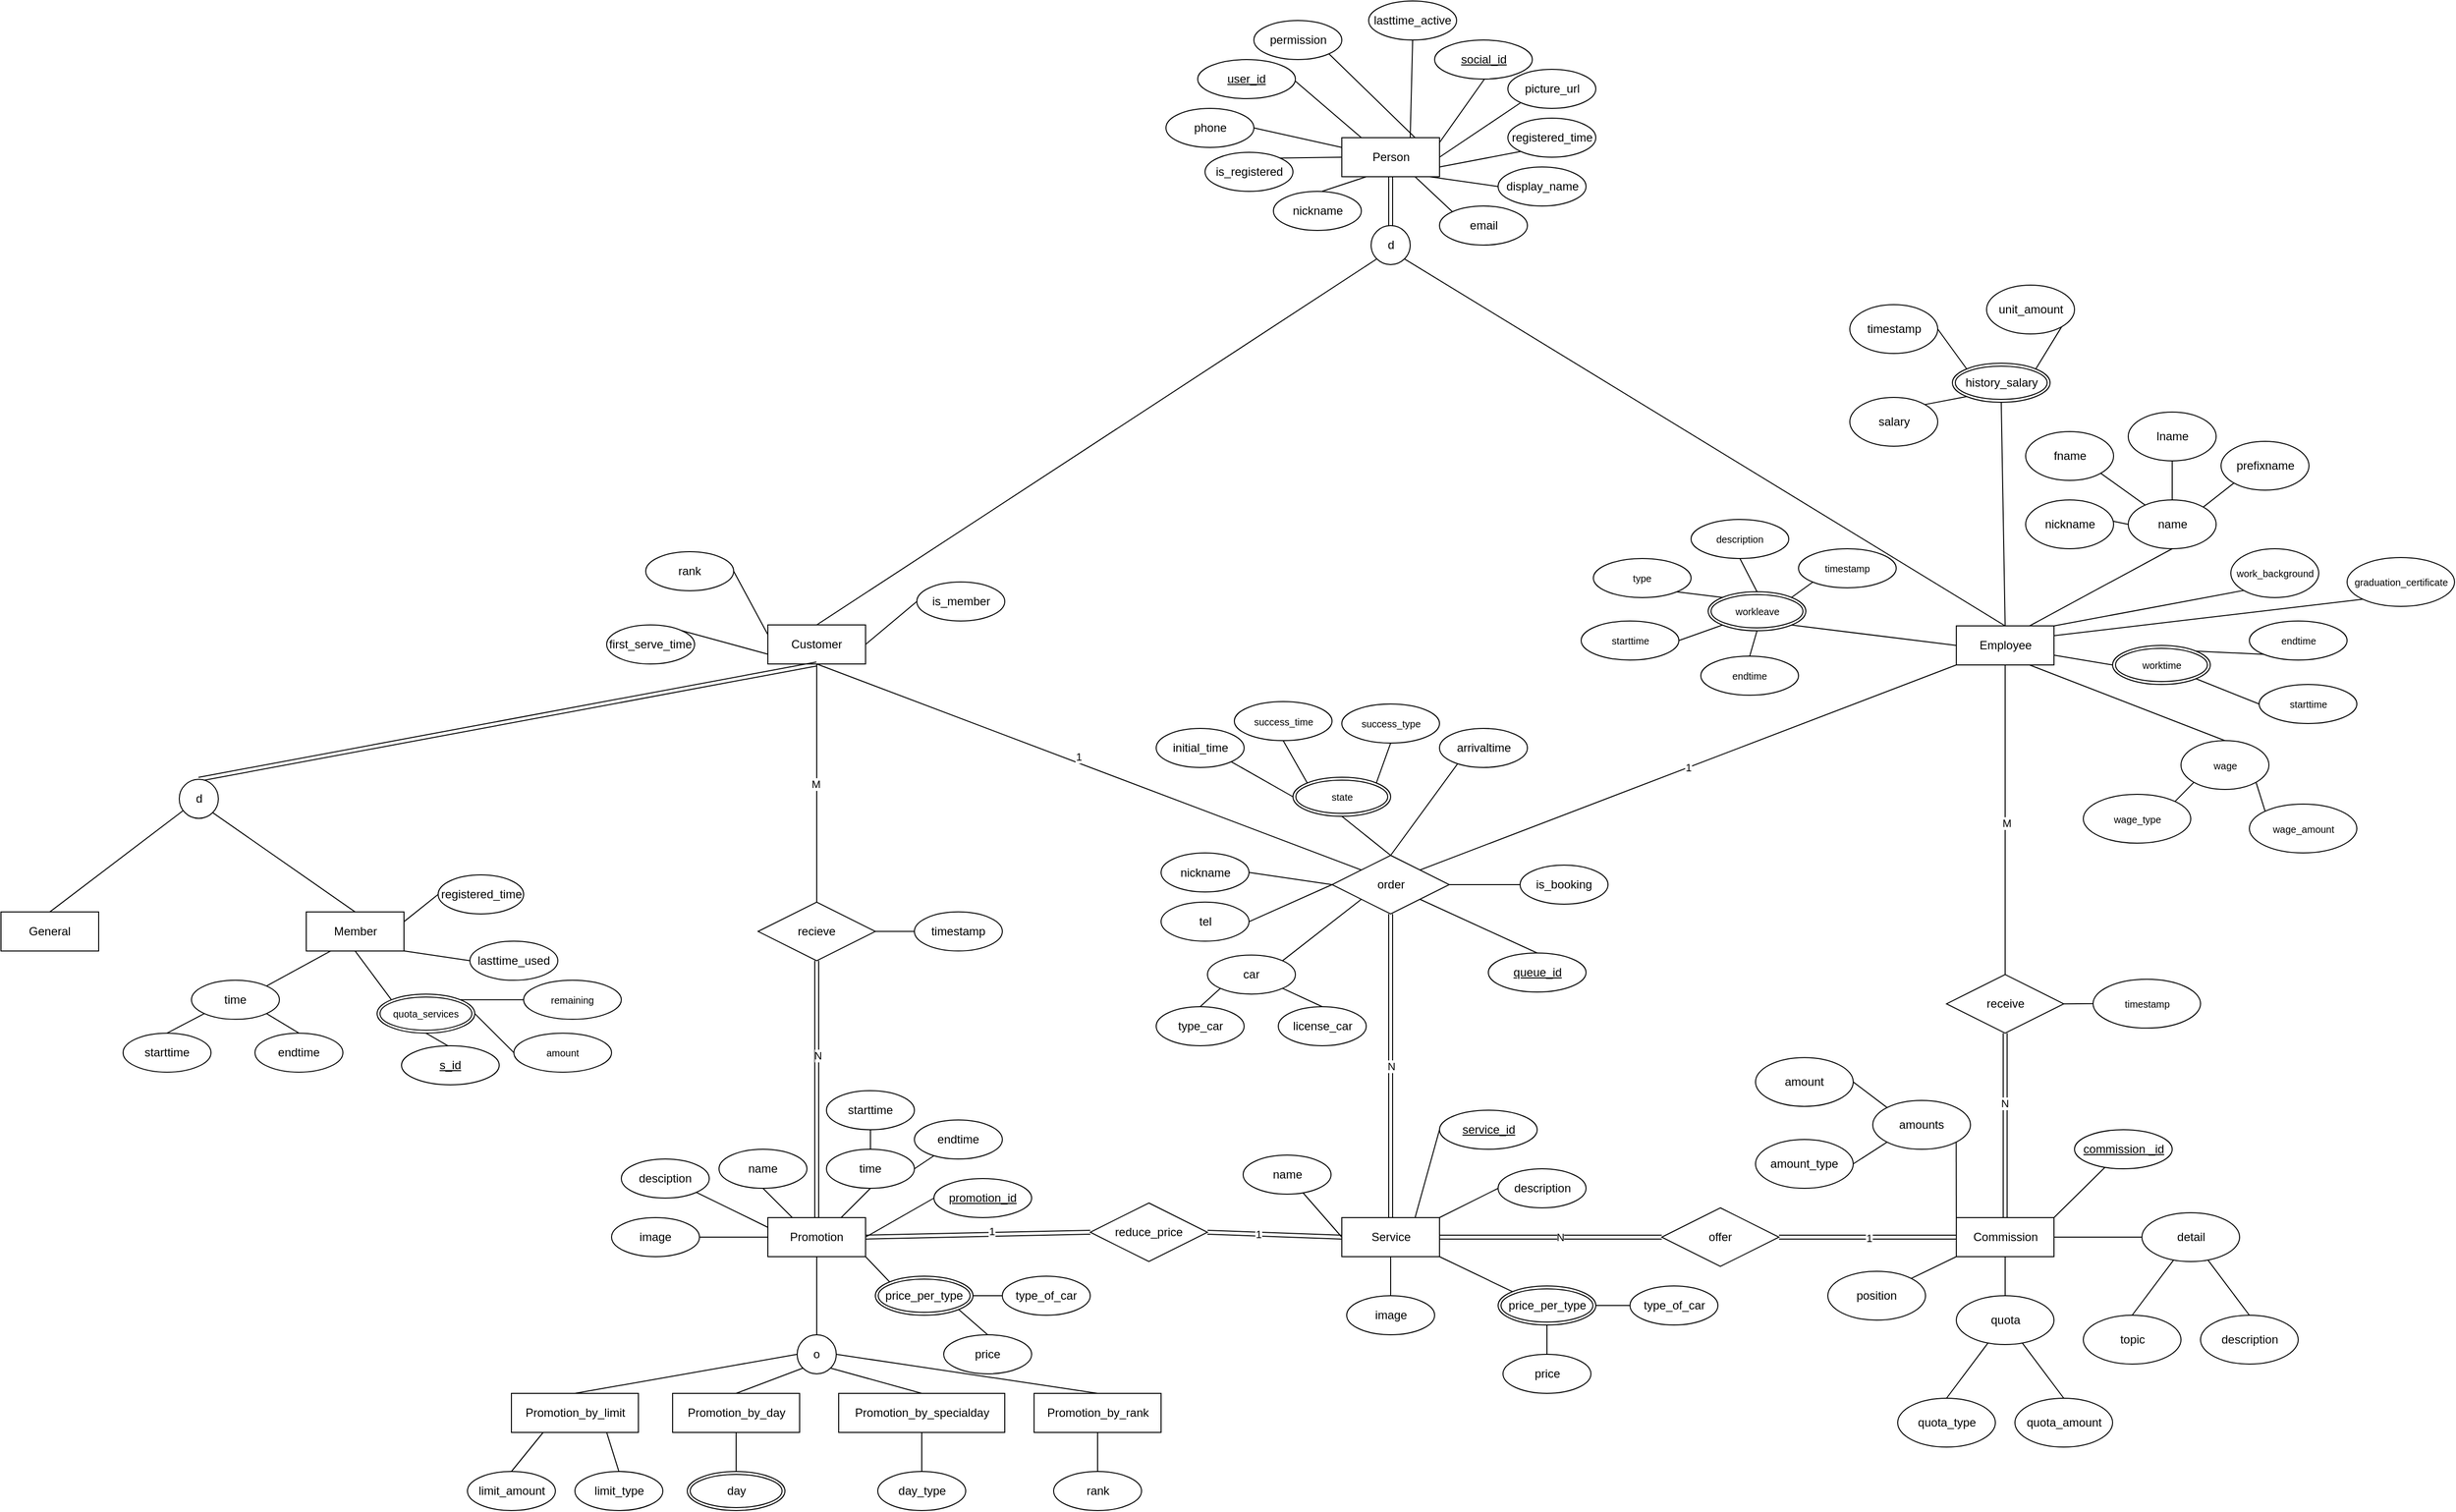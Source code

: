 <mxfile version="20.3.0" type="github" pages="2">
  <diagram id="R2lEEEUBdFMjLlhIrx00" name="Page-1">
    <mxGraphModel dx="2624" dy="1684" grid="1" gridSize="10" guides="1" tooltips="1" connect="1" arrows="1" fold="1" page="1" pageScale="1" pageWidth="1169" pageHeight="827" background="none" math="0" shadow="0" extFonts="Permanent Marker^https://fonts.googleapis.com/css?family=Permanent+Marker">
      <root>
        <mxCell id="0" />
        <mxCell id="1" parent="0" />
        <mxCell id="hB8N9sjjw06V4UvG1Mpu-104" style="edgeStyle=none;rounded=0;orthogonalLoop=1;jettySize=auto;html=1;exitX=1;exitY=0.75;exitDx=0;exitDy=0;entryX=0;entryY=0.5;entryDx=0;entryDy=0;fontSize=10;endArrow=none;endFill=0;" parent="1" source="PzxKSnyha53FVGnrYv1--1" target="hB8N9sjjw06V4UvG1Mpu-103" edge="1">
          <mxGeometry relative="1" as="geometry" />
        </mxCell>
        <mxCell id="S3nQz3Gzd9JEBz__KfSR-8" value="1" style="edgeStyle=none;rounded=0;orthogonalLoop=1;jettySize=auto;html=1;exitX=0;exitY=1;exitDx=0;exitDy=0;endArrow=none;endFill=0;entryX=1;entryY=0;entryDx=0;entryDy=0;" edge="1" parent="1" source="PzxKSnyha53FVGnrYv1--1" target="PzxKSnyha53FVGnrYv1--37">
          <mxGeometry relative="1" as="geometry">
            <mxPoint x="580" y="140" as="targetPoint" />
          </mxGeometry>
        </mxCell>
        <mxCell id="S3nQz3Gzd9JEBz__KfSR-33" style="edgeStyle=none;rounded=0;orthogonalLoop=1;jettySize=auto;html=1;exitX=0.5;exitY=1;exitDx=0;exitDy=0;entryX=0.5;entryY=0;entryDx=0;entryDy=0;endArrow=none;endFill=0;" edge="1" parent="1" source="PzxKSnyha53FVGnrYv1--1" target="S3nQz3Gzd9JEBz__KfSR-31">
          <mxGeometry relative="1" as="geometry" />
        </mxCell>
        <mxCell id="l7esvqrQlsHt5nOVv4jP-24" value="M" style="edgeLabel;html=1;align=center;verticalAlign=middle;resizable=0;points=[];" vertex="1" connectable="0" parent="S3nQz3Gzd9JEBz__KfSR-33">
          <mxGeometry x="0.02" y="1" relative="1" as="geometry">
            <mxPoint as="offset" />
          </mxGeometry>
        </mxCell>
        <mxCell id="PzxKSnyha53FVGnrYv1--1" value="Employee" style="whiteSpace=wrap;html=1;align=center;" parent="1" vertex="1">
          <mxGeometry x="1211.5" y="-130" width="100" height="40" as="geometry" />
        </mxCell>
        <mxCell id="PzxKSnyha53FVGnrYv1--6" value="Person" style="whiteSpace=wrap;html=1;align=center;" parent="1" vertex="1">
          <mxGeometry x="582.5" y="-630" width="100" height="40" as="geometry" />
        </mxCell>
        <mxCell id="PzxKSnyha53FVGnrYv1--16" style="edgeStyle=none;rounded=0;orthogonalLoop=1;jettySize=auto;html=1;exitX=0;exitY=1;exitDx=0;exitDy=0;entryX=0.5;entryY=0;entryDx=0;entryDy=0;strokeColor=default;endArrow=none;endFill=0;" parent="1" source="PzxKSnyha53FVGnrYv1--7" target="PzxKSnyha53FVGnrYv1--8" edge="1">
          <mxGeometry relative="1" as="geometry" />
        </mxCell>
        <mxCell id="PzxKSnyha53FVGnrYv1--17" style="edgeStyle=none;rounded=0;orthogonalLoop=1;jettySize=auto;html=1;exitX=0.5;exitY=0;exitDx=0;exitDy=0;strokeColor=default;endArrow=none;endFill=0;entryX=0.5;entryY=1;entryDx=0;entryDy=0;shape=link;" parent="1" source="PzxKSnyha53FVGnrYv1--7" target="PzxKSnyha53FVGnrYv1--6" edge="1">
          <mxGeometry relative="1" as="geometry">
            <mxPoint x="632.415" y="-590" as="targetPoint" />
          </mxGeometry>
        </mxCell>
        <mxCell id="S3nQz3Gzd9JEBz__KfSR-14" style="edgeStyle=none;rounded=0;orthogonalLoop=1;jettySize=auto;html=1;exitX=1;exitY=1;exitDx=0;exitDy=0;entryX=0.5;entryY=0;entryDx=0;entryDy=0;endArrow=none;endFill=0;" edge="1" parent="1" source="PzxKSnyha53FVGnrYv1--7" target="PzxKSnyha53FVGnrYv1--1">
          <mxGeometry relative="1" as="geometry" />
        </mxCell>
        <mxCell id="PzxKSnyha53FVGnrYv1--7" value="d" style="ellipse;whiteSpace=wrap;html=1;aspect=fixed;" parent="1" vertex="1">
          <mxGeometry x="612.5" y="-540" width="40" height="40" as="geometry" />
        </mxCell>
        <mxCell id="PzxKSnyha53FVGnrYv1--38" style="edgeStyle=none;rounded=0;orthogonalLoop=1;jettySize=auto;html=1;exitX=0.5;exitY=1;exitDx=0;exitDy=0;entryX=0;entryY=0;entryDx=0;entryDy=0;strokeColor=default;endArrow=none;endFill=0;" parent="1" source="PzxKSnyha53FVGnrYv1--8" target="PzxKSnyha53FVGnrYv1--37" edge="1">
          <mxGeometry relative="1" as="geometry" />
        </mxCell>
        <mxCell id="7n02a-4D94c94GmLKGHl-15" value="1" style="edgeLabel;html=1;align=center;verticalAlign=middle;resizable=0;points=[];" vertex="1" connectable="0" parent="PzxKSnyha53FVGnrYv1--38">
          <mxGeometry x="-0.046" y="6" relative="1" as="geometry">
            <mxPoint as="offset" />
          </mxGeometry>
        </mxCell>
        <mxCell id="S3nQz3Gzd9JEBz__KfSR-4" style="edgeStyle=none;rounded=0;orthogonalLoop=1;jettySize=auto;html=1;exitX=1;exitY=0.5;exitDx=0;exitDy=0;entryX=0;entryY=0.5;entryDx=0;entryDy=0;endArrow=none;endFill=0;" edge="1" parent="1" source="PzxKSnyha53FVGnrYv1--8" target="pMIZkNUXwfwmyM_HFmga-30">
          <mxGeometry relative="1" as="geometry" />
        </mxCell>
        <mxCell id="S3nQz3Gzd9JEBz__KfSR-26" style="edgeStyle=none;rounded=0;orthogonalLoop=1;jettySize=auto;html=1;exitX=0.5;exitY=1;exitDx=0;exitDy=0;entryX=0.5;entryY=0;entryDx=0;entryDy=0;endArrow=none;endFill=0;" edge="1" parent="1" source="PzxKSnyha53FVGnrYv1--8" target="S3nQz3Gzd9JEBz__KfSR-21">
          <mxGeometry relative="1" as="geometry" />
        </mxCell>
        <mxCell id="l7esvqrQlsHt5nOVv4jP-14" value="M" style="edgeLabel;html=1;align=center;verticalAlign=middle;resizable=0;points=[];" vertex="1" connectable="0" parent="S3nQz3Gzd9JEBz__KfSR-26">
          <mxGeometry x="0.0" y="-1" relative="1" as="geometry">
            <mxPoint y="1" as="offset" />
          </mxGeometry>
        </mxCell>
        <mxCell id="PzxKSnyha53FVGnrYv1--8" value="Customer" style="whiteSpace=wrap;html=1;align=center;" parent="1" vertex="1">
          <mxGeometry x="-5" y="-131" width="100" height="40" as="geometry" />
        </mxCell>
        <mxCell id="hB8N9sjjw06V4UvG1Mpu-89" style="edgeStyle=none;rounded=0;orthogonalLoop=1;jettySize=auto;html=1;exitX=0.75;exitY=1;exitDx=0;exitDy=0;entryX=0.5;entryY=0;entryDx=0;entryDy=0;endArrow=none;endFill=0;" parent="1" source="PzxKSnyha53FVGnrYv1--1" target="hB8N9sjjw06V4UvG1Mpu-88" edge="1">
          <mxGeometry relative="1" as="geometry">
            <mxPoint x="1361.5" y="1.137e-13" as="sourcePoint" />
          </mxGeometry>
        </mxCell>
        <mxCell id="PzxKSnyha53FVGnrYv1--26" style="edgeStyle=none;rounded=0;orthogonalLoop=1;jettySize=auto;html=1;exitX=0.5;exitY=0;exitDx=0;exitDy=0;entryX=0.5;entryY=1;entryDx=0;entryDy=0;strokeColor=default;endArrow=none;endFill=0;shape=link;" parent="1" source="PzxKSnyha53FVGnrYv1--25" target="PzxKSnyha53FVGnrYv1--8" edge="1">
          <mxGeometry relative="1" as="geometry" />
        </mxCell>
        <mxCell id="PzxKSnyha53FVGnrYv1--30" style="edgeStyle=none;rounded=0;orthogonalLoop=1;jettySize=auto;html=1;entryX=0.5;entryY=0;entryDx=0;entryDy=0;strokeColor=default;endArrow=none;endFill=0;" parent="1" source="PzxKSnyha53FVGnrYv1--25" target="PzxKSnyha53FVGnrYv1--27" edge="1">
          <mxGeometry relative="1" as="geometry">
            <mxPoint x="-269.142" y="-2.928" as="sourcePoint" />
          </mxGeometry>
        </mxCell>
        <mxCell id="S3nQz3Gzd9JEBz__KfSR-2" style="rounded=0;orthogonalLoop=1;jettySize=auto;html=1;exitX=1;exitY=1;exitDx=0;exitDy=0;entryX=0.5;entryY=0;entryDx=0;entryDy=0;endArrow=none;endFill=0;" edge="1" parent="1" source="PzxKSnyha53FVGnrYv1--25" target="PzxKSnyha53FVGnrYv1--28">
          <mxGeometry relative="1" as="geometry" />
        </mxCell>
        <mxCell id="PzxKSnyha53FVGnrYv1--25" value="d" style="ellipse;whiteSpace=wrap;html=1;aspect=fixed;" parent="1" vertex="1">
          <mxGeometry x="-607.5" y="27.07" width="40" height="40" as="geometry" />
        </mxCell>
        <mxCell id="PzxKSnyha53FVGnrYv1--27" value="General" style="whiteSpace=wrap;html=1;align=center;" parent="1" vertex="1">
          <mxGeometry x="-790" y="162.93" width="100" height="40" as="geometry" />
        </mxCell>
        <mxCell id="hB8N9sjjw06V4UvG1Mpu-146" style="edgeStyle=none;rounded=0;orthogonalLoop=1;jettySize=auto;html=1;exitX=1;exitY=1;exitDx=0;exitDy=0;entryX=0;entryY=0.5;entryDx=0;entryDy=0;fontSize=10;endArrow=none;endFill=0;" parent="1" source="PzxKSnyha53FVGnrYv1--28" target="pMIZkNUXwfwmyM_HFmga-14" edge="1">
          <mxGeometry relative="1" as="geometry" />
        </mxCell>
        <mxCell id="PzxKSnyha53FVGnrYv1--28" value="Member" style="whiteSpace=wrap;html=1;align=center;" parent="1" vertex="1">
          <mxGeometry x="-477.5" y="162.93" width="100" height="40" as="geometry" />
        </mxCell>
        <mxCell id="7D9y4COe7_9ElpT_Iu1J-17" style="edgeStyle=none;rounded=0;orthogonalLoop=1;jettySize=auto;html=1;exitX=0.5;exitY=0;exitDx=0;exitDy=0;entryX=0.5;entryY=0;entryDx=0;entryDy=0;endArrow=none;endFill=0;" parent="1" source="PzxKSnyha53FVGnrYv1--37" target="7D9y4COe7_9ElpT_Iu1J-16" edge="1">
          <mxGeometry relative="1" as="geometry" />
        </mxCell>
        <mxCell id="S3nQz3Gzd9JEBz__KfSR-5" style="edgeStyle=none;rounded=0;orthogonalLoop=1;jettySize=auto;html=1;exitX=1;exitY=1;exitDx=0;exitDy=0;entryX=0.5;entryY=0;entryDx=0;entryDy=0;endArrow=none;endFill=0;" edge="1" parent="1" source="PzxKSnyha53FVGnrYv1--37" target="7D9y4COe7_9ElpT_Iu1J-32">
          <mxGeometry relative="1" as="geometry" />
        </mxCell>
        <mxCell id="S3nQz3Gzd9JEBz__KfSR-10" style="edgeStyle=none;rounded=0;orthogonalLoop=1;jettySize=auto;html=1;exitX=1;exitY=0.5;exitDx=0;exitDy=0;entryX=0;entryY=0.5;entryDx=0;entryDy=0;endArrow=none;endFill=0;" edge="1" parent="1" source="PzxKSnyha53FVGnrYv1--37" target="7D9y4COe7_9ElpT_Iu1J-2">
          <mxGeometry relative="1" as="geometry" />
        </mxCell>
        <mxCell id="wjRJ8Anb1mkGgCS6Rh2g-10" style="edgeStyle=none;rounded=0;orthogonalLoop=1;jettySize=auto;html=1;exitX=0;exitY=0.5;exitDx=0;exitDy=0;entryX=1;entryY=0.5;entryDx=0;entryDy=0;endArrow=none;endFill=0;" edge="1" parent="1" source="PzxKSnyha53FVGnrYv1--37" target="wjRJ8Anb1mkGgCS6Rh2g-9">
          <mxGeometry relative="1" as="geometry" />
        </mxCell>
        <mxCell id="PzxKSnyha53FVGnrYv1--37" value="order" style="shape=rhombus;perimeter=rhombusPerimeter;whiteSpace=wrap;html=1;align=center;" parent="1" vertex="1">
          <mxGeometry x="572.5" y="105" width="120" height="60" as="geometry" />
        </mxCell>
        <mxCell id="7D9y4COe7_9ElpT_Iu1J-10" style="edgeStyle=none;rounded=0;orthogonalLoop=1;jettySize=auto;html=1;exitX=0.75;exitY=0;exitDx=0;exitDy=0;entryX=0;entryY=0.5;entryDx=0;entryDy=0;endArrow=none;endFill=0;" parent="1" source="PzxKSnyha53FVGnrYv1--49" target="7D9y4COe7_9ElpT_Iu1J-23" edge="1">
          <mxGeometry relative="1" as="geometry">
            <mxPoint x="732.5" y="436" as="targetPoint" />
          </mxGeometry>
        </mxCell>
        <mxCell id="7D9y4COe7_9ElpT_Iu1J-19" style="edgeStyle=none;rounded=0;orthogonalLoop=1;jettySize=auto;html=1;exitX=1;exitY=0;exitDx=0;exitDy=0;entryX=0;entryY=0.5;entryDx=0;entryDy=0;endArrow=none;endFill=0;" parent="1" source="PzxKSnyha53FVGnrYv1--49" target="7D9y4COe7_9ElpT_Iu1J-18" edge="1">
          <mxGeometry relative="1" as="geometry" />
        </mxCell>
        <mxCell id="7D9y4COe7_9ElpT_Iu1J-22" style="edgeStyle=none;rounded=0;orthogonalLoop=1;jettySize=auto;html=1;exitX=0.5;exitY=1;exitDx=0;exitDy=0;entryX=0.5;entryY=0;entryDx=0;entryDy=0;endArrow=none;endFill=0;" parent="1" source="PzxKSnyha53FVGnrYv1--49" target="7D9y4COe7_9ElpT_Iu1J-21" edge="1">
          <mxGeometry relative="1" as="geometry" />
        </mxCell>
        <mxCell id="7D9y4COe7_9ElpT_Iu1J-25" style="edgeStyle=none;rounded=0;orthogonalLoop=1;jettySize=auto;html=1;exitX=1;exitY=1;exitDx=0;exitDy=0;entryX=0;entryY=0;entryDx=0;entryDy=0;endArrow=none;endFill=0;" parent="1" source="PzxKSnyha53FVGnrYv1--49" target="7D9y4COe7_9ElpT_Iu1J-24" edge="1">
          <mxGeometry relative="1" as="geometry" />
        </mxCell>
        <mxCell id="S3nQz3Gzd9JEBz__KfSR-15" value="N" style="edgeStyle=none;rounded=0;orthogonalLoop=1;jettySize=auto;html=1;exitX=0.5;exitY=0;exitDx=0;exitDy=0;entryX=0.5;entryY=1;entryDx=0;entryDy=0;endArrow=none;endFill=0;shape=link;" edge="1" parent="1" source="PzxKSnyha53FVGnrYv1--49" target="PzxKSnyha53FVGnrYv1--37">
          <mxGeometry relative="1" as="geometry" />
        </mxCell>
        <mxCell id="S3nQz3Gzd9JEBz__KfSR-16" style="edgeStyle=none;rounded=0;orthogonalLoop=1;jettySize=auto;html=1;exitX=0;exitY=0.5;exitDx=0;exitDy=0;endArrow=none;endFill=0;" edge="1" parent="1" source="PzxKSnyha53FVGnrYv1--49" target="7D9y4COe7_9ElpT_Iu1J-7">
          <mxGeometry relative="1" as="geometry" />
        </mxCell>
        <mxCell id="S3nQz3Gzd9JEBz__KfSR-35" style="edgeStyle=none;rounded=0;orthogonalLoop=1;jettySize=auto;html=1;exitX=1;exitY=0.5;exitDx=0;exitDy=0;entryX=0;entryY=0.5;entryDx=0;entryDy=0;endArrow=none;endFill=0;shape=link;" edge="1" parent="1" source="PzxKSnyha53FVGnrYv1--49" target="S3nQz3Gzd9JEBz__KfSR-23">
          <mxGeometry relative="1" as="geometry" />
        </mxCell>
        <mxCell id="l7esvqrQlsHt5nOVv4jP-21" value="N" style="edgeLabel;html=1;align=center;verticalAlign=middle;resizable=0;points=[];" vertex="1" connectable="0" parent="S3nQz3Gzd9JEBz__KfSR-35">
          <mxGeometry x="0.086" relative="1" as="geometry">
            <mxPoint as="offset" />
          </mxGeometry>
        </mxCell>
        <mxCell id="PzxKSnyha53FVGnrYv1--49" value="Service" style="whiteSpace=wrap;html=1;align=center;" parent="1" vertex="1">
          <mxGeometry x="582.5" y="476" width="100" height="40" as="geometry" />
        </mxCell>
        <mxCell id="7D9y4COe7_9ElpT_Iu1J-2" value="is_booking" style="ellipse;whiteSpace=wrap;html=1;align=center;" parent="1" vertex="1">
          <mxGeometry x="765" y="115" width="90" height="40" as="geometry" />
        </mxCell>
        <mxCell id="7D9y4COe7_9ElpT_Iu1J-7" value="name" style="ellipse;whiteSpace=wrap;html=1;align=center;" parent="1" vertex="1">
          <mxGeometry x="481.5" y="412" width="90" height="40" as="geometry" />
        </mxCell>
        <mxCell id="7D9y4COe7_9ElpT_Iu1J-16" value="arrivaltime" style="ellipse;whiteSpace=wrap;html=1;align=center;" parent="1" vertex="1">
          <mxGeometry x="682.5" y="-25" width="90" height="40" as="geometry" />
        </mxCell>
        <mxCell id="7D9y4COe7_9ElpT_Iu1J-18" value="description" style="ellipse;whiteSpace=wrap;html=1;align=center;" parent="1" vertex="1">
          <mxGeometry x="742.5" y="426" width="90" height="40" as="geometry" />
        </mxCell>
        <mxCell id="hB8N9sjjw06V4UvG1Mpu-148" style="edgeStyle=none;rounded=0;orthogonalLoop=1;jettySize=auto;html=1;exitX=0;exitY=1;exitDx=0;exitDy=0;entryX=0.5;entryY=0;entryDx=0;entryDy=0;fontSize=10;endArrow=none;endFill=0;" parent="1" source="pMIZkNUXwfwmyM_HFmga-5" target="pMIZkNUXwfwmyM_HFmga-6" edge="1">
          <mxGeometry relative="1" as="geometry" />
        </mxCell>
        <mxCell id="hB8N9sjjw06V4UvG1Mpu-149" style="edgeStyle=none;rounded=0;orthogonalLoop=1;jettySize=auto;html=1;exitX=1;exitY=1;exitDx=0;exitDy=0;entryX=0.5;entryY=0;entryDx=0;entryDy=0;fontSize=10;endArrow=none;endFill=0;" parent="1" source="pMIZkNUXwfwmyM_HFmga-5" target="hB8N9sjjw06V4UvG1Mpu-147" edge="1">
          <mxGeometry relative="1" as="geometry" />
        </mxCell>
        <mxCell id="pMIZkNUXwfwmyM_HFmga-5" value="time" style="ellipse;whiteSpace=wrap;html=1;align=center;" parent="1" vertex="1">
          <mxGeometry x="-595" y="232.93" width="90" height="40" as="geometry" />
        </mxCell>
        <mxCell id="pMIZkNUXwfwmyM_HFmga-6" value="starttime" style="ellipse;whiteSpace=wrap;html=1;align=center;" parent="1" vertex="1">
          <mxGeometry x="-665" y="287.07" width="90" height="40" as="geometry" />
        </mxCell>
        <mxCell id="pMIZkNUXwfwmyM_HFmga-12" value="registered_time" style="ellipse;whiteSpace=wrap;html=1;align=center;" parent="1" vertex="1">
          <mxGeometry x="-342.5" y="125" width="87.5" height="40" as="geometry" />
        </mxCell>
        <mxCell id="pMIZkNUXwfwmyM_HFmga-14" value="lasttime_used" style="ellipse;whiteSpace=wrap;html=1;align=center;" parent="1" vertex="1">
          <mxGeometry x="-310" y="192.93" width="90" height="40" as="geometry" />
        </mxCell>
        <mxCell id="pMIZkNUXwfwmyM_HFmga-19" value="" style="endArrow=none;html=1;rounded=0;entryX=0.25;entryY=1;entryDx=0;entryDy=0;exitX=1;exitY=0;exitDx=0;exitDy=0;" parent="1" source="pMIZkNUXwfwmyM_HFmga-5" target="PzxKSnyha53FVGnrYv1--28" edge="1">
          <mxGeometry width="50" height="50" relative="1" as="geometry">
            <mxPoint x="-477.5" y="242.93" as="sourcePoint" />
            <mxPoint x="-467.5" y="212.93" as="targetPoint" />
          </mxGeometry>
        </mxCell>
        <mxCell id="pMIZkNUXwfwmyM_HFmga-20" value="" style="endArrow=none;html=1;rounded=0;entryX=0.25;entryY=1;entryDx=0;entryDy=0;exitX=0;exitY=0;exitDx=0;exitDy=0;" parent="1" source="hB8N9sjjw06V4UvG1Mpu-145" edge="1">
          <mxGeometry width="50" height="50" relative="1" as="geometry">
            <mxPoint x="-377.715" y="264.108" as="sourcePoint" />
            <mxPoint x="-427.5" y="202.93" as="targetPoint" />
          </mxGeometry>
        </mxCell>
        <mxCell id="pMIZkNUXwfwmyM_HFmga-25" value="" style="endArrow=none;html=1;rounded=0;entryX=1;entryY=0.25;entryDx=0;entryDy=0;exitX=0;exitY=0.5;exitDx=0;exitDy=0;" parent="1" source="pMIZkNUXwfwmyM_HFmga-12" target="PzxKSnyha53FVGnrYv1--28" edge="1">
          <mxGeometry width="50" height="50" relative="1" as="geometry">
            <mxPoint x="-337.5" y="142.93" as="sourcePoint" />
            <mxPoint x="-377.5" y="167.07" as="targetPoint" />
          </mxGeometry>
        </mxCell>
        <mxCell id="pMIZkNUXwfwmyM_HFmga-26" value="rank" style="ellipse;whiteSpace=wrap;html=1;align=center;" parent="1" vertex="1">
          <mxGeometry x="-130" y="-206" width="90" height="40" as="geometry" />
        </mxCell>
        <mxCell id="7D9y4COe7_9ElpT_Iu1J-21" value="image" style="ellipse;whiteSpace=wrap;html=1;align=center;" parent="1" vertex="1">
          <mxGeometry x="587.5" y="556" width="90" height="40" as="geometry" />
        </mxCell>
        <mxCell id="7D9y4COe7_9ElpT_Iu1J-23" value="service_id" style="ellipse;whiteSpace=wrap;html=1;align=center;fontStyle=4;" parent="1" vertex="1">
          <mxGeometry x="682.5" y="366" width="100" height="40" as="geometry" />
        </mxCell>
        <mxCell id="pMIZkNUXwfwmyM_HFmga-27" value="first_serve_time" style="ellipse;whiteSpace=wrap;html=1;align=center;" parent="1" vertex="1">
          <mxGeometry x="-170" y="-131" width="90" height="40" as="geometry" />
        </mxCell>
        <mxCell id="pMIZkNUXwfwmyM_HFmga-30" value="is_member" style="ellipse;whiteSpace=wrap;html=1;align=center;" parent="1" vertex="1">
          <mxGeometry x="147.5" y="-175" width="90" height="40" as="geometry" />
        </mxCell>
        <mxCell id="pMIZkNUXwfwmyM_HFmga-31" style="edgeStyle=none;rounded=0;orthogonalLoop=1;jettySize=auto;html=1;exitX=0;exitY=1;exitDx=0;exitDy=0;entryX=1;entryY=0.5;entryDx=0;entryDy=0;strokeColor=default;endArrow=none;endFill=0;" parent="1" target="pMIZkNUXwfwmyM_HFmga-26" edge="1">
          <mxGeometry relative="1" as="geometry">
            <mxPoint x="-5.002" y="-120.998" as="sourcePoint" />
            <mxPoint x="-60.86" y="-55.14" as="targetPoint" />
          </mxGeometry>
        </mxCell>
        <mxCell id="S3nQz3Gzd9JEBz__KfSR-6" style="edgeStyle=none;rounded=0;orthogonalLoop=1;jettySize=auto;html=1;exitX=1;exitY=0.5;exitDx=0;exitDy=0;entryX=0;entryY=0.5;entryDx=0;entryDy=0;endArrow=none;endFill=0;" edge="1" parent="1" source="7D9y4COe7_9ElpT_Iu1J-24" target="7D9y4COe7_9ElpT_Iu1J-26">
          <mxGeometry relative="1" as="geometry" />
        </mxCell>
        <mxCell id="S3nQz3Gzd9JEBz__KfSR-7" style="edgeStyle=none;rounded=0;orthogonalLoop=1;jettySize=auto;html=1;exitX=0.5;exitY=1;exitDx=0;exitDy=0;endArrow=none;endFill=0;" edge="1" parent="1" source="7D9y4COe7_9ElpT_Iu1J-24" target="7D9y4COe7_9ElpT_Iu1J-30">
          <mxGeometry relative="1" as="geometry" />
        </mxCell>
        <mxCell id="7D9y4COe7_9ElpT_Iu1J-24" value="price_per_type" style="ellipse;shape=doubleEllipse;margin=3;whiteSpace=wrap;html=1;align=center;" parent="1" vertex="1">
          <mxGeometry x="742.5" y="546" width="100" height="40" as="geometry" />
        </mxCell>
        <mxCell id="pMIZkNUXwfwmyM_HFmga-32" style="edgeStyle=none;rounded=0;orthogonalLoop=1;jettySize=auto;html=1;exitX=0;exitY=0.75;exitDx=0;exitDy=0;entryX=1;entryY=0;entryDx=0;entryDy=0;strokeColor=default;endArrow=none;endFill=0;" parent="1" target="pMIZkNUXwfwmyM_HFmga-27" edge="1" source="PzxKSnyha53FVGnrYv1--8">
          <mxGeometry relative="1" as="geometry">
            <mxPoint x="-5.002" y="-110.998" as="sourcePoint" />
            <mxPoint x="-60.86" y="-45.14" as="targetPoint" />
          </mxGeometry>
        </mxCell>
        <mxCell id="7D9y4COe7_9ElpT_Iu1J-26" value="type_of_car" style="ellipse;whiteSpace=wrap;html=1;align=center;" parent="1" vertex="1">
          <mxGeometry x="877.5" y="546" width="90" height="40" as="geometry" />
        </mxCell>
        <mxCell id="7D9y4COe7_9ElpT_Iu1J-30" value="price" style="ellipse;whiteSpace=wrap;html=1;align=center;" parent="1" vertex="1">
          <mxGeometry x="747.5" y="616" width="90" height="40" as="geometry" />
        </mxCell>
        <mxCell id="7D9y4COe7_9ElpT_Iu1J-32" value="queue_id" style="ellipse;whiteSpace=wrap;html=1;align=center;fontStyle=4;" parent="1" vertex="1">
          <mxGeometry x="732.5" y="205" width="100" height="40" as="geometry" />
        </mxCell>
        <mxCell id="zKtCxsfTcgN2iYhmThE1-20" style="edgeStyle=none;rounded=0;jumpStyle=none;orthogonalLoop=1;jettySize=auto;html=1;exitX=0.5;exitY=1;exitDx=0;exitDy=0;entryX=0.75;entryY=0;entryDx=0;entryDy=0;fontSize=8;startArrow=none;startFill=0;endArrow=none;endFill=0;" parent="1" source="zKtCxsfTcgN2iYhmThE1-2" target="PzxKSnyha53FVGnrYv1--1" edge="1">
          <mxGeometry relative="1" as="geometry">
            <mxPoint x="1221.5" y="-240" as="targetPoint" />
          </mxGeometry>
        </mxCell>
        <mxCell id="zKtCxsfTcgN2iYhmThE1-44" style="edgeStyle=none;rounded=0;jumpStyle=none;orthogonalLoop=1;jettySize=auto;html=1;fontSize=10;startArrow=none;startFill=0;endArrow=none;endFill=0;" parent="1" source="zKtCxsfTcgN2iYhmThE1-2" target="zKtCxsfTcgN2iYhmThE1-41" edge="1">
          <mxGeometry relative="1" as="geometry" />
        </mxCell>
        <mxCell id="hB8N9sjjw06V4UvG1Mpu-126" style="edgeStyle=none;rounded=0;orthogonalLoop=1;jettySize=auto;html=1;exitX=1;exitY=0;exitDx=0;exitDy=0;entryX=0;entryY=1;entryDx=0;entryDy=0;fontSize=10;endArrow=none;endFill=0;" parent="1" source="zKtCxsfTcgN2iYhmThE1-2" target="hB8N9sjjw06V4UvG1Mpu-125" edge="1">
          <mxGeometry relative="1" as="geometry" />
        </mxCell>
        <mxCell id="hB8N9sjjw06V4UvG1Mpu-128" style="edgeStyle=none;rounded=0;orthogonalLoop=1;jettySize=auto;html=1;exitX=0;exitY=0.5;exitDx=0;exitDy=0;entryX=0.999;entryY=0.438;entryDx=0;entryDy=0;entryPerimeter=0;fontSize=10;endArrow=none;endFill=0;" parent="1" source="zKtCxsfTcgN2iYhmThE1-2" target="hB8N9sjjw06V4UvG1Mpu-127" edge="1">
          <mxGeometry relative="1" as="geometry" />
        </mxCell>
        <mxCell id="zKtCxsfTcgN2iYhmThE1-2" value="name" style="ellipse;whiteSpace=wrap;html=1;" parent="1" vertex="1">
          <mxGeometry x="1387.5" y="-259" width="90" height="50" as="geometry" />
        </mxCell>
        <mxCell id="zKtCxsfTcgN2iYhmThE1-15" style="edgeStyle=none;rounded=0;jumpStyle=none;orthogonalLoop=1;jettySize=auto;html=1;exitX=0;exitY=1;exitDx=0;exitDy=0;entryX=1;entryY=0;entryDx=0;entryDy=0;fontSize=8;startArrow=none;startFill=0;endArrow=none;endFill=0;" parent="1" source="zKtCxsfTcgN2iYhmThE1-5" target="PzxKSnyha53FVGnrYv1--1" edge="1">
          <mxGeometry relative="1" as="geometry" />
        </mxCell>
        <mxCell id="zKtCxsfTcgN2iYhmThE1-5" value="&lt;span style=&quot;font-size: 10px;&quot;&gt;work_background&lt;/span&gt;" style="ellipse;whiteSpace=wrap;html=1;" parent="1" vertex="1">
          <mxGeometry x="1492.5" y="-209" width="90" height="50" as="geometry" />
        </mxCell>
        <mxCell id="zKtCxsfTcgN2iYhmThE1-17" style="edgeStyle=none;rounded=0;jumpStyle=none;orthogonalLoop=1;jettySize=auto;html=1;exitX=0;exitY=1;exitDx=0;exitDy=0;entryX=1;entryY=0.25;entryDx=0;entryDy=0;fontSize=8;startArrow=none;startFill=0;endArrow=none;endFill=0;" parent="1" source="zKtCxsfTcgN2iYhmThE1-6" target="PzxKSnyha53FVGnrYv1--1" edge="1">
          <mxGeometry relative="1" as="geometry" />
        </mxCell>
        <mxCell id="zKtCxsfTcgN2iYhmThE1-6" value="&lt;font style=&quot;font-size: 10px;&quot;&gt;graduation_certificate&lt;/font&gt;" style="ellipse;whiteSpace=wrap;html=1;" parent="1" vertex="1">
          <mxGeometry x="1611.5" y="-200" width="110" height="50" as="geometry" />
        </mxCell>
        <mxCell id="zKtCxsfTcgN2iYhmThE1-41" value="lname" style="ellipse;whiteSpace=wrap;html=1;" parent="1" vertex="1">
          <mxGeometry x="1387.5" y="-349" width="90" height="50" as="geometry" />
        </mxCell>
        <mxCell id="zKtCxsfTcgN2iYhmThE1-46" style="edgeStyle=none;rounded=0;jumpStyle=none;orthogonalLoop=1;jettySize=auto;html=1;exitX=1;exitY=1;exitDx=0;exitDy=0;fontSize=10;startArrow=none;startFill=0;endArrow=none;endFill=0;" parent="1" source="zKtCxsfTcgN2iYhmThE1-42" target="zKtCxsfTcgN2iYhmThE1-2" edge="1">
          <mxGeometry relative="1" as="geometry" />
        </mxCell>
        <mxCell id="zKtCxsfTcgN2iYhmThE1-42" value="fname" style="ellipse;whiteSpace=wrap;html=1;" parent="1" vertex="1">
          <mxGeometry x="1282.5" y="-329" width="90" height="50" as="geometry" />
        </mxCell>
        <mxCell id="hB8N9sjjw06V4UvG1Mpu-137" style="edgeStyle=none;rounded=0;orthogonalLoop=1;jettySize=auto;html=1;exitX=1;exitY=0;exitDx=0;exitDy=0;entryX=0;entryY=1;entryDx=0;entryDy=0;fontSize=10;endArrow=none;endFill=0;" parent="1" source="zKtCxsfTcgN2iYhmThE1-47" target="hB8N9sjjw06V4UvG1Mpu-83" edge="1">
          <mxGeometry relative="1" as="geometry" />
        </mxCell>
        <mxCell id="zKtCxsfTcgN2iYhmThE1-47" value="salary" style="ellipse;whiteSpace=wrap;html=1;" parent="1" vertex="1">
          <mxGeometry x="1102.5" y="-364" width="90" height="50" as="geometry" />
        </mxCell>
        <mxCell id="zKtCxsfTcgN2iYhmThE1-52" style="edgeStyle=none;rounded=0;jumpStyle=none;orthogonalLoop=1;jettySize=auto;html=1;exitX=1;exitY=1;exitDx=0;exitDy=0;fontSize=10;startArrow=none;startFill=0;endArrow=none;endFill=0;entryX=1;entryY=0;entryDx=0;entryDy=0;" parent="1" source="zKtCxsfTcgN2iYhmThE1-48" target="hB8N9sjjw06V4UvG1Mpu-83" edge="1">
          <mxGeometry relative="1" as="geometry">
            <mxPoint x="1168.98" y="-341.4" as="targetPoint" />
          </mxGeometry>
        </mxCell>
        <mxCell id="zKtCxsfTcgN2iYhmThE1-48" value="unit_amount" style="ellipse;whiteSpace=wrap;html=1;" parent="1" vertex="1">
          <mxGeometry x="1242.5" y="-479" width="90" height="50" as="geometry" />
        </mxCell>
        <mxCell id="pMIZkNUXwfwmyM_HFmga-56" value="nickname" style="ellipse;whiteSpace=wrap;html=1;align=center;" parent="1" vertex="1">
          <mxGeometry x="512.5" y="-575" width="90" height="40" as="geometry" />
        </mxCell>
        <mxCell id="pMIZkNUXwfwmyM_HFmga-57" value="is_registered" style="ellipse;whiteSpace=wrap;html=1;align=center;" parent="1" vertex="1">
          <mxGeometry x="442.5" y="-615" width="90" height="40" as="geometry" />
        </mxCell>
        <mxCell id="pMIZkNUXwfwmyM_HFmga-58" value="phone" style="ellipse;whiteSpace=wrap;html=1;align=center;" parent="1" vertex="1">
          <mxGeometry x="402.5" y="-660" width="90" height="40" as="geometry" />
        </mxCell>
        <mxCell id="pMIZkNUXwfwmyM_HFmga-60" value="permission" style="ellipse;whiteSpace=wrap;html=1;align=center;" parent="1" vertex="1">
          <mxGeometry x="492.5" y="-750" width="90" height="40" as="geometry" />
        </mxCell>
        <mxCell id="pMIZkNUXwfwmyM_HFmga-61" value="lasttime_active" style="ellipse;whiteSpace=wrap;html=1;align=center;" parent="1" vertex="1">
          <mxGeometry x="610" y="-770" width="90" height="40" as="geometry" />
        </mxCell>
        <mxCell id="pMIZkNUXwfwmyM_HFmga-63" value="picture_url" style="ellipse;whiteSpace=wrap;html=1;align=center;" parent="1" vertex="1">
          <mxGeometry x="752.5" y="-700" width="90" height="40" as="geometry" />
        </mxCell>
        <mxCell id="pMIZkNUXwfwmyM_HFmga-64" value="registered_time" style="ellipse;whiteSpace=wrap;html=1;align=center;" parent="1" vertex="1">
          <mxGeometry x="752.5" y="-650" width="90" height="40" as="geometry" />
        </mxCell>
        <mxCell id="pMIZkNUXwfwmyM_HFmga-65" value="display_name" style="ellipse;whiteSpace=wrap;html=1;align=center;" parent="1" vertex="1">
          <mxGeometry x="742.5" y="-600" width="90" height="40" as="geometry" />
        </mxCell>
        <mxCell id="pMIZkNUXwfwmyM_HFmga-66" value="email" style="ellipse;whiteSpace=wrap;html=1;align=center;" parent="1" vertex="1">
          <mxGeometry x="682.5" y="-560" width="90" height="40" as="geometry" />
        </mxCell>
        <mxCell id="pMIZkNUXwfwmyM_HFmga-67" value="" style="endArrow=none;html=1;rounded=0;fontColor=none;exitX=0.75;exitY=1;exitDx=0;exitDy=0;entryX=0;entryY=0;entryDx=0;entryDy=0;" parent="1" source="PzxKSnyha53FVGnrYv1--6" target="pMIZkNUXwfwmyM_HFmga-66" edge="1">
          <mxGeometry width="50" height="50" relative="1" as="geometry">
            <mxPoint x="662.5" y="-530" as="sourcePoint" />
            <mxPoint x="712.5" y="-580" as="targetPoint" />
          </mxGeometry>
        </mxCell>
        <mxCell id="pMIZkNUXwfwmyM_HFmga-68" value="" style="endArrow=none;html=1;rounded=0;fontColor=none;exitX=0.75;exitY=1;exitDx=0;exitDy=0;entryX=0;entryY=0.5;entryDx=0;entryDy=0;" parent="1" target="pMIZkNUXwfwmyM_HFmga-65" edge="1">
          <mxGeometry width="50" height="50" relative="1" as="geometry">
            <mxPoint x="672.5" y="-590" as="sourcePoint" />
            <mxPoint x="710.68" y="-554.142" as="targetPoint" />
          </mxGeometry>
        </mxCell>
        <mxCell id="pMIZkNUXwfwmyM_HFmga-69" value="" style="endArrow=none;html=1;rounded=0;fontColor=none;exitX=0.75;exitY=1;exitDx=0;exitDy=0;entryX=0;entryY=1;entryDx=0;entryDy=0;" parent="1" target="pMIZkNUXwfwmyM_HFmga-64" edge="1">
          <mxGeometry width="50" height="50" relative="1" as="geometry">
            <mxPoint x="682.5" y="-600" as="sourcePoint" />
            <mxPoint x="752.5" y="-590" as="targetPoint" />
          </mxGeometry>
        </mxCell>
        <mxCell id="pMIZkNUXwfwmyM_HFmga-70" value="" style="endArrow=none;html=1;rounded=0;fontColor=none;exitX=0.75;exitY=1;exitDx=0;exitDy=0;entryX=0;entryY=1;entryDx=0;entryDy=0;" parent="1" target="pMIZkNUXwfwmyM_HFmga-63" edge="1">
          <mxGeometry width="50" height="50" relative="1" as="geometry">
            <mxPoint x="682.5" y="-610" as="sourcePoint" />
            <mxPoint x="752.5" y="-600" as="targetPoint" />
          </mxGeometry>
        </mxCell>
        <mxCell id="pMIZkNUXwfwmyM_HFmga-71" value="" style="endArrow=none;html=1;rounded=0;fontColor=none;exitX=0.75;exitY=1;exitDx=0;exitDy=0;entryX=0.5;entryY=1;entryDx=0;entryDy=0;" parent="1" edge="1">
          <mxGeometry width="50" height="50" relative="1" as="geometry">
            <mxPoint x="682.5" y="-625" as="sourcePoint" />
            <mxPoint x="728.5" y="-690" as="targetPoint" />
          </mxGeometry>
        </mxCell>
        <mxCell id="pMIZkNUXwfwmyM_HFmga-72" value="" style="endArrow=none;html=1;rounded=0;fontColor=none;exitX=0.75;exitY=1;exitDx=0;exitDy=0;entryX=0.5;entryY=1;entryDx=0;entryDy=0;" parent="1" target="pMIZkNUXwfwmyM_HFmga-61" edge="1">
          <mxGeometry width="50" height="50" relative="1" as="geometry">
            <mxPoint x="652.5" y="-630" as="sourcePoint" />
            <mxPoint x="722.5" y="-620" as="targetPoint" />
          </mxGeometry>
        </mxCell>
        <mxCell id="pMIZkNUXwfwmyM_HFmga-73" value="" style="endArrow=none;html=1;rounded=0;fontColor=none;exitX=0.75;exitY=0;exitDx=0;exitDy=0;entryX=1;entryY=1;entryDx=0;entryDy=0;" parent="1" target="pMIZkNUXwfwmyM_HFmga-60" edge="1" source="PzxKSnyha53FVGnrYv1--6">
          <mxGeometry width="50" height="50" relative="1" as="geometry">
            <mxPoint x="622.5" y="-630" as="sourcePoint" />
            <mxPoint x="692.5" y="-620" as="targetPoint" />
          </mxGeometry>
        </mxCell>
        <mxCell id="pMIZkNUXwfwmyM_HFmga-74" value="" style="endArrow=none;html=1;rounded=0;fontColor=none;exitX=0.75;exitY=1;exitDx=0;exitDy=0;entryX=1;entryY=0.5;entryDx=0;entryDy=0;" parent="1" edge="1">
          <mxGeometry width="50" height="50" relative="1" as="geometry">
            <mxPoint x="602.5" y="-630" as="sourcePoint" />
            <mxPoint x="532.5" y="-690" as="targetPoint" />
          </mxGeometry>
        </mxCell>
        <mxCell id="pMIZkNUXwfwmyM_HFmga-75" value="" style="endArrow=none;html=1;rounded=0;fontColor=none;exitX=0;exitY=0.25;exitDx=0;exitDy=0;entryX=1;entryY=1;entryDx=0;entryDy=0;" parent="1" source="PzxKSnyha53FVGnrYv1--6" edge="1">
          <mxGeometry width="50" height="50" relative="1" as="geometry">
            <mxPoint x="545.68" y="-554.14" as="sourcePoint" />
            <mxPoint x="492.5" y="-639.998" as="targetPoint" />
          </mxGeometry>
        </mxCell>
        <mxCell id="pMIZkNUXwfwmyM_HFmga-76" value="" style="endArrow=none;html=1;rounded=0;fontColor=none;exitX=0.75;exitY=1;exitDx=0;exitDy=0;entryX=1;entryY=0;entryDx=0;entryDy=0;" parent="1" target="pMIZkNUXwfwmyM_HFmga-57" edge="1">
          <mxGeometry width="50" height="50" relative="1" as="geometry">
            <mxPoint x="582.5" y="-610" as="sourcePoint" />
            <mxPoint x="529.32" y="-695.858" as="targetPoint" />
          </mxGeometry>
        </mxCell>
        <mxCell id="pMIZkNUXwfwmyM_HFmga-78" value="" style="endArrow=none;html=1;rounded=0;fontColor=none;exitX=0.25;exitY=1;exitDx=0;exitDy=0;entryX=1;entryY=0;entryDx=0;entryDy=0;" parent="1" source="PzxKSnyha53FVGnrYv1--6" edge="1">
          <mxGeometry width="50" height="50" relative="1" as="geometry">
            <mxPoint x="625.68" y="-576" as="sourcePoint" />
            <mxPoint x="562.5" y="-575.142" as="targetPoint" />
          </mxGeometry>
        </mxCell>
        <mxCell id="7D9y4COe7_9ElpT_Iu1J-44" style="edgeStyle=none;rounded=0;orthogonalLoop=1;jettySize=auto;html=1;exitX=1;exitY=0.5;exitDx=0;exitDy=0;entryX=0;entryY=0.5;entryDx=0;entryDy=0;endArrow=none;endFill=0;" parent="1" source="7D9y4COe7_9ElpT_Iu1J-39" target="7D9y4COe7_9ElpT_Iu1J-46" edge="1">
          <mxGeometry relative="1" as="geometry">
            <mxPoint x="120.0" y="496" as="targetPoint" />
          </mxGeometry>
        </mxCell>
        <mxCell id="hB8N9sjjw06V4UvG1Mpu-18" style="edgeStyle=none;rounded=0;orthogonalLoop=1;jettySize=auto;html=1;exitX=0.75;exitY=0;exitDx=0;exitDy=0;entryX=0.5;entryY=1;entryDx=0;entryDy=0;endArrow=none;endFill=0;" parent="1" source="7D9y4COe7_9ElpT_Iu1J-39" target="hB8N9sjjw06V4UvG1Mpu-6" edge="1">
          <mxGeometry relative="1" as="geometry" />
        </mxCell>
        <mxCell id="hB8N9sjjw06V4UvG1Mpu-28" style="edgeStyle=none;rounded=0;orthogonalLoop=1;jettySize=auto;html=1;exitX=0.5;exitY=1;exitDx=0;exitDy=0;entryX=0.5;entryY=0;entryDx=0;entryDy=0;endArrow=none;endFill=0;" parent="1" source="7D9y4COe7_9ElpT_Iu1J-39" target="hB8N9sjjw06V4UvG1Mpu-27" edge="1">
          <mxGeometry relative="1" as="geometry" />
        </mxCell>
        <mxCell id="hB8N9sjjw06V4UvG1Mpu-56" style="edgeStyle=none;rounded=0;orthogonalLoop=1;jettySize=auto;html=1;exitX=1;exitY=1;exitDx=0;exitDy=0;entryX=0;entryY=0;entryDx=0;entryDy=0;endArrow=none;endFill=0;" parent="1" source="7D9y4COe7_9ElpT_Iu1J-39" target="hB8N9sjjw06V4UvG1Mpu-53" edge="1">
          <mxGeometry relative="1" as="geometry" />
        </mxCell>
        <mxCell id="S3nQz3Gzd9JEBz__KfSR-27" style="edgeStyle=none;rounded=0;orthogonalLoop=1;jettySize=auto;html=1;exitX=1;exitY=0.5;exitDx=0;exitDy=0;entryX=0;entryY=0.5;entryDx=0;entryDy=0;endArrow=none;endFill=0;shape=link;" edge="1" parent="1" source="7D9y4COe7_9ElpT_Iu1J-39" target="S3nQz3Gzd9JEBz__KfSR-22">
          <mxGeometry relative="1" as="geometry" />
        </mxCell>
        <mxCell id="l7esvqrQlsHt5nOVv4jP-19" value="1" style="edgeLabel;html=1;align=center;verticalAlign=middle;resizable=0;points=[];" vertex="1" connectable="0" parent="S3nQz3Gzd9JEBz__KfSR-27">
          <mxGeometry x="0.119" y="3" relative="1" as="geometry">
            <mxPoint as="offset" />
          </mxGeometry>
        </mxCell>
        <mxCell id="7D9y4COe7_9ElpT_Iu1J-39" value="Promotion" style="whiteSpace=wrap;html=1;align=center;" parent="1" vertex="1">
          <mxGeometry x="-5" y="476" width="100" height="40" as="geometry" />
        </mxCell>
        <mxCell id="7D9y4COe7_9ElpT_Iu1J-46" value="promotion_id" style="ellipse;whiteSpace=wrap;html=1;align=center;fontStyle=4;" parent="1" vertex="1">
          <mxGeometry x="165" y="436" width="100" height="40" as="geometry" />
        </mxCell>
        <mxCell id="hB8N9sjjw06V4UvG1Mpu-15" style="edgeStyle=none;rounded=0;orthogonalLoop=1;jettySize=auto;html=1;exitX=0.5;exitY=1;exitDx=0;exitDy=0;entryX=0.25;entryY=0;entryDx=0;entryDy=0;endArrow=none;endFill=0;" parent="1" source="hB8N9sjjw06V4UvG1Mpu-2" target="7D9y4COe7_9ElpT_Iu1J-39" edge="1">
          <mxGeometry relative="1" as="geometry" />
        </mxCell>
        <mxCell id="hB8N9sjjw06V4UvG1Mpu-2" value="name" style="ellipse;whiteSpace=wrap;html=1;align=center;" parent="1" vertex="1">
          <mxGeometry x="-55" y="406" width="90" height="40" as="geometry" />
        </mxCell>
        <mxCell id="hB8N9sjjw06V4UvG1Mpu-19" style="edgeStyle=none;rounded=0;orthogonalLoop=1;jettySize=auto;html=1;exitX=0.5;exitY=0;exitDx=0;exitDy=0;entryX=0.5;entryY=1;entryDx=0;entryDy=0;endArrow=none;endFill=0;" parent="1" source="hB8N9sjjw06V4UvG1Mpu-6" target="hB8N9sjjw06V4UvG1Mpu-7" edge="1">
          <mxGeometry relative="1" as="geometry" />
        </mxCell>
        <mxCell id="hB8N9sjjw06V4UvG1Mpu-20" style="edgeStyle=none;rounded=0;orthogonalLoop=1;jettySize=auto;html=1;exitX=1;exitY=0.5;exitDx=0;exitDy=0;endArrow=none;endFill=0;" parent="1" source="hB8N9sjjw06V4UvG1Mpu-6" target="hB8N9sjjw06V4UvG1Mpu-8" edge="1">
          <mxGeometry relative="1" as="geometry" />
        </mxCell>
        <mxCell id="hB8N9sjjw06V4UvG1Mpu-6" value="time" style="ellipse;whiteSpace=wrap;html=1;align=center;" parent="1" vertex="1">
          <mxGeometry x="55" y="406" width="90" height="40" as="geometry" />
        </mxCell>
        <mxCell id="hB8N9sjjw06V4UvG1Mpu-7" value="starttime" style="ellipse;whiteSpace=wrap;html=1;align=center;" parent="1" vertex="1">
          <mxGeometry x="55" y="346" width="90" height="40" as="geometry" />
        </mxCell>
        <mxCell id="hB8N9sjjw06V4UvG1Mpu-8" value="endtime" style="ellipse;whiteSpace=wrap;html=1;align=center;" parent="1" vertex="1">
          <mxGeometry x="145" y="376" width="90" height="40" as="geometry" />
        </mxCell>
        <mxCell id="hB8N9sjjw06V4UvG1Mpu-14" style="rounded=0;orthogonalLoop=1;jettySize=auto;html=1;exitX=1;exitY=1;exitDx=0;exitDy=0;entryX=0;entryY=0.25;entryDx=0;entryDy=0;endArrow=none;endFill=0;" parent="1" source="hB8N9sjjw06V4UvG1Mpu-9" target="7D9y4COe7_9ElpT_Iu1J-39" edge="1">
          <mxGeometry relative="1" as="geometry" />
        </mxCell>
        <mxCell id="hB8N9sjjw06V4UvG1Mpu-9" value="desciption" style="ellipse;whiteSpace=wrap;html=1;align=center;" parent="1" vertex="1">
          <mxGeometry x="-155" y="416" width="90" height="40" as="geometry" />
        </mxCell>
        <mxCell id="hB8N9sjjw06V4UvG1Mpu-16" style="edgeStyle=none;rounded=0;orthogonalLoop=1;jettySize=auto;html=1;exitX=1;exitY=0.5;exitDx=0;exitDy=0;entryX=0;entryY=0.5;entryDx=0;entryDy=0;endArrow=none;endFill=0;" parent="1" source="hB8N9sjjw06V4UvG1Mpu-10" target="7D9y4COe7_9ElpT_Iu1J-39" edge="1">
          <mxGeometry relative="1" as="geometry" />
        </mxCell>
        <mxCell id="hB8N9sjjw06V4UvG1Mpu-10" value="image" style="ellipse;whiteSpace=wrap;html=1;align=center;" parent="1" vertex="1">
          <mxGeometry x="-165" y="476" width="90" height="40" as="geometry" />
        </mxCell>
        <mxCell id="hB8N9sjjw06V4UvG1Mpu-11" value="limit_amount" style="ellipse;whiteSpace=wrap;html=1;align=center;" parent="1" vertex="1">
          <mxGeometry x="-312.5" y="736" width="90" height="40" as="geometry" />
        </mxCell>
        <mxCell id="hB8N9sjjw06V4UvG1Mpu-12" value="limit_type" style="ellipse;whiteSpace=wrap;html=1;align=center;" parent="1" vertex="1">
          <mxGeometry x="-202.5" y="736" width="90" height="40" as="geometry" />
        </mxCell>
        <mxCell id="hB8N9sjjw06V4UvG1Mpu-34" style="edgeStyle=none;rounded=0;orthogonalLoop=1;jettySize=auto;html=1;exitX=0;exitY=0.5;exitDx=0;exitDy=0;entryX=0.5;entryY=0;entryDx=0;entryDy=0;endArrow=none;endFill=0;" parent="1" source="hB8N9sjjw06V4UvG1Mpu-27" target="hB8N9sjjw06V4UvG1Mpu-29" edge="1">
          <mxGeometry relative="1" as="geometry" />
        </mxCell>
        <mxCell id="hB8N9sjjw06V4UvG1Mpu-35" style="edgeStyle=none;rounded=0;orthogonalLoop=1;jettySize=auto;html=1;exitX=0;exitY=1;exitDx=0;exitDy=0;entryX=0.5;entryY=0;entryDx=0;entryDy=0;endArrow=none;endFill=0;" parent="1" source="hB8N9sjjw06V4UvG1Mpu-27" target="hB8N9sjjw06V4UvG1Mpu-30" edge="1">
          <mxGeometry relative="1" as="geometry" />
        </mxCell>
        <mxCell id="hB8N9sjjw06V4UvG1Mpu-36" style="edgeStyle=none;rounded=0;orthogonalLoop=1;jettySize=auto;html=1;exitX=1;exitY=1;exitDx=0;exitDy=0;entryX=0.5;entryY=0;entryDx=0;entryDy=0;endArrow=none;endFill=0;" parent="1" source="hB8N9sjjw06V4UvG1Mpu-27" target="hB8N9sjjw06V4UvG1Mpu-31" edge="1">
          <mxGeometry relative="1" as="geometry" />
        </mxCell>
        <mxCell id="hB8N9sjjw06V4UvG1Mpu-37" style="edgeStyle=none;rounded=0;orthogonalLoop=1;jettySize=auto;html=1;exitX=1;exitY=0.5;exitDx=0;exitDy=0;entryX=0.5;entryY=0;entryDx=0;entryDy=0;endArrow=none;endFill=0;" parent="1" source="hB8N9sjjw06V4UvG1Mpu-27" target="hB8N9sjjw06V4UvG1Mpu-33" edge="1">
          <mxGeometry relative="1" as="geometry" />
        </mxCell>
        <mxCell id="hB8N9sjjw06V4UvG1Mpu-27" value="o" style="ellipse;whiteSpace=wrap;html=1;aspect=fixed;" parent="1" vertex="1">
          <mxGeometry x="25" y="596" width="40" height="40" as="geometry" />
        </mxCell>
        <mxCell id="hB8N9sjjw06V4UvG1Mpu-38" style="edgeStyle=none;rounded=0;orthogonalLoop=1;jettySize=auto;html=1;exitX=0.25;exitY=1;exitDx=0;exitDy=0;entryX=0.5;entryY=0;entryDx=0;entryDy=0;endArrow=none;endFill=0;" parent="1" source="hB8N9sjjw06V4UvG1Mpu-29" target="hB8N9sjjw06V4UvG1Mpu-11" edge="1">
          <mxGeometry relative="1" as="geometry" />
        </mxCell>
        <mxCell id="hB8N9sjjw06V4UvG1Mpu-39" style="edgeStyle=none;rounded=0;orthogonalLoop=1;jettySize=auto;html=1;exitX=0.75;exitY=1;exitDx=0;exitDy=0;entryX=0.5;entryY=0;entryDx=0;entryDy=0;endArrow=none;endFill=0;" parent="1" source="hB8N9sjjw06V4UvG1Mpu-29" target="hB8N9sjjw06V4UvG1Mpu-12" edge="1">
          <mxGeometry relative="1" as="geometry" />
        </mxCell>
        <mxCell id="hB8N9sjjw06V4UvG1Mpu-29" value="Promotion_by_limit" style="whiteSpace=wrap;html=1;align=center;" parent="1" vertex="1">
          <mxGeometry x="-267.5" y="656" width="130" height="40" as="geometry" />
        </mxCell>
        <mxCell id="hB8N9sjjw06V4UvG1Mpu-42" style="edgeStyle=none;rounded=0;orthogonalLoop=1;jettySize=auto;html=1;exitX=0.5;exitY=1;exitDx=0;exitDy=0;entryX=0.5;entryY=0;entryDx=0;entryDy=0;endArrow=none;endFill=0;" parent="1" source="hB8N9sjjw06V4UvG1Mpu-30" target="hB8N9sjjw06V4UvG1Mpu-41" edge="1">
          <mxGeometry relative="1" as="geometry" />
        </mxCell>
        <mxCell id="hB8N9sjjw06V4UvG1Mpu-30" value="Promotion_by_day" style="whiteSpace=wrap;html=1;align=center;" parent="1" vertex="1">
          <mxGeometry x="-102.5" y="656" width="130" height="40" as="geometry" />
        </mxCell>
        <mxCell id="hB8N9sjjw06V4UvG1Mpu-45" style="edgeStyle=none;rounded=0;orthogonalLoop=1;jettySize=auto;html=1;exitX=0.5;exitY=1;exitDx=0;exitDy=0;entryX=0.5;entryY=0;entryDx=0;entryDy=0;endArrow=none;endFill=0;" parent="1" source="hB8N9sjjw06V4UvG1Mpu-31" target="hB8N9sjjw06V4UvG1Mpu-44" edge="1">
          <mxGeometry relative="1" as="geometry" />
        </mxCell>
        <mxCell id="hB8N9sjjw06V4UvG1Mpu-31" value="Promotion_by_specialday" style="whiteSpace=wrap;html=1;align=center;" parent="1" vertex="1">
          <mxGeometry x="67.5" y="656" width="170" height="40" as="geometry" />
        </mxCell>
        <mxCell id="hB8N9sjjw06V4UvG1Mpu-47" style="edgeStyle=none;rounded=0;orthogonalLoop=1;jettySize=auto;html=1;exitX=0.5;exitY=1;exitDx=0;exitDy=0;entryX=0.5;entryY=0;entryDx=0;entryDy=0;endArrow=none;endFill=0;" parent="1" source="hB8N9sjjw06V4UvG1Mpu-33" target="hB8N9sjjw06V4UvG1Mpu-46" edge="1">
          <mxGeometry relative="1" as="geometry" />
        </mxCell>
        <mxCell id="hB8N9sjjw06V4UvG1Mpu-33" value="Promotion_by_rank" style="whiteSpace=wrap;html=1;align=center;" parent="1" vertex="1">
          <mxGeometry x="267.5" y="656" width="130" height="40" as="geometry" />
        </mxCell>
        <mxCell id="hB8N9sjjw06V4UvG1Mpu-41" value="day" style="ellipse;shape=doubleEllipse;margin=3;whiteSpace=wrap;html=1;align=center;" parent="1" vertex="1">
          <mxGeometry x="-87.5" y="736" width="100" height="40" as="geometry" />
        </mxCell>
        <mxCell id="hB8N9sjjw06V4UvG1Mpu-44" value="day_type" style="ellipse;whiteSpace=wrap;html=1;align=center;" parent="1" vertex="1">
          <mxGeometry x="107.5" y="736" width="90" height="40" as="geometry" />
        </mxCell>
        <mxCell id="hB8N9sjjw06V4UvG1Mpu-46" value="rank" style="ellipse;whiteSpace=wrap;html=1;align=center;" parent="1" vertex="1">
          <mxGeometry x="287.5" y="736" width="90" height="40" as="geometry" />
        </mxCell>
        <mxCell id="hB8N9sjjw06V4UvG1Mpu-51" style="edgeStyle=none;rounded=0;orthogonalLoop=1;jettySize=auto;html=1;exitX=1;exitY=0.5;exitDx=0;exitDy=0;endArrow=none;endFill=0;" parent="1" source="hB8N9sjjw06V4UvG1Mpu-53" target="hB8N9sjjw06V4UvG1Mpu-54" edge="1">
          <mxGeometry relative="1" as="geometry" />
        </mxCell>
        <mxCell id="hB8N9sjjw06V4UvG1Mpu-52" style="edgeStyle=none;rounded=0;orthogonalLoop=1;jettySize=auto;html=1;exitX=1;exitY=1;exitDx=0;exitDy=0;entryX=0.5;entryY=0;entryDx=0;entryDy=0;endArrow=none;endFill=0;" parent="1" source="hB8N9sjjw06V4UvG1Mpu-53" target="hB8N9sjjw06V4UvG1Mpu-55" edge="1">
          <mxGeometry relative="1" as="geometry" />
        </mxCell>
        <mxCell id="hB8N9sjjw06V4UvG1Mpu-53" value="price_per_type" style="ellipse;shape=doubleEllipse;margin=3;whiteSpace=wrap;html=1;align=center;" parent="1" vertex="1">
          <mxGeometry x="105" y="536" width="100" height="40" as="geometry" />
        </mxCell>
        <mxCell id="hB8N9sjjw06V4UvG1Mpu-54" value="type_of_car" style="ellipse;whiteSpace=wrap;html=1;align=center;" parent="1" vertex="1">
          <mxGeometry x="235" y="536" width="90" height="40" as="geometry" />
        </mxCell>
        <mxCell id="hB8N9sjjw06V4UvG1Mpu-55" value="price" style="ellipse;whiteSpace=wrap;html=1;align=center;" parent="1" vertex="1">
          <mxGeometry x="175" y="596" width="90" height="40" as="geometry" />
        </mxCell>
        <mxCell id="hB8N9sjjw06V4UvG1Mpu-86" style="edgeStyle=none;rounded=0;orthogonalLoop=1;jettySize=auto;html=1;entryX=1;entryY=0.5;entryDx=0;entryDy=0;endArrow=none;endFill=0;exitX=0;exitY=0;exitDx=0;exitDy=0;" parent="1" source="hB8N9sjjw06V4UvG1Mpu-83" target="hB8N9sjjw06V4UvG1Mpu-85" edge="1">
          <mxGeometry relative="1" as="geometry">
            <mxPoint x="1172.5" y="-329" as="sourcePoint" />
          </mxGeometry>
        </mxCell>
        <mxCell id="S3nQz3Gzd9JEBz__KfSR-11" style="edgeStyle=none;rounded=0;orthogonalLoop=1;jettySize=auto;html=1;exitX=0.5;exitY=1;exitDx=0;exitDy=0;entryX=0.5;entryY=0;entryDx=0;entryDy=0;endArrow=none;endFill=0;" edge="1" parent="1" source="hB8N9sjjw06V4UvG1Mpu-83" target="PzxKSnyha53FVGnrYv1--1">
          <mxGeometry relative="1" as="geometry" />
        </mxCell>
        <mxCell id="hB8N9sjjw06V4UvG1Mpu-83" value="history_salary" style="ellipse;shape=doubleEllipse;margin=3;whiteSpace=wrap;html=1;align=center;" parent="1" vertex="1">
          <mxGeometry x="1207.5" y="-399" width="100" height="40" as="geometry" />
        </mxCell>
        <mxCell id="hB8N9sjjw06V4UvG1Mpu-85" value="timestamp" style="ellipse;whiteSpace=wrap;html=1;" parent="1" vertex="1">
          <mxGeometry x="1102.5" y="-459" width="90" height="50" as="geometry" />
        </mxCell>
        <mxCell id="hB8N9sjjw06V4UvG1Mpu-142" style="edgeStyle=none;rounded=0;orthogonalLoop=1;jettySize=auto;html=1;exitX=0;exitY=1;exitDx=0;exitDy=0;entryX=1;entryY=0;entryDx=0;entryDy=0;fontSize=10;endArrow=none;endFill=0;" parent="1" source="hB8N9sjjw06V4UvG1Mpu-88" target="hB8N9sjjw06V4UvG1Mpu-90" edge="1">
          <mxGeometry relative="1" as="geometry" />
        </mxCell>
        <mxCell id="hB8N9sjjw06V4UvG1Mpu-144" style="edgeStyle=none;rounded=0;orthogonalLoop=1;jettySize=auto;html=1;exitX=1;exitY=1;exitDx=0;exitDy=0;entryX=0;entryY=0;entryDx=0;entryDy=0;fontSize=10;endArrow=none;endFill=0;" parent="1" source="hB8N9sjjw06V4UvG1Mpu-88" target="hB8N9sjjw06V4UvG1Mpu-143" edge="1">
          <mxGeometry relative="1" as="geometry" />
        </mxCell>
        <mxCell id="hB8N9sjjw06V4UvG1Mpu-88" value="&lt;font style=&quot;font-size: 10px;&quot;&gt;wage&lt;/font&gt;" style="ellipse;whiteSpace=wrap;html=1;" parent="1" vertex="1">
          <mxGeometry x="1441.5" y="-12.5" width="90" height="50" as="geometry" />
        </mxCell>
        <mxCell id="hB8N9sjjw06V4UvG1Mpu-90" value="&lt;font style=&quot;font-size: 10px;&quot;&gt;wage_type&lt;/font&gt;" style="ellipse;whiteSpace=wrap;html=1;" parent="1" vertex="1">
          <mxGeometry x="1341.5" y="42.5" width="110" height="50" as="geometry" />
        </mxCell>
        <mxCell id="hB8N9sjjw06V4UvG1Mpu-129" style="edgeStyle=none;rounded=0;orthogonalLoop=1;jettySize=auto;html=1;exitX=1;exitY=0;exitDx=0;exitDy=0;entryX=0;entryY=1;entryDx=0;entryDy=0;fontSize=10;endArrow=none;endFill=0;" parent="1" source="hB8N9sjjw06V4UvG1Mpu-103" target="hB8N9sjjw06V4UvG1Mpu-106" edge="1">
          <mxGeometry relative="1" as="geometry" />
        </mxCell>
        <mxCell id="hB8N9sjjw06V4UvG1Mpu-130" style="edgeStyle=none;rounded=0;orthogonalLoop=1;jettySize=auto;html=1;exitX=1;exitY=1;exitDx=0;exitDy=0;entryX=0;entryY=0.5;entryDx=0;entryDy=0;fontSize=10;endArrow=none;endFill=0;" parent="1" source="hB8N9sjjw06V4UvG1Mpu-103" target="hB8N9sjjw06V4UvG1Mpu-105" edge="1">
          <mxGeometry relative="1" as="geometry" />
        </mxCell>
        <mxCell id="hB8N9sjjw06V4UvG1Mpu-103" value="worktime" style="ellipse;shape=doubleEllipse;margin=3;whiteSpace=wrap;html=1;align=center;fontSize=10;" parent="1" vertex="1">
          <mxGeometry x="1371.5" y="-110" width="100" height="40" as="geometry" />
        </mxCell>
        <mxCell id="hB8N9sjjw06V4UvG1Mpu-105" value="starttime" style="ellipse;whiteSpace=wrap;html=1;align=center;fontSize=10;" parent="1" vertex="1">
          <mxGeometry x="1521.5" y="-70" width="100" height="40" as="geometry" />
        </mxCell>
        <mxCell id="hB8N9sjjw06V4UvG1Mpu-106" value="endtime" style="ellipse;whiteSpace=wrap;html=1;align=center;fontSize=10;" parent="1" vertex="1">
          <mxGeometry x="1511.5" y="-135" width="100" height="40" as="geometry" />
        </mxCell>
        <mxCell id="hB8N9sjjw06V4UvG1Mpu-109" style="edgeStyle=none;rounded=0;orthogonalLoop=1;jettySize=auto;html=1;exitX=0.5;exitY=1;exitDx=0;exitDy=0;entryX=0.5;entryY=0;entryDx=0;entryDy=0;fontSize=10;endArrow=none;endFill=0;" parent="1" source="hB8N9sjjw06V4UvG1Mpu-111" target="hB8N9sjjw06V4UvG1Mpu-113" edge="1">
          <mxGeometry relative="1" as="geometry" />
        </mxCell>
        <mxCell id="hB8N9sjjw06V4UvG1Mpu-119" style="edgeStyle=none;rounded=0;orthogonalLoop=1;jettySize=auto;html=1;exitX=0;exitY=0;exitDx=0;exitDy=0;entryX=1;entryY=1;entryDx=0;entryDy=0;fontSize=10;endArrow=none;endFill=0;" parent="1" source="hB8N9sjjw06V4UvG1Mpu-111" target="hB8N9sjjw06V4UvG1Mpu-115" edge="1">
          <mxGeometry relative="1" as="geometry" />
        </mxCell>
        <mxCell id="S3nQz3Gzd9JEBz__KfSR-12" style="edgeStyle=none;rounded=0;orthogonalLoop=1;jettySize=auto;html=1;exitX=1;exitY=1;exitDx=0;exitDy=0;entryX=0;entryY=0.5;entryDx=0;entryDy=0;endArrow=none;endFill=0;" edge="1" parent="1" source="hB8N9sjjw06V4UvG1Mpu-111" target="PzxKSnyha53FVGnrYv1--1">
          <mxGeometry relative="1" as="geometry">
            <mxPoint x="1119" y="-60.0" as="targetPoint" />
          </mxGeometry>
        </mxCell>
        <mxCell id="hB8N9sjjw06V4UvG1Mpu-111" value="workleave" style="ellipse;shape=doubleEllipse;margin=3;whiteSpace=wrap;html=1;align=center;fontSize=10;" parent="1" vertex="1">
          <mxGeometry x="957.5" y="-165" width="100" height="40" as="geometry" />
        </mxCell>
        <mxCell id="hB8N9sjjw06V4UvG1Mpu-139" style="edgeStyle=none;rounded=0;orthogonalLoop=1;jettySize=auto;html=1;exitX=1;exitY=0.5;exitDx=0;exitDy=0;entryX=0;entryY=1;entryDx=0;entryDy=0;fontSize=10;endArrow=none;endFill=0;" parent="1" source="hB8N9sjjw06V4UvG1Mpu-112" target="hB8N9sjjw06V4UvG1Mpu-111" edge="1">
          <mxGeometry relative="1" as="geometry" />
        </mxCell>
        <mxCell id="hB8N9sjjw06V4UvG1Mpu-112" value="starttime" style="ellipse;whiteSpace=wrap;html=1;align=center;fontSize=10;" parent="1" vertex="1">
          <mxGeometry x="827.5" y="-135" width="100" height="40" as="geometry" />
        </mxCell>
        <mxCell id="hB8N9sjjw06V4UvG1Mpu-113" value="endtime" style="ellipse;whiteSpace=wrap;html=1;align=center;fontSize=10;" parent="1" vertex="1">
          <mxGeometry x="950" y="-99" width="100" height="40" as="geometry" />
        </mxCell>
        <mxCell id="hB8N9sjjw06V4UvG1Mpu-138" style="edgeStyle=none;rounded=0;orthogonalLoop=1;jettySize=auto;html=1;exitX=0.5;exitY=1;exitDx=0;exitDy=0;entryX=0.5;entryY=0;entryDx=0;entryDy=0;fontSize=10;endArrow=none;endFill=0;" parent="1" source="hB8N9sjjw06V4UvG1Mpu-114" target="hB8N9sjjw06V4UvG1Mpu-111" edge="1">
          <mxGeometry relative="1" as="geometry" />
        </mxCell>
        <mxCell id="hB8N9sjjw06V4UvG1Mpu-114" value="description" style="ellipse;whiteSpace=wrap;html=1;align=center;fontSize=10;" parent="1" vertex="1">
          <mxGeometry x="940" y="-239" width="100" height="40" as="geometry" />
        </mxCell>
        <mxCell id="hB8N9sjjw06V4UvG1Mpu-115" value="type" style="ellipse;whiteSpace=wrap;html=1;align=center;fontSize=10;" parent="1" vertex="1">
          <mxGeometry x="840" y="-199" width="100" height="40" as="geometry" />
        </mxCell>
        <mxCell id="S3nQz3Gzd9JEBz__KfSR-13" style="edgeStyle=none;rounded=0;orthogonalLoop=1;jettySize=auto;html=1;exitX=0;exitY=1;exitDx=0;exitDy=0;entryX=1;entryY=0;entryDx=0;entryDy=0;endArrow=none;endFill=0;" edge="1" parent="1" source="hB8N9sjjw06V4UvG1Mpu-116" target="hB8N9sjjw06V4UvG1Mpu-111">
          <mxGeometry relative="1" as="geometry" />
        </mxCell>
        <mxCell id="hB8N9sjjw06V4UvG1Mpu-116" value="timestamp" style="ellipse;whiteSpace=wrap;html=1;align=center;fontSize=10;" parent="1" vertex="1">
          <mxGeometry x="1050" y="-209" width="100" height="40" as="geometry" />
        </mxCell>
        <mxCell id="hB8N9sjjw06V4UvG1Mpu-125" value="prefixname" style="ellipse;whiteSpace=wrap;html=1;" parent="1" vertex="1">
          <mxGeometry x="1482.5" y="-319" width="90" height="50" as="geometry" />
        </mxCell>
        <mxCell id="hB8N9sjjw06V4UvG1Mpu-127" value="nickname" style="ellipse;whiteSpace=wrap;html=1;" parent="1" vertex="1">
          <mxGeometry x="1282.5" y="-259" width="90" height="50" as="geometry" />
        </mxCell>
        <mxCell id="hB8N9sjjw06V4UvG1Mpu-136" style="edgeStyle=none;rounded=0;orthogonalLoop=1;jettySize=auto;html=1;exitX=0.5;exitY=1;exitDx=0;exitDy=0;entryX=0.5;entryY=0;entryDx=0;entryDy=0;fontSize=10;endArrow=none;endFill=0;" parent="1" source="hB8N9sjjw06V4UvG1Mpu-131" target="PzxKSnyha53FVGnrYv1--37" edge="1">
          <mxGeometry relative="1" as="geometry" />
        </mxCell>
        <mxCell id="hB8N9sjjw06V4UvG1Mpu-131" value="state" style="ellipse;shape=doubleEllipse;margin=3;whiteSpace=wrap;html=1;align=center;fontSize=10;" parent="1" vertex="1">
          <mxGeometry x="532.5" y="25" width="100" height="40" as="geometry" />
        </mxCell>
        <mxCell id="hB8N9sjjw06V4UvG1Mpu-133" style="edgeStyle=none;rounded=0;orthogonalLoop=1;jettySize=auto;html=1;exitX=0.5;exitY=1;exitDx=0;exitDy=0;entryX=0;entryY=0;entryDx=0;entryDy=0;fontSize=10;endArrow=none;endFill=0;" parent="1" source="hB8N9sjjw06V4UvG1Mpu-132" target="hB8N9sjjw06V4UvG1Mpu-131" edge="1">
          <mxGeometry relative="1" as="geometry" />
        </mxCell>
        <mxCell id="hB8N9sjjw06V4UvG1Mpu-132" value="success_time" style="ellipse;whiteSpace=wrap;html=1;align=center;fontSize=10;" parent="1" vertex="1">
          <mxGeometry x="472.5" y="-52.5" width="100" height="40" as="geometry" />
        </mxCell>
        <mxCell id="hB8N9sjjw06V4UvG1Mpu-135" style="edgeStyle=none;rounded=0;orthogonalLoop=1;jettySize=auto;html=1;exitX=0.5;exitY=1;exitDx=0;exitDy=0;entryX=1;entryY=0;entryDx=0;entryDy=0;fontSize=10;endArrow=none;endFill=0;" parent="1" source="hB8N9sjjw06V4UvG1Mpu-134" target="hB8N9sjjw06V4UvG1Mpu-131" edge="1">
          <mxGeometry relative="1" as="geometry" />
        </mxCell>
        <mxCell id="hB8N9sjjw06V4UvG1Mpu-134" value="success_type" style="ellipse;whiteSpace=wrap;html=1;align=center;fontSize=10;" parent="1" vertex="1">
          <mxGeometry x="582.5" y="-50" width="100" height="40" as="geometry" />
        </mxCell>
        <mxCell id="hB8N9sjjw06V4UvG1Mpu-143" value="&lt;span style=&quot;font-size: 10px;&quot;&gt;wage_amount&lt;/span&gt;" style="ellipse;whiteSpace=wrap;html=1;" parent="1" vertex="1">
          <mxGeometry x="1511.5" y="52.5" width="110" height="50" as="geometry" />
        </mxCell>
        <mxCell id="hB8N9sjjw06V4UvG1Mpu-151" style="edgeStyle=none;rounded=0;orthogonalLoop=1;jettySize=auto;html=1;exitX=0.5;exitY=1;exitDx=0;exitDy=0;entryX=0.5;entryY=0;entryDx=0;entryDy=0;fontSize=10;endArrow=none;endFill=0;" parent="1" source="hB8N9sjjw06V4UvG1Mpu-145" edge="1">
          <mxGeometry relative="1" as="geometry">
            <mxPoint x="-327.5" y="302.93" as="targetPoint" />
          </mxGeometry>
        </mxCell>
        <mxCell id="hB8N9sjjw06V4UvG1Mpu-153" style="edgeStyle=none;rounded=0;orthogonalLoop=1;jettySize=auto;html=1;exitX=1;exitY=0.5;exitDx=0;exitDy=0;entryX=0;entryY=0.5;entryDx=0;entryDy=0;fontSize=10;endArrow=none;endFill=0;" parent="1" source="hB8N9sjjw06V4UvG1Mpu-145" target="hB8N9sjjw06V4UvG1Mpu-152" edge="1">
          <mxGeometry relative="1" as="geometry" />
        </mxCell>
        <mxCell id="hB8N9sjjw06V4UvG1Mpu-155" style="edgeStyle=none;rounded=0;orthogonalLoop=1;jettySize=auto;html=1;exitX=1;exitY=0;exitDx=0;exitDy=0;entryX=0;entryY=0.5;entryDx=0;entryDy=0;fontSize=10;endArrow=none;endFill=0;" parent="1" source="hB8N9sjjw06V4UvG1Mpu-145" target="hB8N9sjjw06V4UvG1Mpu-154" edge="1">
          <mxGeometry relative="1" as="geometry" />
        </mxCell>
        <mxCell id="hB8N9sjjw06V4UvG1Mpu-145" value="quota_services" style="ellipse;shape=doubleEllipse;margin=3;whiteSpace=wrap;html=1;align=center;fontSize=10;" parent="1" vertex="1">
          <mxGeometry x="-405" y="247.07" width="100" height="40" as="geometry" />
        </mxCell>
        <mxCell id="hB8N9sjjw06V4UvG1Mpu-147" value="endtime" style="ellipse;whiteSpace=wrap;html=1;align=center;" parent="1" vertex="1">
          <mxGeometry x="-530" y="287.07" width="90" height="40" as="geometry" />
        </mxCell>
        <mxCell id="hB8N9sjjw06V4UvG1Mpu-152" value="amount" style="ellipse;whiteSpace=wrap;html=1;align=center;fontSize=10;" parent="1" vertex="1">
          <mxGeometry x="-265" y="287.07" width="100" height="40" as="geometry" />
        </mxCell>
        <mxCell id="hB8N9sjjw06V4UvG1Mpu-154" value="remaining" style="ellipse;whiteSpace=wrap;html=1;align=center;fontSize=10;" parent="1" vertex="1">
          <mxGeometry x="-255" y="232.93" width="100" height="40" as="geometry" />
        </mxCell>
        <mxCell id="S3nQz3Gzd9JEBz__KfSR-25" style="edgeStyle=none;rounded=0;orthogonalLoop=1;jettySize=auto;html=1;exitX=0.5;exitY=1;exitDx=0;exitDy=0;entryX=0.5;entryY=0;entryDx=0;entryDy=0;endArrow=none;endFill=0;shape=link;" edge="1" parent="1" source="S3nQz3Gzd9JEBz__KfSR-21" target="7D9y4COe7_9ElpT_Iu1J-39">
          <mxGeometry relative="1" as="geometry" />
        </mxCell>
        <mxCell id="l7esvqrQlsHt5nOVv4jP-15" value="N" style="edgeLabel;html=1;align=center;verticalAlign=middle;resizable=0;points=[];" vertex="1" connectable="0" parent="S3nQz3Gzd9JEBz__KfSR-25">
          <mxGeometry x="-0.254" y="1" relative="1" as="geometry">
            <mxPoint y="-1" as="offset" />
          </mxGeometry>
        </mxCell>
        <mxCell id="l7esvqrQlsHt5nOVv4jP-18" style="edgeStyle=none;rounded=0;orthogonalLoop=1;jettySize=auto;html=1;exitX=1;exitY=0.5;exitDx=0;exitDy=0;entryX=0;entryY=0.5;entryDx=0;entryDy=0;endArrow=none;endFill=0;" edge="1" parent="1" source="S3nQz3Gzd9JEBz__KfSR-21" target="l7esvqrQlsHt5nOVv4jP-17">
          <mxGeometry relative="1" as="geometry" />
        </mxCell>
        <mxCell id="S3nQz3Gzd9JEBz__KfSR-21" value="recieve" style="shape=rhombus;perimeter=rhombusPerimeter;whiteSpace=wrap;html=1;align=center;" vertex="1" parent="1">
          <mxGeometry x="-15" y="152.93" width="120" height="60" as="geometry" />
        </mxCell>
        <mxCell id="S3nQz3Gzd9JEBz__KfSR-28" style="edgeStyle=none;rounded=0;orthogonalLoop=1;jettySize=auto;html=1;entryX=0;entryY=0.5;entryDx=0;entryDy=0;endArrow=none;endFill=0;exitX=1;exitY=0.5;exitDx=0;exitDy=0;shape=link;" edge="1" parent="1" source="S3nQz3Gzd9JEBz__KfSR-22" target="PzxKSnyha53FVGnrYv1--49">
          <mxGeometry relative="1" as="geometry">
            <mxPoint x="432" y="496" as="sourcePoint" />
          </mxGeometry>
        </mxCell>
        <mxCell id="l7esvqrQlsHt5nOVv4jP-20" value="1" style="edgeLabel;html=1;align=center;verticalAlign=middle;resizable=0;points=[];" vertex="1" connectable="0" parent="S3nQz3Gzd9JEBz__KfSR-28">
          <mxGeometry x="-0.248" relative="1" as="geometry">
            <mxPoint as="offset" />
          </mxGeometry>
        </mxCell>
        <mxCell id="S3nQz3Gzd9JEBz__KfSR-22" value="reduce_price" style="shape=rhombus;perimeter=rhombusPerimeter;whiteSpace=wrap;html=1;align=center;" vertex="1" parent="1">
          <mxGeometry x="325" y="461" width="120" height="60" as="geometry" />
        </mxCell>
        <mxCell id="S3nQz3Gzd9JEBz__KfSR-36" style="edgeStyle=none;rounded=0;orthogonalLoop=1;jettySize=auto;html=1;exitX=1;exitY=0.5;exitDx=0;exitDy=0;entryX=0;entryY=0.5;entryDx=0;entryDy=0;endArrow=none;endFill=0;shape=link;" edge="1" parent="1" source="S3nQz3Gzd9JEBz__KfSR-23" target="S3nQz3Gzd9JEBz__KfSR-30">
          <mxGeometry relative="1" as="geometry" />
        </mxCell>
        <mxCell id="l7esvqrQlsHt5nOVv4jP-22" value="1" style="edgeLabel;html=1;align=center;verticalAlign=middle;resizable=0;points=[];" vertex="1" connectable="0" parent="S3nQz3Gzd9JEBz__KfSR-36">
          <mxGeometry x="0.016" y="-1" relative="1" as="geometry">
            <mxPoint as="offset" />
          </mxGeometry>
        </mxCell>
        <mxCell id="S3nQz3Gzd9JEBz__KfSR-23" value="offer" style="shape=rhombus;perimeter=rhombusPerimeter;whiteSpace=wrap;html=1;align=center;" vertex="1" parent="1">
          <mxGeometry x="910" y="466" width="120" height="60" as="geometry" />
        </mxCell>
        <mxCell id="ZMPgw-5Mv50R8iT3xxjQ-10" style="edgeStyle=none;rounded=0;orthogonalLoop=1;jettySize=auto;html=1;exitX=0.5;exitY=1;exitDx=0;exitDy=0;endArrow=none;endFill=0;" edge="1" parent="1" source="S3nQz3Gzd9JEBz__KfSR-30" target="ZMPgw-5Mv50R8iT3xxjQ-6">
          <mxGeometry relative="1" as="geometry" />
        </mxCell>
        <mxCell id="pujUfUfMs25IVYVtVLWF-10" style="edgeStyle=none;rounded=0;orthogonalLoop=1;jettySize=auto;html=1;exitX=1;exitY=0.5;exitDx=0;exitDy=0;entryX=0;entryY=0.5;entryDx=0;entryDy=0;endArrow=none;endFill=0;" edge="1" parent="1" source="S3nQz3Gzd9JEBz__KfSR-30" target="pujUfUfMs25IVYVtVLWF-6">
          <mxGeometry relative="1" as="geometry" />
        </mxCell>
        <mxCell id="pujUfUfMs25IVYVtVLWF-18" style="edgeStyle=none;rounded=0;orthogonalLoop=1;jettySize=auto;html=1;exitX=0;exitY=1;exitDx=0;exitDy=0;entryX=1;entryY=0;entryDx=0;entryDy=0;endArrow=none;endFill=0;" edge="1" parent="1" source="S3nQz3Gzd9JEBz__KfSR-30" target="pujUfUfMs25IVYVtVLWF-17">
          <mxGeometry relative="1" as="geometry" />
        </mxCell>
        <mxCell id="S3nQz3Gzd9JEBz__KfSR-30" value="Commission" style="whiteSpace=wrap;html=1;align=center;" vertex="1" parent="1">
          <mxGeometry x="1211.5" y="476" width="100" height="40" as="geometry" />
        </mxCell>
        <mxCell id="S3nQz3Gzd9JEBz__KfSR-34" style="edgeStyle=none;rounded=0;orthogonalLoop=1;jettySize=auto;html=1;exitX=0.5;exitY=1;exitDx=0;exitDy=0;entryX=0.5;entryY=0;entryDx=0;entryDy=0;endArrow=none;endFill=0;shape=link;" edge="1" parent="1" source="S3nQz3Gzd9JEBz__KfSR-31" target="S3nQz3Gzd9JEBz__KfSR-30">
          <mxGeometry relative="1" as="geometry" />
        </mxCell>
        <mxCell id="l7esvqrQlsHt5nOVv4jP-23" value="N" style="edgeLabel;html=1;align=center;verticalAlign=middle;resizable=0;points=[];" vertex="1" connectable="0" parent="S3nQz3Gzd9JEBz__KfSR-34">
          <mxGeometry x="-0.24" y="-1" relative="1" as="geometry">
            <mxPoint as="offset" />
          </mxGeometry>
        </mxCell>
        <mxCell id="1HFqutuYS1bAAoHiZgvF-3" style="edgeStyle=none;rounded=0;orthogonalLoop=1;jettySize=auto;html=1;exitX=1;exitY=0.5;exitDx=0;exitDy=0;entryX=0;entryY=0.5;entryDx=0;entryDy=0;endArrow=none;endFill=0;" edge="1" parent="1" source="S3nQz3Gzd9JEBz__KfSR-31" target="1HFqutuYS1bAAoHiZgvF-2">
          <mxGeometry relative="1" as="geometry" />
        </mxCell>
        <mxCell id="S3nQz3Gzd9JEBz__KfSR-31" value="receive" style="shape=rhombus;perimeter=rhombusPerimeter;whiteSpace=wrap;html=1;align=center;" vertex="1" parent="1">
          <mxGeometry x="1201.5" y="227.07" width="120" height="60" as="geometry" />
        </mxCell>
        <mxCell id="ZMPgw-5Mv50R8iT3xxjQ-4" style="edgeStyle=none;rounded=0;orthogonalLoop=1;jettySize=auto;html=1;entryX=0.5;entryY=0;entryDx=0;entryDy=0;endArrow=none;endFill=0;" edge="1" parent="1" source="ZMPgw-5Mv50R8iT3xxjQ-6" target="ZMPgw-5Mv50R8iT3xxjQ-8">
          <mxGeometry relative="1" as="geometry" />
        </mxCell>
        <mxCell id="ZMPgw-5Mv50R8iT3xxjQ-5" style="edgeStyle=none;rounded=0;orthogonalLoop=1;jettySize=auto;html=1;entryX=0.5;entryY=0;entryDx=0;entryDy=0;endArrow=none;endFill=0;" edge="1" parent="1" source="ZMPgw-5Mv50R8iT3xxjQ-6" target="ZMPgw-5Mv50R8iT3xxjQ-7">
          <mxGeometry relative="1" as="geometry" />
        </mxCell>
        <mxCell id="ZMPgw-5Mv50R8iT3xxjQ-6" value="quota" style="ellipse;whiteSpace=wrap;html=1;" vertex="1" parent="1">
          <mxGeometry x="1211.5" y="556" width="100" height="50" as="geometry" />
        </mxCell>
        <mxCell id="ZMPgw-5Mv50R8iT3xxjQ-7" value="quota_type" style="ellipse;whiteSpace=wrap;html=1;" vertex="1" parent="1">
          <mxGeometry x="1151.5" y="661" width="100" height="50" as="geometry" />
        </mxCell>
        <mxCell id="ZMPgw-5Mv50R8iT3xxjQ-8" value="quota_amount" style="ellipse;whiteSpace=wrap;html=1;" vertex="1" parent="1">
          <mxGeometry x="1271.5" y="661" width="100" height="50" as="geometry" />
        </mxCell>
        <mxCell id="pujUfUfMs25IVYVtVLWF-4" style="edgeStyle=none;rounded=0;orthogonalLoop=1;jettySize=auto;html=1;entryX=0.5;entryY=0;entryDx=0;entryDy=0;endArrow=none;endFill=0;" edge="1" parent="1" source="pujUfUfMs25IVYVtVLWF-6" target="pujUfUfMs25IVYVtVLWF-7">
          <mxGeometry relative="1" as="geometry" />
        </mxCell>
        <mxCell id="pujUfUfMs25IVYVtVLWF-5" style="edgeStyle=none;rounded=0;orthogonalLoop=1;jettySize=auto;html=1;entryX=0.5;entryY=0;entryDx=0;entryDy=0;endArrow=none;endFill=0;" edge="1" parent="1" source="pujUfUfMs25IVYVtVLWF-6" target="pujUfUfMs25IVYVtVLWF-8">
          <mxGeometry relative="1" as="geometry" />
        </mxCell>
        <mxCell id="pujUfUfMs25IVYVtVLWF-6" value="detail" style="ellipse;whiteSpace=wrap;html=1;" vertex="1" parent="1">
          <mxGeometry x="1401.5" y="471" width="100" height="50" as="geometry" />
        </mxCell>
        <mxCell id="pujUfUfMs25IVYVtVLWF-7" value="topic" style="ellipse;whiteSpace=wrap;html=1;" vertex="1" parent="1">
          <mxGeometry x="1341.5" y="576" width="100" height="50" as="geometry" />
        </mxCell>
        <mxCell id="pujUfUfMs25IVYVtVLWF-8" value="description" style="ellipse;whiteSpace=wrap;html=1;" vertex="1" parent="1">
          <mxGeometry x="1461.5" y="576" width="100" height="50" as="geometry" />
        </mxCell>
        <mxCell id="pujUfUfMs25IVYVtVLWF-15" style="edgeStyle=none;rounded=0;orthogonalLoop=1;jettySize=auto;html=1;exitX=1;exitY=1;exitDx=0;exitDy=0;entryX=0;entryY=0;entryDx=0;entryDy=0;endArrow=none;endFill=0;" edge="1" parent="1" source="pujUfUfMs25IVYVtVLWF-9" target="S3nQz3Gzd9JEBz__KfSR-30">
          <mxGeometry relative="1" as="geometry" />
        </mxCell>
        <mxCell id="pujUfUfMs25IVYVtVLWF-9" value="amounts" style="ellipse;whiteSpace=wrap;html=1;" vertex="1" parent="1">
          <mxGeometry x="1126" y="356" width="100" height="50" as="geometry" />
        </mxCell>
        <mxCell id="pujUfUfMs25IVYVtVLWF-13" style="edgeStyle=none;rounded=0;orthogonalLoop=1;jettySize=auto;html=1;exitX=1;exitY=0.5;exitDx=0;exitDy=0;entryX=0;entryY=0;entryDx=0;entryDy=0;endArrow=none;endFill=0;" edge="1" parent="1" source="pujUfUfMs25IVYVtVLWF-11" target="pujUfUfMs25IVYVtVLWF-9">
          <mxGeometry relative="1" as="geometry" />
        </mxCell>
        <mxCell id="pujUfUfMs25IVYVtVLWF-11" value="amount" style="ellipse;whiteSpace=wrap;html=1;" vertex="1" parent="1">
          <mxGeometry x="1006" y="312.07" width="100" height="50" as="geometry" />
        </mxCell>
        <mxCell id="pujUfUfMs25IVYVtVLWF-14" style="edgeStyle=none;rounded=0;orthogonalLoop=1;jettySize=auto;html=1;exitX=1;exitY=0.5;exitDx=0;exitDy=0;entryX=0;entryY=1;entryDx=0;entryDy=0;endArrow=none;endFill=0;" edge="1" parent="1" source="pujUfUfMs25IVYVtVLWF-12" target="pujUfUfMs25IVYVtVLWF-9">
          <mxGeometry relative="1" as="geometry" />
        </mxCell>
        <mxCell id="pujUfUfMs25IVYVtVLWF-12" value="amount_type" style="ellipse;whiteSpace=wrap;html=1;" vertex="1" parent="1">
          <mxGeometry x="1006" y="396" width="100" height="50" as="geometry" />
        </mxCell>
        <mxCell id="pujUfUfMs25IVYVtVLWF-17" value="position" style="ellipse;whiteSpace=wrap;html=1;" vertex="1" parent="1">
          <mxGeometry x="1080" y="531" width="100" height="50" as="geometry" />
        </mxCell>
        <mxCell id="Al5k74S1O5i-ZbsTY7VY-1" value="s_id" style="ellipse;whiteSpace=wrap;html=1;align=center;fontStyle=4;" vertex="1" parent="1">
          <mxGeometry x="-380" y="300" width="100" height="40" as="geometry" />
        </mxCell>
        <mxCell id="DQMWRjR4rMxvzcXyCkda-1" value="user_id" style="ellipse;whiteSpace=wrap;html=1;align=center;fontStyle=4;" vertex="1" parent="1">
          <mxGeometry x="435" y="-710" width="100" height="40" as="geometry" />
        </mxCell>
        <mxCell id="DQMWRjR4rMxvzcXyCkda-2" value="social_id" style="ellipse;whiteSpace=wrap;html=1;align=center;fontStyle=4;" vertex="1" parent="1">
          <mxGeometry x="677.5" y="-730" width="100" height="40" as="geometry" />
        </mxCell>
        <mxCell id="l7esvqrQlsHt5nOVv4jP-17" value="timestamp" style="ellipse;whiteSpace=wrap;html=1;align=center;" vertex="1" parent="1">
          <mxGeometry x="145" y="162.93" width="90" height="40" as="geometry" />
        </mxCell>
        <mxCell id="DQMWRjR4rMxvzcXyCkda-3" value="commission _id" style="ellipse;whiteSpace=wrap;html=1;align=center;fontStyle=4;" vertex="1" parent="1">
          <mxGeometry x="1332.5" y="386" width="100" height="40" as="geometry" />
        </mxCell>
        <mxCell id="DQMWRjR4rMxvzcXyCkda-6" value="" style="endArrow=none;html=1;rounded=0;exitX=1;exitY=0;exitDx=0;exitDy=0;" edge="1" parent="1" source="S3nQz3Gzd9JEBz__KfSR-30" target="DQMWRjR4rMxvzcXyCkda-3">
          <mxGeometry width="50" height="50" relative="1" as="geometry">
            <mxPoint x="1310" y="470" as="sourcePoint" />
            <mxPoint x="1370" y="440" as="targetPoint" />
          </mxGeometry>
        </mxCell>
        <mxCell id="1HFqutuYS1bAAoHiZgvF-2" value="&lt;font style=&quot;font-size: 10px;&quot;&gt;timestamp&lt;/font&gt;" style="ellipse;whiteSpace=wrap;html=1;" vertex="1" parent="1">
          <mxGeometry x="1351.5" y="231.93" width="110" height="50" as="geometry" />
        </mxCell>
        <mxCell id="7n02a-4D94c94GmLKGHl-14" style="edgeStyle=none;rounded=0;orthogonalLoop=1;jettySize=auto;html=1;exitX=1;exitY=1;exitDx=0;exitDy=0;entryX=0;entryY=0.5;entryDx=0;entryDy=0;endArrow=none;endFill=0;" edge="1" parent="1" source="7n02a-4D94c94GmLKGHl-7" target="hB8N9sjjw06V4UvG1Mpu-131">
          <mxGeometry relative="1" as="geometry" />
        </mxCell>
        <mxCell id="7n02a-4D94c94GmLKGHl-7" value="initial_time" style="ellipse;whiteSpace=wrap;html=1;align=center;" vertex="1" parent="1">
          <mxGeometry x="392.5" y="-25" width="90" height="40" as="geometry" />
        </mxCell>
        <mxCell id="wjRJ8Anb1mkGgCS6Rh2g-6" style="edgeStyle=none;rounded=0;orthogonalLoop=1;jettySize=auto;html=1;exitX=0;exitY=1;exitDx=0;exitDy=0;entryX=0.5;entryY=0;entryDx=0;entryDy=0;endArrow=none;endFill=0;" edge="1" parent="1" source="wjRJ8Anb1mkGgCS6Rh2g-1" target="wjRJ8Anb1mkGgCS6Rh2g-2">
          <mxGeometry relative="1" as="geometry" />
        </mxCell>
        <mxCell id="wjRJ8Anb1mkGgCS6Rh2g-7" style="edgeStyle=none;rounded=0;orthogonalLoop=1;jettySize=auto;html=1;exitX=1;exitY=1;exitDx=0;exitDy=0;entryX=0.5;entryY=0;entryDx=0;entryDy=0;endArrow=none;endFill=0;" edge="1" parent="1" source="wjRJ8Anb1mkGgCS6Rh2g-1" target="wjRJ8Anb1mkGgCS6Rh2g-3">
          <mxGeometry relative="1" as="geometry" />
        </mxCell>
        <mxCell id="wjRJ8Anb1mkGgCS6Rh2g-8" style="edgeStyle=none;rounded=0;orthogonalLoop=1;jettySize=auto;html=1;exitX=1;exitY=0;exitDx=0;exitDy=0;entryX=0;entryY=1;entryDx=0;entryDy=0;endArrow=none;endFill=0;" edge="1" parent="1" source="wjRJ8Anb1mkGgCS6Rh2g-1" target="PzxKSnyha53FVGnrYv1--37">
          <mxGeometry relative="1" as="geometry" />
        </mxCell>
        <mxCell id="wjRJ8Anb1mkGgCS6Rh2g-1" value="car" style="ellipse;whiteSpace=wrap;html=1;align=center;" vertex="1" parent="1">
          <mxGeometry x="445" y="207.07" width="90" height="40" as="geometry" />
        </mxCell>
        <mxCell id="wjRJ8Anb1mkGgCS6Rh2g-2" value="type_car" style="ellipse;whiteSpace=wrap;html=1;align=center;" vertex="1" parent="1">
          <mxGeometry x="392.5" y="260" width="90" height="40" as="geometry" />
        </mxCell>
        <mxCell id="wjRJ8Anb1mkGgCS6Rh2g-3" value="license_car" style="ellipse;whiteSpace=wrap;html=1;align=center;" vertex="1" parent="1">
          <mxGeometry x="517.5" y="260" width="90" height="40" as="geometry" />
        </mxCell>
        <mxCell id="wjRJ8Anb1mkGgCS6Rh2g-9" value="tel" style="ellipse;whiteSpace=wrap;html=1;align=center;" vertex="1" parent="1">
          <mxGeometry x="397.5" y="152.93" width="90" height="40" as="geometry" />
        </mxCell>
        <mxCell id="wjRJ8Anb1mkGgCS6Rh2g-12" style="edgeStyle=none;rounded=0;orthogonalLoop=1;jettySize=auto;html=1;exitX=1;exitY=0.5;exitDx=0;exitDy=0;entryX=0;entryY=0.5;entryDx=0;entryDy=0;endArrow=none;endFill=0;" edge="1" parent="1" source="wjRJ8Anb1mkGgCS6Rh2g-11" target="PzxKSnyha53FVGnrYv1--37">
          <mxGeometry relative="1" as="geometry" />
        </mxCell>
        <mxCell id="wjRJ8Anb1mkGgCS6Rh2g-11" value="nickname" style="ellipse;whiteSpace=wrap;html=1;align=center;" vertex="1" parent="1">
          <mxGeometry x="397.5" y="102.5" width="90" height="40" as="geometry" />
        </mxCell>
      </root>
    </mxGraphModel>
  </diagram>
  <diagram id="qTmwXGdqVigiDGAGtH8P" name="Page-2">
    <mxGraphModel dx="4730" dy="3070" grid="1" gridSize="10" guides="1" tooltips="1" connect="1" arrows="1" fold="1" page="1" pageScale="1" pageWidth="4681" pageHeight="3300" math="0" shadow="0">
      <root>
        <mxCell id="0" />
        <mxCell id="1" parent="0" />
        <mxCell id="FopIHw7eGZ-0qtMbZACo-1" style="edgeStyle=none;rounded=0;orthogonalLoop=1;jettySize=auto;html=1;exitX=0;exitY=0.5;exitDx=0;exitDy=0;entryX=1;entryY=0.5;entryDx=0;entryDy=0;fontColor=none;endArrow=none;endFill=0;fillColor=#f8cecc;strokeColor=#b85450;" parent="1" source="FopIHw7eGZ-0qtMbZACo-6" target="FopIHw7eGZ-0qtMbZACo-14" edge="1">
          <mxGeometry relative="1" as="geometry" />
        </mxCell>
        <mxCell id="FopIHw7eGZ-0qtMbZACo-2" style="edgeStyle=none;rounded=0;orthogonalLoop=1;jettySize=auto;html=1;exitX=0.25;exitY=0;exitDx=0;exitDy=0;entryX=0.5;entryY=1;entryDx=0;entryDy=0;fontColor=none;endArrow=none;endFill=0;fillColor=#f8cecc;strokeColor=#b85450;" parent="1" source="FopIHw7eGZ-0qtMbZACo-6" target="FopIHw7eGZ-0qtMbZACo-15" edge="1">
          <mxGeometry relative="1" as="geometry" />
        </mxCell>
        <mxCell id="FopIHw7eGZ-0qtMbZACo-3" style="edgeStyle=none;rounded=0;orthogonalLoop=1;jettySize=auto;html=1;exitX=0.75;exitY=0;exitDx=0;exitDy=0;entryX=0.5;entryY=1;entryDx=0;entryDy=0;fontColor=none;endArrow=none;endFill=0;fillColor=#f8cecc;strokeColor=#b85450;" parent="1" source="FopIHw7eGZ-0qtMbZACo-6" target="FopIHw7eGZ-0qtMbZACo-18" edge="1">
          <mxGeometry relative="1" as="geometry" />
        </mxCell>
        <mxCell id="FopIHw7eGZ-0qtMbZACo-4" style="edgeStyle=none;rounded=0;orthogonalLoop=1;jettySize=auto;html=1;exitX=1;exitY=0.5;exitDx=0;exitDy=0;entryX=0;entryY=0.5;entryDx=0;entryDy=0;fontColor=none;endArrow=none;endFill=0;fillColor=#f8cecc;strokeColor=#b85450;" parent="1" source="FopIHw7eGZ-0qtMbZACo-6" target="FopIHw7eGZ-0qtMbZACo-10" edge="1">
          <mxGeometry relative="1" as="geometry" />
        </mxCell>
        <mxCell id="FopIHw7eGZ-0qtMbZACo-5" style="edgeStyle=none;rounded=0;orthogonalLoop=1;jettySize=auto;html=1;exitX=0.5;exitY=1;exitDx=0;exitDy=0;entryX=0.5;entryY=0;entryDx=0;entryDy=0;fontColor=none;endArrow=none;endFill=0;fillColor=#f8cecc;strokeColor=#b85450;" parent="1" source="FopIHw7eGZ-0qtMbZACo-6" target="FopIHw7eGZ-0qtMbZACo-242" edge="1">
          <mxGeometry relative="1" as="geometry" />
        </mxCell>
        <mxCell id="FopIHw7eGZ-0qtMbZACo-6" value="Promotion_Info" style="whiteSpace=wrap;html=1;align=center;fillColor=#f8cecc;strokeColor=#b85450;" parent="1" vertex="1">
          <mxGeometry x="2657.5" y="1910" width="100" height="40" as="geometry" />
        </mxCell>
        <mxCell id="FopIHw7eGZ-0qtMbZACo-7" value="ms_id" style="ellipse;whiteSpace=wrap;html=1;align=center;fillColor=#f8cecc;strokeColor=#b85450;" parent="1" vertex="1">
          <mxGeometry x="2362.5" y="1850" width="90" height="40" as="geometry" />
        </mxCell>
        <mxCell id="FopIHw7eGZ-0qtMbZACo-8" value="pk_id" style="ellipse;whiteSpace=wrap;html=1;align=center;fillColor=#f8cecc;strokeColor=#b85450;" parent="1" vertex="1">
          <mxGeometry x="2362.5" y="1910" width="90" height="40" as="geometry" />
        </mxCell>
        <mxCell id="FopIHw7eGZ-0qtMbZACo-9" value="mp_id" style="ellipse;whiteSpace=wrap;html=1;align=center;fillColor=#f8cecc;strokeColor=#b85450;" parent="1" vertex="1">
          <mxGeometry x="2362.5" y="1970" width="90" height="40" as="geometry" />
        </mxCell>
        <mxCell id="FopIHw7eGZ-0qtMbZACo-10" value="type_of_car" style="ellipse;whiteSpace=wrap;html=1;align=center;fillColor=#f8cecc;strokeColor=#b85450;" parent="1" vertex="1">
          <mxGeometry x="2802.5" y="1920" width="90" height="40" as="geometry" />
        </mxCell>
        <mxCell id="FopIHw7eGZ-0qtMbZACo-11" style="edgeStyle=none;rounded=0;orthogonalLoop=1;jettySize=auto;html=1;exitX=0;exitY=0.5;exitDx=0;exitDy=0;entryX=1;entryY=0.5;entryDx=0;entryDy=0;fontColor=none;endArrow=none;endFill=0;fillColor=#f8cecc;strokeColor=#b85450;" parent="1" source="FopIHw7eGZ-0qtMbZACo-14" target="FopIHw7eGZ-0qtMbZACo-8" edge="1">
          <mxGeometry relative="1" as="geometry" />
        </mxCell>
        <mxCell id="FopIHw7eGZ-0qtMbZACo-12" style="edgeStyle=none;rounded=0;orthogonalLoop=1;jettySize=auto;html=1;exitX=0;exitY=0;exitDx=0;exitDy=0;entryX=1;entryY=0.5;entryDx=0;entryDy=0;fontColor=none;endArrow=none;endFill=0;fillColor=#f8cecc;strokeColor=#b85450;" parent="1" source="FopIHw7eGZ-0qtMbZACo-14" target="FopIHw7eGZ-0qtMbZACo-7" edge="1">
          <mxGeometry relative="1" as="geometry" />
        </mxCell>
        <mxCell id="FopIHw7eGZ-0qtMbZACo-13" style="edgeStyle=none;rounded=0;orthogonalLoop=1;jettySize=auto;html=1;exitX=0;exitY=1;exitDx=0;exitDy=0;entryX=1;entryY=0.5;entryDx=0;entryDy=0;fontColor=none;endArrow=none;endFill=0;fillColor=#f8cecc;strokeColor=#b85450;" parent="1" source="FopIHw7eGZ-0qtMbZACo-14" target="FopIHw7eGZ-0qtMbZACo-9" edge="1">
          <mxGeometry relative="1" as="geometry" />
        </mxCell>
        <mxCell id="FopIHw7eGZ-0qtMbZACo-14" value="s_id" style="ellipse;whiteSpace=wrap;html=1;align=center;fillColor=#f8cecc;strokeColor=#b85450;" parent="1" vertex="1">
          <mxGeometry x="2507.5" y="1910" width="90" height="40" as="geometry" />
        </mxCell>
        <mxCell id="FopIHw7eGZ-0qtMbZACo-15" value="p_id" style="ellipse;whiteSpace=wrap;html=1;align=center;fillColor=#f8cecc;strokeColor=#b85450;" parent="1" vertex="1">
          <mxGeometry x="2567.5" y="1780" width="90" height="40" as="geometry" />
        </mxCell>
        <mxCell id="FopIHw7eGZ-0qtMbZACo-16" style="edgeStyle=none;rounded=0;orthogonalLoop=1;jettySize=auto;html=1;exitX=1;exitY=0;exitDx=0;exitDy=0;entryX=0;entryY=0.5;entryDx=0;entryDy=0;fontColor=none;endArrow=none;endFill=0;fillColor=#f8cecc;strokeColor=#b85450;" parent="1" source="FopIHw7eGZ-0qtMbZACo-18" target="FopIHw7eGZ-0qtMbZACo-19" edge="1">
          <mxGeometry relative="1" as="geometry" />
        </mxCell>
        <mxCell id="FopIHw7eGZ-0qtMbZACo-17" style="edgeStyle=none;rounded=0;orthogonalLoop=1;jettySize=auto;html=1;exitX=1;exitY=0.5;exitDx=0;exitDy=0;entryX=0;entryY=0.5;entryDx=0;entryDy=0;fontColor=none;endArrow=none;endFill=0;fillColor=#f8cecc;strokeColor=#b85450;" parent="1" source="FopIHw7eGZ-0qtMbZACo-18" target="FopIHw7eGZ-0qtMbZACo-20" edge="1">
          <mxGeometry relative="1" as="geometry" />
        </mxCell>
        <mxCell id="FopIHw7eGZ-0qtMbZACo-18" value="discount" style="ellipse;whiteSpace=wrap;html=1;align=center;fillColor=#f8cecc;strokeColor=#b85450;" parent="1" vertex="1">
          <mxGeometry x="2742.5" y="1780" width="90" height="40" as="geometry" />
        </mxCell>
        <mxCell id="FopIHw7eGZ-0qtMbZACo-19" value="discount_type" style="ellipse;whiteSpace=wrap;html=1;align=center;fillColor=#f8cecc;strokeColor=#b85450;" parent="1" vertex="1">
          <mxGeometry x="2882.5" y="1750" width="90" height="40" as="geometry" />
        </mxCell>
        <mxCell id="FopIHw7eGZ-0qtMbZACo-20" value="discount_bath" style="ellipse;whiteSpace=wrap;html=1;align=center;fillColor=#f8cecc;strokeColor=#b85450;" parent="1" vertex="1">
          <mxGeometry x="2882.5" y="1800" width="90" height="40" as="geometry" />
        </mxCell>
        <mxCell id="FopIHw7eGZ-0qtMbZACo-21" value="image" style="ellipse;whiteSpace=wrap;html=1;align=center;fillColor=#f8cecc;strokeColor=#b85450;" parent="1" vertex="1">
          <mxGeometry x="2532.5" y="2090" width="90" height="40" as="geometry" />
        </mxCell>
        <mxCell id="FopIHw7eGZ-0qtMbZACo-22" style="edgeStyle=none;rounded=0;orthogonalLoop=1;jettySize=auto;html=1;exitX=1;exitY=0;exitDx=0;exitDy=0;entryX=0;entryY=0.5;entryDx=0;entryDy=0;fontColor=none;endArrow=none;endFill=0;fillColor=#f8cecc;strokeColor=#b85450;" parent="1" source="FopIHw7eGZ-0qtMbZACo-24" target="FopIHw7eGZ-0qtMbZACo-26" edge="1">
          <mxGeometry relative="1" as="geometry" />
        </mxCell>
        <mxCell id="FopIHw7eGZ-0qtMbZACo-23" style="edgeStyle=none;rounded=0;orthogonalLoop=1;jettySize=auto;html=1;exitX=1;exitY=0.5;exitDx=0;exitDy=0;entryX=0;entryY=0.5;entryDx=0;entryDy=0;fontColor=none;endArrow=none;endFill=0;fillColor=#f8cecc;strokeColor=#b85450;" parent="1" source="FopIHw7eGZ-0qtMbZACo-24" target="FopIHw7eGZ-0qtMbZACo-25" edge="1">
          <mxGeometry relative="1" as="geometry" />
        </mxCell>
        <mxCell id="FopIHw7eGZ-0qtMbZACo-24" value="time" style="ellipse;whiteSpace=wrap;html=1;align=center;fillColor=#f8cecc;strokeColor=#b85450;" parent="1" vertex="1">
          <mxGeometry x="2787.5" y="2090" width="90" height="40" as="geometry" />
        </mxCell>
        <mxCell id="FopIHw7eGZ-0qtMbZACo-25" value="time_stop" style="ellipse;whiteSpace=wrap;html=1;align=center;fillColor=#f8cecc;strokeColor=#b85450;" parent="1" vertex="1">
          <mxGeometry x="2927.5" y="2080" width="90" height="40" as="geometry" />
        </mxCell>
        <mxCell id="FopIHw7eGZ-0qtMbZACo-26" value="time_start" style="ellipse;whiteSpace=wrap;html=1;align=center;fillColor=#f8cecc;strokeColor=#b85450;" parent="1" vertex="1">
          <mxGeometry x="2927.5" y="2030" width="90" height="40" as="geometry" />
        </mxCell>
        <mxCell id="FopIHw7eGZ-0qtMbZACo-27" style="edgeStyle=none;rounded=0;orthogonalLoop=1;jettySize=auto;html=1;exitX=1;exitY=0;exitDx=0;exitDy=0;entryX=0;entryY=0.5;entryDx=0;entryDy=0;fontColor=none;endArrow=none;endFill=0;fillColor=#f8cecc;strokeColor=#b85450;" parent="1" source="FopIHw7eGZ-0qtMbZACo-29" target="FopIHw7eGZ-0qtMbZACo-31" edge="1">
          <mxGeometry relative="1" as="geometry" />
        </mxCell>
        <mxCell id="FopIHw7eGZ-0qtMbZACo-28" style="edgeStyle=none;rounded=0;orthogonalLoop=1;jettySize=auto;html=1;exitX=1;exitY=0.5;exitDx=0;exitDy=0;entryX=0;entryY=0.5;entryDx=0;entryDy=0;fontColor=none;endArrow=none;endFill=0;fillColor=#f8cecc;strokeColor=#b85450;" parent="1" source="FopIHw7eGZ-0qtMbZACo-29" target="FopIHw7eGZ-0qtMbZACo-30" edge="1">
          <mxGeometry relative="1" as="geometry" />
        </mxCell>
        <mxCell id="FopIHw7eGZ-0qtMbZACo-29" value="limit" style="ellipse;whiteSpace=wrap;html=1;align=center;fillColor=#f8cecc;strokeColor=#b85450;" parent="1" vertex="1">
          <mxGeometry x="2787.5" y="2180" width="90" height="40" as="geometry" />
        </mxCell>
        <mxCell id="FopIHw7eGZ-0qtMbZACo-30" value="limit_type" style="ellipse;whiteSpace=wrap;html=1;align=center;fillColor=#f8cecc;strokeColor=#b85450;" parent="1" vertex="1">
          <mxGeometry x="2927.5" y="2190" width="90" height="40" as="geometry" />
        </mxCell>
        <mxCell id="FopIHw7eGZ-0qtMbZACo-31" value="limit_amount" style="ellipse;whiteSpace=wrap;html=1;align=center;fillColor=#f8cecc;strokeColor=#b85450;" parent="1" vertex="1">
          <mxGeometry x="2927.5" y="2130" width="90" height="40" as="geometry" />
        </mxCell>
        <mxCell id="FopIHw7eGZ-0qtMbZACo-32" value="code" style="ellipse;whiteSpace=wrap;html=1;align=center;fillColor=#f8cecc;strokeColor=#b85450;" parent="1" vertex="1">
          <mxGeometry x="2787.5" y="2250" width="90" height="40" as="geometry" />
        </mxCell>
        <mxCell id="FopIHw7eGZ-0qtMbZACo-33" value="timestamp" style="ellipse;whiteSpace=wrap;html=1;align=center;fillColor=#f8cecc;strokeColor=#b85450;" parent="1" vertex="1">
          <mxGeometry x="2937.5" y="2270" width="90" height="40" as="geometry" />
        </mxCell>
        <mxCell id="FopIHw7eGZ-0qtMbZACo-34" value="desciption" style="ellipse;whiteSpace=wrap;html=1;align=center;fillColor=#f8cecc;strokeColor=#b85450;" parent="1" vertex="1">
          <mxGeometry x="2677.5" y="2280" width="90" height="40" as="geometry" />
        </mxCell>
        <mxCell id="FopIHw7eGZ-0qtMbZACo-35" value="is_public" style="ellipse;whiteSpace=wrap;html=1;align=center;fillColor=#f8cecc;strokeColor=#b85450;" parent="1" vertex="1">
          <mxGeometry x="2557.5" y="2280" width="90" height="40" as="geometry" />
        </mxCell>
        <mxCell id="FopIHw7eGZ-0qtMbZACo-36" value="q_id" style="ellipse;whiteSpace=wrap;html=1;align=center;fillColor=#f8cecc;strokeColor=#b85450;" parent="1" vertex="1">
          <mxGeometry x="1257.5" y="2460" width="90" height="40" as="geometry" />
        </mxCell>
        <mxCell id="FopIHw7eGZ-0qtMbZACo-37" value="timestamp" style="ellipse;whiteSpace=wrap;html=1;align=center;fillColor=#f8cecc;strokeColor=#b85450;" parent="1" vertex="1">
          <mxGeometry x="1257.5" y="2520" width="90" height="40" as="geometry" />
        </mxCell>
        <mxCell id="FopIHw7eGZ-0qtMbZACo-38" value="u_id" style="ellipse;whiteSpace=wrap;html=1;align=center;fillColor=#f8cecc;strokeColor=#b85450;" parent="1" vertex="1">
          <mxGeometry x="1257.5" y="2570" width="90" height="40" as="geometry" />
        </mxCell>
        <mxCell id="FopIHw7eGZ-0qtMbZACo-39" value="is_booking" style="ellipse;whiteSpace=wrap;html=1;align=center;fillColor=#f8cecc;strokeColor=#b85450;" parent="1" vertex="1">
          <mxGeometry x="1257.5" y="2630" width="90" height="40" as="geometry" />
        </mxCell>
        <mxCell id="FopIHw7eGZ-0qtMbZACo-40" value="nickname" style="ellipse;whiteSpace=wrap;html=1;align=center;fillColor=#f8cecc;strokeColor=#b85450;" parent="1" vertex="1">
          <mxGeometry x="1537.5" y="2460" width="90" height="40" as="geometry" />
        </mxCell>
        <mxCell id="FopIHw7eGZ-0qtMbZACo-41" value="phone" style="ellipse;whiteSpace=wrap;html=1;align=center;fillColor=#f8cecc;strokeColor=#b85450;" parent="1" vertex="1">
          <mxGeometry x="1587.5" y="2510" width="90" height="40" as="geometry" />
        </mxCell>
        <mxCell id="FopIHw7eGZ-0qtMbZACo-42" style="edgeStyle=orthogonalEdgeStyle;shape=link;rounded=0;orthogonalLoop=1;jettySize=auto;html=1;entryX=0.5;entryY=0;entryDx=0;entryDy=0;" parent="1" target="FopIHw7eGZ-0qtMbZACo-91" edge="1">
          <mxGeometry relative="1" as="geometry">
            <mxPoint x="160" y="1725" as="sourcePoint" />
          </mxGeometry>
        </mxCell>
        <mxCell id="FopIHw7eGZ-0qtMbZACo-43" value="" style="strokeWidth=2;html=1;shape=mxgraph.flowchart.decision;whiteSpace=wrap;" parent="1" vertex="1">
          <mxGeometry x="110" y="1625" width="100" height="100" as="geometry" />
        </mxCell>
        <mxCell id="FopIHw7eGZ-0qtMbZACo-44" value="car" style="ellipse;whiteSpace=wrap;html=1;align=center;fillColor=#f8cecc;strokeColor=#b85450;" parent="1" vertex="1">
          <mxGeometry x="1562.5" y="2630" width="90" height="40" as="geometry" />
        </mxCell>
        <mxCell id="FopIHw7eGZ-0qtMbZACo-45" value="withdraw" style="strokeWidth=2;html=1;shape=mxgraph.flowchart.decision;whiteSpace=wrap;" parent="1" vertex="1">
          <mxGeometry x="120" y="1635" width="80" height="80" as="geometry" />
        </mxCell>
        <mxCell id="FopIHw7eGZ-0qtMbZACo-46" style="edgeStyle=none;shape=link;rounded=0;orthogonalLoop=1;jettySize=auto;html=1;exitX=0.5;exitY=1;exitDx=0;exitDy=0;exitPerimeter=0;entryX=0.5;entryY=0;entryDx=0;entryDy=0;endArrow=none;endFill=0;" parent="1" source="FopIHw7eGZ-0qtMbZACo-47" target="FopIHw7eGZ-0qtMbZACo-69" edge="1">
          <mxGeometry relative="1" as="geometry" />
        </mxCell>
        <mxCell id="FopIHw7eGZ-0qtMbZACo-47" value="" style="strokeWidth=2;html=1;shape=mxgraph.flowchart.decision;whiteSpace=wrap;" parent="1" vertex="1">
          <mxGeometry x="350" y="1625" width="100" height="100" as="geometry" />
        </mxCell>
        <mxCell id="FopIHw7eGZ-0qtMbZACo-48" value="type_car" style="ellipse;whiteSpace=wrap;html=1;align=center;fillColor=#f8cecc;strokeColor=#b85450;" parent="1" vertex="1">
          <mxGeometry x="1682.5" y="2600" width="90" height="40" as="geometry" />
        </mxCell>
        <mxCell id="FopIHw7eGZ-0qtMbZACo-49" value="timestamp" style="strokeWidth=2;html=1;shape=mxgraph.flowchart.decision;whiteSpace=wrap;" parent="1" vertex="1">
          <mxGeometry x="360" y="1635" width="80" height="80" as="geometry" />
        </mxCell>
        <mxCell id="FopIHw7eGZ-0qtMbZACo-50" style="edgeStyle=none;shape=link;rounded=0;orthogonalLoop=1;jettySize=auto;html=1;exitX=0.5;exitY=1;exitDx=0;exitDy=0;exitPerimeter=0;entryX=0.5;entryY=0;entryDx=0;entryDy=0;endArrow=none;endFill=0;" parent="1" source="FopIHw7eGZ-0qtMbZACo-51" target="FopIHw7eGZ-0qtMbZACo-98" edge="1">
          <mxGeometry relative="1" as="geometry" />
        </mxCell>
        <mxCell id="FopIHw7eGZ-0qtMbZACo-51" value="" style="strokeWidth=2;html=1;shape=mxgraph.flowchart.decision;whiteSpace=wrap;" parent="1" vertex="1">
          <mxGeometry x="600" y="1625" width="100" height="100" as="geometry" />
        </mxCell>
        <mxCell id="FopIHw7eGZ-0qtMbZACo-52" value="license_car" style="ellipse;whiteSpace=wrap;html=1;align=center;fillColor=#f8cecc;strokeColor=#b85450;" parent="1" vertex="1">
          <mxGeometry x="1682.5" y="2660" width="90" height="40" as="geometry" />
        </mxCell>
        <mxCell id="FopIHw7eGZ-0qtMbZACo-53" value="take" style="strokeWidth=2;html=1;shape=mxgraph.flowchart.decision;whiteSpace=wrap;" parent="1" vertex="1">
          <mxGeometry x="610" y="1635" width="80" height="80" as="geometry" />
        </mxCell>
        <mxCell id="FopIHw7eGZ-0qtMbZACo-54" style="edgeStyle=none;shape=link;rounded=0;orthogonalLoop=1;jettySize=auto;html=1;exitX=0.5;exitY=1;exitDx=0;exitDy=0;exitPerimeter=0;entryX=0.5;entryY=0;entryDx=0;entryDy=0;endArrow=none;endFill=0;" parent="1" source="FopIHw7eGZ-0qtMbZACo-55" target="FopIHw7eGZ-0qtMbZACo-75" edge="1">
          <mxGeometry relative="1" as="geometry" />
        </mxCell>
        <mxCell id="FopIHw7eGZ-0qtMbZACo-55" value="" style="strokeWidth=2;html=1;shape=mxgraph.flowchart.decision;whiteSpace=wrap;" parent="1" vertex="1">
          <mxGeometry x="880" y="1625" width="100" height="100" as="geometry" />
        </mxCell>
        <mxCell id="FopIHw7eGZ-0qtMbZACo-56" value="status" style="ellipse;whiteSpace=wrap;html=1;align=center;fillColor=#f8cecc;strokeColor=#b85450;" parent="1" vertex="1">
          <mxGeometry x="1562.5" y="2750" width="90" height="40" as="geometry" />
        </mxCell>
        <mxCell id="FopIHw7eGZ-0qtMbZACo-57" value="recieve" style="strokeWidth=2;html=1;shape=mxgraph.flowchart.decision;whiteSpace=wrap;" parent="1" vertex="1">
          <mxGeometry x="890" y="1635" width="80" height="80" as="geometry" />
        </mxCell>
        <mxCell id="FopIHw7eGZ-0qtMbZACo-58" style="edgeStyle=none;shape=link;rounded=0;orthogonalLoop=1;jettySize=auto;html=1;exitX=0.5;exitY=1;exitDx=0;exitDy=0;exitPerimeter=0;entryX=0.5;entryY=0;entryDx=0;entryDy=0;endArrow=none;endFill=0;" parent="1" source="FopIHw7eGZ-0qtMbZACo-59" target="FopIHw7eGZ-0qtMbZACo-88" edge="1">
          <mxGeometry relative="1" as="geometry" />
        </mxCell>
        <mxCell id="FopIHw7eGZ-0qtMbZACo-59" value="" style="strokeWidth=2;html=1;shape=mxgraph.flowchart.decision;whiteSpace=wrap;" parent="1" vertex="1">
          <mxGeometry x="350" y="2185" width="100" height="100" as="geometry" />
        </mxCell>
        <mxCell id="FopIHw7eGZ-0qtMbZACo-60" value="timestamp" style="ellipse;whiteSpace=wrap;html=1;align=center;fillColor=#f8cecc;strokeColor=#b85450;" parent="1" vertex="1">
          <mxGeometry x="1812.5" y="2710" width="90" height="40" as="geometry" />
        </mxCell>
        <mxCell id="FopIHw7eGZ-0qtMbZACo-61" value="summarize" style="strokeWidth=2;html=1;shape=mxgraph.flowchart.decision;whiteSpace=wrap;" parent="1" vertex="1">
          <mxGeometry x="360" y="2195" width="80" height="80" as="geometry" />
        </mxCell>
        <mxCell id="FopIHw7eGZ-0qtMbZACo-62" style="edgeStyle=none;shape=link;rounded=0;orthogonalLoop=1;jettySize=auto;html=1;exitX=0.5;exitY=1;exitDx=0;exitDy=0;exitPerimeter=0;entryX=0.5;entryY=0;entryDx=0;entryDy=0;endArrow=none;endFill=0;" parent="1" source="FopIHw7eGZ-0qtMbZACo-63" target="FopIHw7eGZ-0qtMbZACo-83" edge="1">
          <mxGeometry relative="1" as="geometry" />
        </mxCell>
        <mxCell id="FopIHw7eGZ-0qtMbZACo-63" value="" style="strokeWidth=2;html=1;shape=mxgraph.flowchart.decision;whiteSpace=wrap;" parent="1" vertex="1">
          <mxGeometry x="880" y="2185" width="100" height="100" as="geometry" />
        </mxCell>
        <mxCell id="FopIHw7eGZ-0qtMbZACo-64" value="total_bath" style="ellipse;whiteSpace=wrap;html=1;align=center;fillColor=#f8cecc;strokeColor=#b85450;" parent="1" vertex="1">
          <mxGeometry x="1817.5" y="2770" width="90" height="40" as="geometry" />
        </mxCell>
        <mxCell id="FopIHw7eGZ-0qtMbZACo-65" value="has" style="strokeWidth=2;html=1;shape=mxgraph.flowchart.decision;whiteSpace=wrap;" parent="1" vertex="1">
          <mxGeometry x="890" y="2195" width="80" height="80" as="geometry" />
        </mxCell>
        <mxCell id="FopIHw7eGZ-0qtMbZACo-66" style="edgeStyle=none;shape=link;rounded=0;orthogonalLoop=1;jettySize=auto;html=1;exitX=0.5;exitY=1;exitDx=0;exitDy=0;entryX=0.5;entryY=0;entryDx=0;entryDy=0;entryPerimeter=0;endArrow=none;endFill=0;" parent="1" source="FopIHw7eGZ-0qtMbZACo-69" target="FopIHw7eGZ-0qtMbZACo-59" edge="1">
          <mxGeometry relative="1" as="geometry" />
        </mxCell>
        <mxCell id="FopIHw7eGZ-0qtMbZACo-67" style="edgeStyle=none;rounded=0;orthogonalLoop=1;jettySize=auto;html=1;exitX=0;exitY=0.25;exitDx=0;exitDy=0;entryX=1;entryY=0.5;entryDx=0;entryDy=0;endArrow=none;endFill=0;fillColor=#f8cecc;strokeColor=#b85450;" parent="1" source="FopIHw7eGZ-0qtMbZACo-69" target="FopIHw7eGZ-0qtMbZACo-110" edge="1">
          <mxGeometry relative="1" as="geometry" />
        </mxCell>
        <mxCell id="FopIHw7eGZ-0qtMbZACo-68" style="edgeStyle=none;rounded=0;orthogonalLoop=1;jettySize=auto;html=1;exitX=0;exitY=0.75;exitDx=0;exitDy=0;entryX=1;entryY=0.5;entryDx=0;entryDy=0;endArrow=none;endFill=0;fillColor=#f8cecc;strokeColor=#b85450;" parent="1" source="FopIHw7eGZ-0qtMbZACo-69" target="FopIHw7eGZ-0qtMbZACo-112" edge="1">
          <mxGeometry relative="1" as="geometry" />
        </mxCell>
        <mxCell id="FopIHw7eGZ-0qtMbZACo-69" value="" style="rounded=0;whiteSpace=wrap;html=1;fillColor=#f8cecc;strokeColor=#b85450;" parent="1" vertex="1">
          <mxGeometry x="340" y="2005" width="120" height="60" as="geometry" />
        </mxCell>
        <mxCell id="FopIHw7eGZ-0qtMbZACo-70" value="time" style="ellipse;whiteSpace=wrap;html=1;align=center;fillColor=#f8cecc;strokeColor=#b85450;" parent="1" vertex="1">
          <mxGeometry x="1392.5" y="2700" width="90" height="40" as="geometry" />
        </mxCell>
        <mxCell id="FopIHw7eGZ-0qtMbZACo-71" value="works_times" style="rounded=0;whiteSpace=wrap;html=1;fillColor=#f8cecc;strokeColor=#b85450;" parent="1" vertex="1">
          <mxGeometry x="345" y="2010" width="110" height="50" as="geometry" />
        </mxCell>
        <mxCell id="FopIHw7eGZ-0qtMbZACo-72" style="edgeStyle=none;shape=link;rounded=0;orthogonalLoop=1;jettySize=auto;html=1;exitX=0.5;exitY=1;exitDx=0;exitDy=0;entryX=0.5;entryY=0;entryDx=0;entryDy=0;entryPerimeter=0;endArrow=none;endFill=0;fillColor=#f8cecc;strokeColor=#b85450;" parent="1" source="FopIHw7eGZ-0qtMbZACo-75" target="FopIHw7eGZ-0qtMbZACo-63" edge="1">
          <mxGeometry relative="1" as="geometry" />
        </mxCell>
        <mxCell id="FopIHw7eGZ-0qtMbZACo-73" style="edgeStyle=none;rounded=0;orthogonalLoop=1;jettySize=auto;html=1;exitX=1;exitY=0.25;exitDx=0;exitDy=0;entryX=0.5;entryY=1;entryDx=0;entryDy=0;endArrow=none;endFill=0;fillColor=#f8cecc;strokeColor=#b85450;" parent="1" source="FopIHw7eGZ-0qtMbZACo-75" target="FopIHw7eGZ-0qtMbZACo-116" edge="1">
          <mxGeometry relative="1" as="geometry" />
        </mxCell>
        <mxCell id="FopIHw7eGZ-0qtMbZACo-74" style="edgeStyle=none;rounded=0;orthogonalLoop=1;jettySize=auto;html=1;exitX=1;exitY=0.75;exitDx=0;exitDy=0;entryX=0.5;entryY=0;entryDx=0;entryDy=0;endArrow=none;endFill=0;fillColor=#f8cecc;strokeColor=#b85450;" parent="1" source="FopIHw7eGZ-0qtMbZACo-75" target="FopIHw7eGZ-0qtMbZACo-117" edge="1">
          <mxGeometry relative="1" as="geometry" />
        </mxCell>
        <mxCell id="FopIHw7eGZ-0qtMbZACo-75" value="" style="rounded=0;whiteSpace=wrap;html=1;fillColor=#f8cecc;strokeColor=#b85450;" parent="1" vertex="1">
          <mxGeometry x="870" y="2010" width="120" height="60" as="geometry" />
        </mxCell>
        <mxCell id="FopIHw7eGZ-0qtMbZACo-76" value="thank_time" style="ellipse;whiteSpace=wrap;html=1;align=center;fillColor=#f8cecc;strokeColor=#b85450;" parent="1" vertex="1">
          <mxGeometry x="1222.5" y="2770" width="90" height="40" as="geometry" />
        </mxCell>
        <mxCell id="FopIHw7eGZ-0qtMbZACo-77" value="commisssions" style="rounded=0;whiteSpace=wrap;html=1;fillColor=#f8cecc;strokeColor=#b85450;" parent="1" vertex="1">
          <mxGeometry x="875" y="2015" width="110" height="50" as="geometry" />
        </mxCell>
        <mxCell id="FopIHw7eGZ-0qtMbZACo-78" style="rounded=0;orthogonalLoop=1;jettySize=auto;html=1;exitX=0;exitY=0.25;exitDx=0;exitDy=0;entryX=1;entryY=1;entryDx=0;entryDy=0;endArrow=none;endFill=0;fillColor=#f8cecc;strokeColor=#b85450;" parent="1" source="FopIHw7eGZ-0qtMbZACo-83" target="FopIHw7eGZ-0qtMbZACo-135" edge="1">
          <mxGeometry relative="1" as="geometry" />
        </mxCell>
        <mxCell id="FopIHw7eGZ-0qtMbZACo-79" style="edgeStyle=none;rounded=0;orthogonalLoop=1;jettySize=auto;html=1;exitX=0;exitY=0.75;exitDx=0;exitDy=0;entryX=1;entryY=0;entryDx=0;entryDy=0;endArrow=none;endFill=0;fillColor=#f8cecc;strokeColor=#b85450;" parent="1" source="FopIHw7eGZ-0qtMbZACo-83" target="FopIHw7eGZ-0qtMbZACo-122" edge="1">
          <mxGeometry relative="1" as="geometry" />
        </mxCell>
        <mxCell id="FopIHw7eGZ-0qtMbZACo-80" style="edgeStyle=none;rounded=0;orthogonalLoop=1;jettySize=auto;html=1;exitX=0.5;exitY=1;exitDx=0;exitDy=0;entryX=0.5;entryY=0;entryDx=0;entryDy=0;endArrow=none;endFill=0;fillColor=#f8cecc;strokeColor=#b85450;" parent="1" source="FopIHw7eGZ-0qtMbZACo-83" target="FopIHw7eGZ-0qtMbZACo-136" edge="1">
          <mxGeometry relative="1" as="geometry" />
        </mxCell>
        <mxCell id="FopIHw7eGZ-0qtMbZACo-81" style="edgeStyle=none;rounded=0;orthogonalLoop=1;jettySize=auto;html=1;exitX=1;exitY=0.75;exitDx=0;exitDy=0;entryX=0;entryY=0;entryDx=0;entryDy=0;endArrow=none;endFill=0;fillColor=#f8cecc;strokeColor=#b85450;" parent="1" source="FopIHw7eGZ-0qtMbZACo-83" target="FopIHw7eGZ-0qtMbZACo-129" edge="1">
          <mxGeometry relative="1" as="geometry" />
        </mxCell>
        <mxCell id="FopIHw7eGZ-0qtMbZACo-82" style="edgeStyle=none;rounded=0;orthogonalLoop=1;jettySize=auto;html=1;exitX=1;exitY=0.25;exitDx=0;exitDy=0;entryX=0;entryY=1;entryDx=0;entryDy=0;endArrow=none;endFill=0;fillColor=#f8cecc;strokeColor=#b85450;" parent="1" source="FopIHw7eGZ-0qtMbZACo-83" target="FopIHw7eGZ-0qtMbZACo-133" edge="1">
          <mxGeometry relative="1" as="geometry" />
        </mxCell>
        <mxCell id="FopIHw7eGZ-0qtMbZACo-83" value="" style="rounded=0;whiteSpace=wrap;html=1;fillColor=#f8cecc;strokeColor=#b85450;" parent="1" vertex="1">
          <mxGeometry x="870" y="2585" width="120" height="60" as="geometry" />
        </mxCell>
        <mxCell id="FopIHw7eGZ-0qtMbZACo-84" value="cancel_time" style="ellipse;whiteSpace=wrap;html=1;align=center;fillColor=#f8cecc;strokeColor=#b85450;" parent="1" vertex="1">
          <mxGeometry x="1252.5" y="2830" width="90" height="40" as="geometry" />
        </mxCell>
        <mxCell id="FopIHw7eGZ-0qtMbZACo-85" value="commission_info" style="rounded=0;whiteSpace=wrap;html=1;fillColor=#f8cecc;strokeColor=#b85450;" parent="1" vertex="1">
          <mxGeometry x="875" y="2590" width="110" height="50" as="geometry" />
        </mxCell>
        <mxCell id="FopIHw7eGZ-0qtMbZACo-86" value="" style="rounded=0;whiteSpace=wrap;html=1;fillColor=#f8cecc;strokeColor=#b85450;" parent="1" vertex="1">
          <mxGeometry x="340" y="2585" width="120" height="60" as="geometry" />
        </mxCell>
        <mxCell id="FopIHw7eGZ-0qtMbZACo-87" value="wating_time" style="ellipse;whiteSpace=wrap;html=1;align=center;fillColor=#f8cecc;strokeColor=#b85450;" parent="1" vertex="1">
          <mxGeometry x="1322.5" y="2870" width="90" height="40" as="geometry" />
        </mxCell>
        <mxCell id="FopIHw7eGZ-0qtMbZACo-88" value="work_salary" style="rounded=0;whiteSpace=wrap;html=1;fillColor=#f8cecc;strokeColor=#b85450;" parent="1" vertex="1">
          <mxGeometry x="345" y="2590" width="110" height="50" as="geometry" />
        </mxCell>
        <mxCell id="FopIHw7eGZ-0qtMbZACo-89" style="rounded=0;orthogonalLoop=1;jettySize=auto;html=1;exitX=0.25;exitY=1;exitDx=0;exitDy=0;endArrow=none;endFill=0;entryX=0.5;entryY=0;entryDx=0;entryDy=0;" parent="1" source="FopIHw7eGZ-0qtMbZACo-91" target="FopIHw7eGZ-0qtMbZACo-103" edge="1">
          <mxGeometry relative="1" as="geometry" />
        </mxCell>
        <mxCell id="FopIHw7eGZ-0qtMbZACo-90" style="edgeStyle=none;rounded=0;orthogonalLoop=1;jettySize=auto;html=1;exitX=0.75;exitY=1;exitDx=0;exitDy=0;entryX=0.5;entryY=0;entryDx=0;entryDy=0;endArrow=none;endFill=0;" parent="1" source="FopIHw7eGZ-0qtMbZACo-91" target="FopIHw7eGZ-0qtMbZACo-101" edge="1">
          <mxGeometry relative="1" as="geometry" />
        </mxCell>
        <mxCell id="FopIHw7eGZ-0qtMbZACo-91" value="" style="rounded=0;whiteSpace=wrap;html=1;" parent="1" vertex="1">
          <mxGeometry x="100" y="1785" width="120" height="60" as="geometry" />
        </mxCell>
        <mxCell id="FopIHw7eGZ-0qtMbZACo-92" value="complete_time" style="ellipse;whiteSpace=wrap;html=1;align=center;fillColor=#f8cecc;strokeColor=#b85450;" parent="1" vertex="1">
          <mxGeometry x="1382.5" y="2910" width="90" height="40" as="geometry" />
        </mxCell>
        <mxCell id="FopIHw7eGZ-0qtMbZACo-93" value="advance_salary" style="rounded=0;whiteSpace=wrap;html=1;" parent="1" vertex="1">
          <mxGeometry x="105" y="1790" width="110" height="50" as="geometry" />
        </mxCell>
        <mxCell id="FopIHw7eGZ-0qtMbZACo-94" style="edgeStyle=none;rounded=0;orthogonalLoop=1;jettySize=auto;html=1;exitX=0.25;exitY=1;exitDx=0;exitDy=0;endArrow=none;endFill=0;fillColor=#f8cecc;strokeColor=#b85450;" parent="1" source="FopIHw7eGZ-0qtMbZACo-98" target="FopIHw7eGZ-0qtMbZACo-106" edge="1">
          <mxGeometry relative="1" as="geometry" />
        </mxCell>
        <mxCell id="FopIHw7eGZ-0qtMbZACo-95" style="edgeStyle=none;rounded=0;orthogonalLoop=1;jettySize=auto;html=1;exitX=0.75;exitY=1;exitDx=0;exitDy=0;endArrow=none;endFill=0;fillColor=#f8cecc;strokeColor=#b85450;" parent="1" source="FopIHw7eGZ-0qtMbZACo-98" target="FopIHw7eGZ-0qtMbZACo-104" edge="1">
          <mxGeometry relative="1" as="geometry" />
        </mxCell>
        <mxCell id="FopIHw7eGZ-0qtMbZACo-96" style="edgeStyle=none;rounded=0;orthogonalLoop=1;jettySize=auto;html=1;exitX=0.602;exitY=1;exitDx=0;exitDy=0;entryX=0.5;entryY=0;entryDx=0;entryDy=0;endArrow=none;endFill=0;exitPerimeter=0;fillColor=#f8cecc;strokeColor=#b85450;" parent="1" source="FopIHw7eGZ-0qtMbZACo-98" target="FopIHw7eGZ-0qtMbZACo-107" edge="1">
          <mxGeometry relative="1" as="geometry" />
        </mxCell>
        <mxCell id="FopIHw7eGZ-0qtMbZACo-97" style="edgeStyle=none;rounded=0;orthogonalLoop=1;jettySize=auto;html=1;exitX=0.402;exitY=1;exitDx=0;exitDy=0;entryX=0.5;entryY=0;entryDx=0;entryDy=0;endArrow=none;endFill=0;exitPerimeter=0;fillColor=#f8cecc;strokeColor=#b85450;" parent="1" source="FopIHw7eGZ-0qtMbZACo-98" target="FopIHw7eGZ-0qtMbZACo-109" edge="1">
          <mxGeometry relative="1" as="geometry" />
        </mxCell>
        <mxCell id="FopIHw7eGZ-0qtMbZACo-98" value="" style="rounded=0;whiteSpace=wrap;html=1;fillColor=#f8cecc;strokeColor=#b85450;" parent="1" vertex="1">
          <mxGeometry x="590" y="1785" width="120" height="60" as="geometry" />
        </mxCell>
        <mxCell id="FopIHw7eGZ-0qtMbZACo-99" value="working_time" style="ellipse;whiteSpace=wrap;html=1;align=center;fillColor=#f8cecc;strokeColor=#b85450;" parent="1" vertex="1">
          <mxGeometry x="1472.5" y="2880" width="90" height="40" as="geometry" />
        </mxCell>
        <mxCell id="FopIHw7eGZ-0qtMbZACo-100" value="work_leaves" style="rounded=0;whiteSpace=wrap;html=1;fillColor=#f8cecc;strokeColor=#b85450;" parent="1" vertex="1">
          <mxGeometry x="595" y="1790" width="110" height="50" as="geometry" />
        </mxCell>
        <mxCell id="FopIHw7eGZ-0qtMbZACo-101" value="baht" style="ellipse;whiteSpace=wrap;html=1;" parent="1" vertex="1">
          <mxGeometry x="170" y="1885" width="100" height="50" as="geometry" />
        </mxCell>
        <mxCell id="FopIHw7eGZ-0qtMbZACo-102" value="booking_time" style="ellipse;whiteSpace=wrap;html=1;align=center;fillColor=#f8cecc;strokeColor=#b85450;" parent="1" vertex="1">
          <mxGeometry x="1532.5" y="2830" width="90" height="40" as="geometry" />
        </mxCell>
        <mxCell id="FopIHw7eGZ-0qtMbZACo-103" value="timestamp" style="ellipse;whiteSpace=wrap;html=1;" parent="1" vertex="1">
          <mxGeometry x="50" y="1885" width="100" height="50" as="geometry" />
        </mxCell>
        <mxCell id="FopIHw7eGZ-0qtMbZACo-104" value="start_time" style="ellipse;whiteSpace=wrap;html=1;fillColor=#f8cecc;strokeColor=#b85450;" parent="1" vertex="1">
          <mxGeometry x="700" y="1855" width="100" height="50" as="geometry" />
        </mxCell>
        <mxCell id="FopIHw7eGZ-0qtMbZACo-105" style="rounded=0;orthogonalLoop=1;jettySize=auto;html=1;exitX=1;exitY=0.25;exitDx=0;exitDy=0;fontColor=none;endArrow=none;endFill=0;fillColor=#f8cecc;strokeColor=#b85450;" parent="1" source="FopIHw7eGZ-0qtMbZACo-108" edge="1">
          <mxGeometry relative="1" as="geometry">
            <mxPoint x="2007.5" y="2570" as="targetPoint" />
          </mxGeometry>
        </mxCell>
        <mxCell id="FopIHw7eGZ-0qtMbZACo-106" value="stop_time" style="ellipse;whiteSpace=wrap;html=1;fillColor=#f8cecc;strokeColor=#b85450;" parent="1" vertex="1">
          <mxGeometry x="500" y="1855" width="100" height="50" as="geometry" />
        </mxCell>
        <mxCell id="FopIHw7eGZ-0qtMbZACo-107" value="type" style="ellipse;whiteSpace=wrap;html=1;fillColor=#f8cecc;strokeColor=#b85450;" parent="1" vertex="1">
          <mxGeometry x="645" y="1910" width="100" height="50" as="geometry" />
        </mxCell>
        <mxCell id="FopIHw7eGZ-0qtMbZACo-108" value="Queue" style="shape=ext;margin=3;double=1;whiteSpace=wrap;html=1;align=center;fillColor=#f8cecc;strokeColor=#b85450;" parent="1" vertex="1">
          <mxGeometry x="1387.5" y="2560" width="100" height="40" as="geometry" />
        </mxCell>
        <mxCell id="FopIHw7eGZ-0qtMbZACo-109" value="timestap" style="ellipse;whiteSpace=wrap;html=1;fillColor=#f8cecc;strokeColor=#b85450;" parent="1" vertex="1">
          <mxGeometry x="530" y="1930" width="100" height="50" as="geometry" />
        </mxCell>
        <mxCell id="FopIHw7eGZ-0qtMbZACo-110" value="type" style="ellipse;whiteSpace=wrap;html=1;fillColor=#f8cecc;strokeColor=#b85450;" parent="1" vertex="1">
          <mxGeometry x="200" y="1980" width="100" height="50" as="geometry" />
        </mxCell>
        <mxCell id="FopIHw7eGZ-0qtMbZACo-111" value="" style="edgeStyle=orthogonalEdgeStyle;orthogonalLoop=1;jettySize=auto;html=1;fontColor=none;rounded=0;fillColor=#f8cecc;strokeColor=#b85450;" parent="1" source="FopIHw7eGZ-0qtMbZACo-115" target="FopIHw7eGZ-0qtMbZACo-108" edge="1">
          <mxGeometry relative="1" as="geometry" />
        </mxCell>
        <mxCell id="FopIHw7eGZ-0qtMbZACo-112" value="timestap" style="ellipse;whiteSpace=wrap;html=1;fillColor=#f8cecc;strokeColor=#b85450;" parent="1" vertex="1">
          <mxGeometry x="200" y="2040" width="100" height="50" as="geometry" />
        </mxCell>
        <mxCell id="FopIHw7eGZ-0qtMbZACo-113" style="edgeStyle=none;rounded=0;orthogonalLoop=1;jettySize=auto;html=1;exitX=1;exitY=0.5;exitDx=0;exitDy=0;entryX=0;entryY=0.5;entryDx=0;entryDy=0;endArrow=none;endFill=0;fillColor=#f8cecc;strokeColor=#b85450;" parent="1" source="FopIHw7eGZ-0qtMbZACo-114" target="FopIHw7eGZ-0qtMbZACo-75" edge="1">
          <mxGeometry relative="1" as="geometry" />
        </mxCell>
        <mxCell id="FopIHw7eGZ-0qtMbZACo-114" value="timestamp" style="ellipse;whiteSpace=wrap;html=1;fillColor=#f8cecc;strokeColor=#b85450;" parent="1" vertex="1">
          <mxGeometry x="745" y="2015" width="100" height="50" as="geometry" />
        </mxCell>
        <mxCell id="FopIHw7eGZ-0qtMbZACo-115" value="own" style="shape=rhombus;double=1;perimeter=rhombusPerimeter;whiteSpace=wrap;html=1;align=center;fillColor=#f8cecc;strokeColor=#b85450;" parent="1" vertex="1">
          <mxGeometry x="1407.5" y="2450" width="60" height="60" as="geometry" />
        </mxCell>
        <mxCell id="FopIHw7eGZ-0qtMbZACo-116" value="amount" style="ellipse;whiteSpace=wrap;html=1;fillColor=#f8cecc;strokeColor=#b85450;" parent="1" vertex="1">
          <mxGeometry x="990" y="1955" width="100" height="50" as="geometry" />
        </mxCell>
        <mxCell id="FopIHw7eGZ-0qtMbZACo-117" value="cm_id" style="ellipse;whiteSpace=wrap;html=1;fillColor=#f8cecc;strokeColor=#b85450;" parent="1" vertex="1">
          <mxGeometry x="990" y="2085" width="100" height="50" as="geometry" />
        </mxCell>
        <mxCell id="FopIHw7eGZ-0qtMbZACo-118" value="Pay" style="shape=rhombus;double=1;perimeter=rhombusPerimeter;whiteSpace=wrap;html=1;align=center;fillColor=#f8cecc;strokeColor=#b85450;" parent="1" vertex="1">
          <mxGeometry x="1567.5" y="2680" width="80" height="60" as="geometry" />
        </mxCell>
        <mxCell id="FopIHw7eGZ-0qtMbZACo-119" value="" style="line;strokeWidth=1;rotatable=0;dashed=0;labelPosition=right;align=left;verticalAlign=middle;spacingTop=0;spacingLeft=6;points=[];portConstraint=eastwest;fillColor=#f8cecc;strokeColor=#b85450;" parent="1" vertex="1">
          <mxGeometry x="1010" y="2115" width="60" height="10" as="geometry" />
        </mxCell>
        <mxCell id="FopIHw7eGZ-0qtMbZACo-120" style="edgeStyle=none;rounded=0;orthogonalLoop=1;jettySize=auto;html=1;entryX=0.5;entryY=0;entryDx=0;entryDy=0;endArrow=none;endFill=0;fillColor=#f8cecc;strokeColor=#b85450;" parent="1" source="FopIHw7eGZ-0qtMbZACo-122" target="FopIHw7eGZ-0qtMbZACo-125" edge="1">
          <mxGeometry relative="1" as="geometry" />
        </mxCell>
        <mxCell id="FopIHw7eGZ-0qtMbZACo-121" style="edgeStyle=none;rounded=0;orthogonalLoop=1;jettySize=auto;html=1;entryX=0.5;entryY=0;entryDx=0;entryDy=0;endArrow=none;endFill=0;fillColor=#f8cecc;strokeColor=#b85450;" parent="1" source="FopIHw7eGZ-0qtMbZACo-122" target="FopIHw7eGZ-0qtMbZACo-124" edge="1">
          <mxGeometry relative="1" as="geometry" />
        </mxCell>
        <mxCell id="FopIHw7eGZ-0qtMbZACo-122" value="quota" style="ellipse;whiteSpace=wrap;html=1;fillColor=#f8cecc;strokeColor=#b85450;" parent="1" vertex="1">
          <mxGeometry x="750" y="2635" width="100" height="50" as="geometry" />
        </mxCell>
        <mxCell id="FopIHw7eGZ-0qtMbZACo-123" value="payment" style="shape=ext;margin=3;double=1;whiteSpace=wrap;html=1;align=center;fillColor=#f8cecc;strokeColor=#b85450;" parent="1" vertex="1">
          <mxGeometry x="1682.5" y="2740" width="100" height="40" as="geometry" />
        </mxCell>
        <mxCell id="FopIHw7eGZ-0qtMbZACo-124" value="quota_type" style="ellipse;whiteSpace=wrap;html=1;fillColor=#f8cecc;strokeColor=#b85450;" parent="1" vertex="1">
          <mxGeometry x="690" y="2740" width="100" height="50" as="geometry" />
        </mxCell>
        <mxCell id="FopIHw7eGZ-0qtMbZACo-125" value="quota_amount" style="ellipse;whiteSpace=wrap;html=1;fillColor=#f8cecc;strokeColor=#b85450;" parent="1" vertex="1">
          <mxGeometry x="810" y="2740" width="100" height="50" as="geometry" />
        </mxCell>
        <mxCell id="FopIHw7eGZ-0qtMbZACo-126" style="edgeStyle=none;rounded=0;orthogonalLoop=1;jettySize=auto;html=1;strokeColor=#b85450;endArrow=none;endFill=0;exitX=1;exitY=0.5;exitDx=0;exitDy=0;entryX=0.25;entryY=0;entryDx=0;entryDy=0;fillColor=#f8cecc;" parent="1" source="FopIHw7eGZ-0qtMbZACo-36" target="FopIHw7eGZ-0qtMbZACo-108" edge="1">
          <mxGeometry relative="1" as="geometry">
            <mxPoint x="1454.04" y="2519.94" as="sourcePoint" />
            <mxPoint x="1454.5" y="2570" as="targetPoint" />
          </mxGeometry>
        </mxCell>
        <mxCell id="FopIHw7eGZ-0qtMbZACo-127" style="edgeStyle=none;rounded=0;orthogonalLoop=1;jettySize=auto;html=1;entryX=0.5;entryY=0;entryDx=0;entryDy=0;endArrow=none;endFill=0;fillColor=#f8cecc;strokeColor=#b85450;" parent="1" source="FopIHw7eGZ-0qtMbZACo-129" target="FopIHw7eGZ-0qtMbZACo-130" edge="1">
          <mxGeometry relative="1" as="geometry" />
        </mxCell>
        <mxCell id="FopIHw7eGZ-0qtMbZACo-128" style="edgeStyle=none;rounded=0;orthogonalLoop=1;jettySize=auto;html=1;entryX=0.5;entryY=0;entryDx=0;entryDy=0;endArrow=none;endFill=0;fillColor=#f8cecc;strokeColor=#b85450;" parent="1" source="FopIHw7eGZ-0qtMbZACo-129" target="FopIHw7eGZ-0qtMbZACo-132" edge="1">
          <mxGeometry relative="1" as="geometry" />
        </mxCell>
        <mxCell id="FopIHw7eGZ-0qtMbZACo-129" value="detail" style="ellipse;whiteSpace=wrap;html=1;fillColor=#f8cecc;strokeColor=#b85450;" parent="1" vertex="1">
          <mxGeometry x="1010" y="2635" width="100" height="50" as="geometry" />
        </mxCell>
        <mxCell id="FopIHw7eGZ-0qtMbZACo-130" value="topic" style="ellipse;whiteSpace=wrap;html=1;fillColor=#f8cecc;strokeColor=#b85450;" parent="1" vertex="1">
          <mxGeometry x="950" y="2740" width="100" height="50" as="geometry" />
        </mxCell>
        <mxCell id="FopIHw7eGZ-0qtMbZACo-131" style="edgeStyle=none;rounded=0;orthogonalLoop=1;jettySize=auto;html=1;strokeColor=#b85450;endArrow=none;endFill=0;exitX=1;exitY=0.5;exitDx=0;exitDy=0;entryX=0;entryY=0;entryDx=0;entryDy=0;fillColor=#f8cecc;" parent="1" source="FopIHw7eGZ-0qtMbZACo-37" target="FopIHw7eGZ-0qtMbZACo-108" edge="1">
          <mxGeometry relative="1" as="geometry">
            <mxPoint x="1464.04" y="2529.94" as="sourcePoint" />
            <mxPoint x="1464.5" y="2580" as="targetPoint" />
          </mxGeometry>
        </mxCell>
        <mxCell id="FopIHw7eGZ-0qtMbZACo-132" value="description" style="ellipse;whiteSpace=wrap;html=1;fillColor=#f8cecc;strokeColor=#b85450;" parent="1" vertex="1">
          <mxGeometry x="1070" y="2740" width="100" height="50" as="geometry" />
        </mxCell>
        <mxCell id="FopIHw7eGZ-0qtMbZACo-133" value="baht" style="ellipse;whiteSpace=wrap;html=1;fillColor=#f8cecc;strokeColor=#b85450;" parent="1" vertex="1">
          <mxGeometry x="1010" y="2545" width="100" height="50" as="geometry" />
        </mxCell>
        <mxCell id="FopIHw7eGZ-0qtMbZACo-134" style="edgeStyle=none;rounded=0;orthogonalLoop=1;jettySize=auto;html=1;strokeColor=#b85450;endArrow=none;endFill=0;exitX=1;exitY=0.5;exitDx=0;exitDy=0;entryX=0;entryY=0.5;entryDx=0;entryDy=0;fillColor=#f8cecc;" parent="1" target="FopIHw7eGZ-0qtMbZACo-108" edge="1">
          <mxGeometry relative="1" as="geometry">
            <mxPoint x="1347.5" y="2590" as="sourcePoint" />
            <mxPoint x="1412.5" y="2670" as="targetPoint" />
          </mxGeometry>
        </mxCell>
        <mxCell id="FopIHw7eGZ-0qtMbZACo-135" value="position" style="ellipse;whiteSpace=wrap;html=1;fillColor=#f8cecc;strokeColor=#b85450;" parent="1" vertex="1">
          <mxGeometry x="750" y="2545" width="100" height="50" as="geometry" />
        </mxCell>
        <mxCell id="FopIHw7eGZ-0qtMbZACo-136" value="cmi_id" style="ellipse;whiteSpace=wrap;html=1;fillColor=#f8cecc;strokeColor=#b85450;" parent="1" vertex="1">
          <mxGeometry x="880" y="2675" width="100" height="50" as="geometry" />
        </mxCell>
        <mxCell id="FopIHw7eGZ-0qtMbZACo-137" style="edgeStyle=none;rounded=0;orthogonalLoop=1;jettySize=auto;html=1;strokeColor=#b85450;endArrow=none;endFill=0;exitX=1;exitY=0.5;exitDx=0;exitDy=0;entryX=0;entryY=0.75;entryDx=0;entryDy=0;fillColor=#f8cecc;" parent="1" target="FopIHw7eGZ-0qtMbZACo-108" edge="1">
          <mxGeometry relative="1" as="geometry">
            <mxPoint x="1347.5" y="2650" as="sourcePoint" />
            <mxPoint x="1387.5" y="2640" as="targetPoint" />
          </mxGeometry>
        </mxCell>
        <mxCell id="FopIHw7eGZ-0qtMbZACo-138" value="" style="line;strokeWidth=1;rotatable=0;dashed=0;labelPosition=right;align=left;verticalAlign=middle;spacingTop=0;spacingLeft=6;points=[];portConstraint=eastwest;fillColor=#f8cecc;strokeColor=#b85450;" parent="1" vertex="1">
          <mxGeometry x="900" y="2705" width="60" height="10" as="geometry" />
        </mxCell>
        <mxCell id="FopIHw7eGZ-0qtMbZACo-139" style="edgeStyle=none;rounded=0;orthogonalLoop=1;jettySize=auto;html=1;exitX=0.5;exitY=1;exitDx=0;exitDy=0;entryX=0.75;entryY=0;entryDx=0;entryDy=0;endArrow=none;endFill=0;fillColor=#f8cecc;strokeColor=#b85450;" parent="1" source="FopIHw7eGZ-0qtMbZACo-140" target="FopIHw7eGZ-0qtMbZACo-86" edge="1">
          <mxGeometry relative="1" as="geometry" />
        </mxCell>
        <mxCell id="FopIHw7eGZ-0qtMbZACo-140" value="work_time" style="ellipse;whiteSpace=wrap;html=1;fillColor=#f8cecc;strokeColor=#b85450;" parent="1" vertex="1">
          <mxGeometry x="420" y="2470" width="100" height="50" as="geometry" />
        </mxCell>
        <mxCell id="FopIHw7eGZ-0qtMbZACo-141" style="edgeStyle=none;rounded=0;orthogonalLoop=1;jettySize=auto;html=1;strokeColor=#b85450;endArrow=none;endFill=0;exitX=0.5;exitY=0;exitDx=0;exitDy=0;entryX=0;entryY=0.75;entryDx=0;entryDy=0;fillColor=#f8cecc;" parent="1" source="FopIHw7eGZ-0qtMbZACo-70" edge="1">
          <mxGeometry relative="1" as="geometry">
            <mxPoint x="1397.5" y="2660" as="sourcePoint" />
            <mxPoint x="1437.5" y="2600" as="targetPoint" />
          </mxGeometry>
        </mxCell>
        <mxCell id="FopIHw7eGZ-0qtMbZACo-142" style="edgeStyle=none;rounded=0;orthogonalLoop=1;jettySize=auto;html=1;exitX=0;exitY=0;exitDx=0;exitDy=0;entryX=1;entryY=0.75;entryDx=0;entryDy=0;endArrow=none;endFill=0;fillColor=#f8cecc;strokeColor=#b85450;" parent="1" source="FopIHw7eGZ-0qtMbZACo-143" target="FopIHw7eGZ-0qtMbZACo-86" edge="1">
          <mxGeometry relative="1" as="geometry" />
        </mxCell>
        <mxCell id="FopIHw7eGZ-0qtMbZACo-143" value="overtime_hour" style="ellipse;whiteSpace=wrap;html=1;fillColor=#f8cecc;strokeColor=#b85450;" parent="1" vertex="1">
          <mxGeometry x="480" y="2660" width="100" height="50" as="geometry" />
        </mxCell>
        <mxCell id="FopIHw7eGZ-0qtMbZACo-144" style="edgeStyle=none;rounded=0;orthogonalLoop=1;jettySize=auto;html=1;exitX=0.5;exitY=0;exitDx=0;exitDy=0;entryX=0.5;entryY=1;entryDx=0;entryDy=0;endArrow=none;endFill=0;fillColor=#f8cecc;strokeColor=#b85450;" parent="1" source="FopIHw7eGZ-0qtMbZACo-145" target="FopIHw7eGZ-0qtMbZACo-86" edge="1">
          <mxGeometry relative="1" as="geometry" />
        </mxCell>
        <mxCell id="FopIHw7eGZ-0qtMbZACo-145" value="&lt;font style=&quot;font-size: 10px;&quot;&gt;social_security_baht&lt;/font&gt;" style="ellipse;whiteSpace=wrap;html=1;fillColor=#f8cecc;strokeColor=#b85450;" parent="1" vertex="1">
          <mxGeometry x="345" y="2690" width="110" height="50" as="geometry" />
        </mxCell>
        <mxCell id="FopIHw7eGZ-0qtMbZACo-146" style="edgeStyle=none;rounded=0;orthogonalLoop=1;jettySize=auto;html=1;strokeColor=#b85450;endArrow=none;endFill=0;exitX=0;exitY=0.5;exitDx=0;exitDy=0;entryX=1;entryY=0.5;entryDx=0;entryDy=0;fillColor=#f8cecc;" parent="1" source="FopIHw7eGZ-0qtMbZACo-44" target="FopIHw7eGZ-0qtMbZACo-108" edge="1">
          <mxGeometry relative="1" as="geometry">
            <mxPoint x="1447.5" y="2710" as="sourcePoint" />
            <mxPoint x="1447.5" y="2610" as="targetPoint" />
          </mxGeometry>
        </mxCell>
        <mxCell id="FopIHw7eGZ-0qtMbZACo-147" style="edgeStyle=none;rounded=0;orthogonalLoop=1;jettySize=auto;html=1;exitX=0;exitY=1;exitDx=0;exitDy=0;entryX=1;entryY=0.25;entryDx=0;entryDy=0;endArrow=none;endFill=0;fillColor=#f8cecc;strokeColor=#b85450;" parent="1" source="FopIHw7eGZ-0qtMbZACo-148" target="FopIHw7eGZ-0qtMbZACo-86" edge="1">
          <mxGeometry relative="1" as="geometry" />
        </mxCell>
        <mxCell id="FopIHw7eGZ-0qtMbZACo-148" value="total_baht" style="ellipse;whiteSpace=wrap;html=1;fillColor=#f8cecc;strokeColor=#b85450;" parent="1" vertex="1">
          <mxGeometry x="480" y="2530" width="100" height="50" as="geometry" />
        </mxCell>
        <mxCell id="FopIHw7eGZ-0qtMbZACo-149" style="edgeStyle=none;rounded=0;orthogonalLoop=1;jettySize=auto;html=1;exitX=0;exitY=0.5;exitDx=0;exitDy=0;entryX=1;entryY=0.5;entryDx=0;entryDy=0;endArrow=none;endFill=0;fillColor=#f8cecc;strokeColor=#b85450;" parent="1" source="FopIHw7eGZ-0qtMbZACo-150" target="FopIHw7eGZ-0qtMbZACo-86" edge="1">
          <mxGeometry relative="1" as="geometry" />
        </mxCell>
        <mxCell id="FopIHw7eGZ-0qtMbZACo-150" value="timestamp" style="ellipse;whiteSpace=wrap;html=1;fillColor=#f8cecc;strokeColor=#b85450;" parent="1" vertex="1">
          <mxGeometry x="530" y="2590" width="100" height="50" as="geometry" />
        </mxCell>
        <mxCell id="FopIHw7eGZ-0qtMbZACo-151" style="edgeStyle=none;rounded=0;orthogonalLoop=1;jettySize=auto;html=1;strokeColor=#b85450;endArrow=none;endFill=0;exitX=0;exitY=0.5;exitDx=0;exitDy=0;entryX=1;entryY=0;entryDx=0;entryDy=0;fillColor=#f8cecc;" parent="1" source="FopIHw7eGZ-0qtMbZACo-41" target="FopIHw7eGZ-0qtMbZACo-108" edge="1">
          <mxGeometry relative="1" as="geometry">
            <mxPoint x="1457.5" y="2720" as="sourcePoint" />
            <mxPoint x="1457.5" y="2620" as="targetPoint" />
          </mxGeometry>
        </mxCell>
        <mxCell id="FopIHw7eGZ-0qtMbZACo-152" style="edgeStyle=none;rounded=0;orthogonalLoop=1;jettySize=auto;html=1;exitX=0.5;exitY=0;exitDx=0;exitDy=0;entryX=0;entryY=0.75;entryDx=0;entryDy=0;endArrow=none;endFill=0;fillColor=#f8cecc;strokeColor=#b85450;" parent="1" source="FopIHw7eGZ-0qtMbZACo-153" target="FopIHw7eGZ-0qtMbZACo-86" edge="1">
          <mxGeometry relative="1" as="geometry" />
        </mxCell>
        <mxCell id="FopIHw7eGZ-0qtMbZACo-153" value="work_hour" style="ellipse;whiteSpace=wrap;html=1;fillColor=#f8cecc;strokeColor=#b85450;" parent="1" vertex="1">
          <mxGeometry x="230" y="2660" width="100" height="50" as="geometry" />
        </mxCell>
        <mxCell id="FopIHw7eGZ-0qtMbZACo-154" style="edgeStyle=none;rounded=0;orthogonalLoop=1;jettySize=auto;html=1;exitX=1;exitY=0.5;exitDx=0;exitDy=0;entryX=0;entryY=0.5;entryDx=0;entryDy=0;endArrow=none;endFill=0;fillColor=#f8cecc;strokeColor=#b85450;" parent="1" source="FopIHw7eGZ-0qtMbZACo-155" target="FopIHw7eGZ-0qtMbZACo-86" edge="1">
          <mxGeometry relative="1" as="geometry" />
        </mxCell>
        <mxCell id="FopIHw7eGZ-0qtMbZACo-155" value="overtime_baht" style="ellipse;whiteSpace=wrap;html=1;fillColor=#f8cecc;strokeColor=#b85450;" parent="1" vertex="1">
          <mxGeometry x="180" y="2590" width="100" height="50" as="geometry" />
        </mxCell>
        <mxCell id="FopIHw7eGZ-0qtMbZACo-156" style="edgeStyle=none;rounded=0;orthogonalLoop=1;jettySize=auto;html=1;strokeColor=#b85450;endArrow=none;endFill=0;exitX=0;exitY=0.5;exitDx=0;exitDy=0;entryX=0.75;entryY=0;entryDx=0;entryDy=0;fillColor=#f8cecc;" parent="1" source="FopIHw7eGZ-0qtMbZACo-40" target="FopIHw7eGZ-0qtMbZACo-108" edge="1">
          <mxGeometry relative="1" as="geometry">
            <mxPoint x="1467.5" y="2730" as="sourcePoint" />
            <mxPoint x="1467.5" y="2630" as="targetPoint" />
          </mxGeometry>
        </mxCell>
        <mxCell id="FopIHw7eGZ-0qtMbZACo-157" style="edgeStyle=none;rounded=0;orthogonalLoop=1;jettySize=auto;html=1;exitX=0.5;exitY=1;exitDx=0;exitDy=0;entryX=0;entryY=0.25;entryDx=0;entryDy=0;endArrow=none;endFill=0;fillColor=#f8cecc;strokeColor=#b85450;" parent="1" source="FopIHw7eGZ-0qtMbZACo-158" target="FopIHw7eGZ-0qtMbZACo-86" edge="1">
          <mxGeometry relative="1" as="geometry" />
        </mxCell>
        <mxCell id="FopIHw7eGZ-0qtMbZACo-158" value="is_payment" style="ellipse;whiteSpace=wrap;html=1;fillColor=#f8cecc;strokeColor=#b85450;" parent="1" vertex="1">
          <mxGeometry x="230" y="2530" width="100" height="50" as="geometry" />
        </mxCell>
        <mxCell id="FopIHw7eGZ-0qtMbZACo-159" style="edgeStyle=none;rounded=0;orthogonalLoop=1;jettySize=auto;html=1;exitX=0.5;exitY=1;exitDx=0;exitDy=0;entryX=0.25;entryY=0;entryDx=0;entryDy=0;endArrow=none;endFill=0;fillColor=#f8cecc;strokeColor=#b85450;" parent="1" source="FopIHw7eGZ-0qtMbZACo-160" target="FopIHw7eGZ-0qtMbZACo-86" edge="1">
          <mxGeometry relative="1" as="geometry" />
        </mxCell>
        <mxCell id="FopIHw7eGZ-0qtMbZACo-160" value="us_id" style="ellipse;whiteSpace=wrap;html=1;fillColor=#f8cecc;strokeColor=#b85450;" parent="1" vertex="1">
          <mxGeometry x="280" y="2470" width="100" height="50" as="geometry" />
        </mxCell>
        <mxCell id="FopIHw7eGZ-0qtMbZACo-161" style="edgeStyle=none;rounded=0;orthogonalLoop=1;jettySize=auto;html=1;strokeColor=#b85450;endArrow=none;endFill=0;exitX=0;exitY=0.5;exitDx=0;exitDy=0;entryX=1;entryY=1;entryDx=0;entryDy=0;fillColor=#f8cecc;" parent="1" source="FopIHw7eGZ-0qtMbZACo-118" target="FopIHw7eGZ-0qtMbZACo-108" edge="1">
          <mxGeometry relative="1" as="geometry">
            <mxPoint x="1477.5" y="2740" as="sourcePoint" />
            <mxPoint x="1477.5" y="2640" as="targetPoint" />
          </mxGeometry>
        </mxCell>
        <mxCell id="FopIHw7eGZ-0qtMbZACo-162" value="" style="line;strokeWidth=1;rotatable=0;dashed=0;labelPosition=right;align=left;verticalAlign=middle;spacingTop=0;spacingLeft=6;points=[];portConstraint=eastwest;fillColor=#f8cecc;strokeColor=#b85450;" parent="1" vertex="1">
          <mxGeometry x="300" y="2500" width="60" height="10" as="geometry" />
        </mxCell>
        <mxCell id="FopIHw7eGZ-0qtMbZACo-163" style="edgeStyle=none;rounded=0;orthogonalLoop=1;jettySize=auto;html=1;strokeColor=#b85450;endArrow=none;endFill=0;exitX=0;exitY=0.5;exitDx=0;exitDy=0;entryX=0.75;entryY=1;entryDx=0;entryDy=0;fillColor=#f8cecc;" parent="1" source="FopIHw7eGZ-0qtMbZACo-56" target="FopIHw7eGZ-0qtMbZACo-108" edge="1">
          <mxGeometry relative="1" as="geometry">
            <mxPoint x="1487.5" y="2750" as="sourcePoint" />
            <mxPoint x="1487.5" y="2650" as="targetPoint" />
          </mxGeometry>
        </mxCell>
        <mxCell id="FopIHw7eGZ-0qtMbZACo-164" style="edgeStyle=none;rounded=0;orthogonalLoop=1;jettySize=auto;html=1;strokeColor=#b85450;endArrow=none;endFill=0;exitX=0.5;exitY=0;exitDx=0;exitDy=0;entryX=1;entryY=0.5;entryDx=0;entryDy=0;fillColor=#f8cecc;" parent="1" source="FopIHw7eGZ-0qtMbZACo-123" target="FopIHw7eGZ-0qtMbZACo-118" edge="1">
          <mxGeometry relative="1" as="geometry">
            <mxPoint x="1522.5" y="2820" as="sourcePoint" />
            <mxPoint x="1522.5" y="2720" as="targetPoint" />
          </mxGeometry>
        </mxCell>
        <mxCell id="FopIHw7eGZ-0qtMbZACo-165" style="edgeStyle=none;rounded=0;orthogonalLoop=1;jettySize=auto;html=1;strokeColor=#b85450;endArrow=none;endFill=0;exitX=0;exitY=0.5;exitDx=0;exitDy=0;entryX=1;entryY=0.5;entryDx=0;entryDy=0;fillColor=#f8cecc;" parent="1" source="FopIHw7eGZ-0qtMbZACo-48" target="FopIHw7eGZ-0qtMbZACo-44" edge="1">
          <mxGeometry relative="1" as="geometry">
            <mxPoint x="1532.5" y="2830" as="sourcePoint" />
            <mxPoint x="1532.5" y="2730" as="targetPoint" />
          </mxGeometry>
        </mxCell>
        <mxCell id="FopIHw7eGZ-0qtMbZACo-166" style="edgeStyle=none;rounded=0;orthogonalLoop=1;jettySize=auto;html=1;strokeColor=#b85450;endArrow=none;endFill=0;exitX=0;exitY=0.5;exitDx=0;exitDy=0;entryX=1;entryY=1;entryDx=0;entryDy=0;fillColor=#f8cecc;" parent="1" source="FopIHw7eGZ-0qtMbZACo-52" target="FopIHw7eGZ-0qtMbZACo-44" edge="1">
          <mxGeometry relative="1" as="geometry">
            <mxPoint x="1542.5" y="2840" as="sourcePoint" />
            <mxPoint x="1542.5" y="2740" as="targetPoint" />
          </mxGeometry>
        </mxCell>
        <mxCell id="FopIHw7eGZ-0qtMbZACo-167" style="edgeStyle=none;rounded=0;orthogonalLoop=1;jettySize=auto;html=1;strokeColor=#b85450;endArrow=none;endFill=0;exitX=0;exitY=0.5;exitDx=0;exitDy=0;entryX=1;entryY=0.5;entryDx=0;entryDy=0;fillColor=#f8cecc;" parent="1" source="FopIHw7eGZ-0qtMbZACo-60" target="FopIHw7eGZ-0qtMbZACo-123" edge="1">
          <mxGeometry relative="1" as="geometry">
            <mxPoint x="1552.5" y="2850" as="sourcePoint" />
            <mxPoint x="1552.5" y="2750" as="targetPoint" />
          </mxGeometry>
        </mxCell>
        <mxCell id="FopIHw7eGZ-0qtMbZACo-168" style="edgeStyle=none;rounded=0;orthogonalLoop=1;jettySize=auto;html=1;strokeColor=#b85450;endArrow=none;endFill=0;exitX=0;exitY=0.5;exitDx=0;exitDy=0;entryX=1;entryY=0.75;entryDx=0;entryDy=0;fillColor=#f8cecc;" parent="1" source="FopIHw7eGZ-0qtMbZACo-64" target="FopIHw7eGZ-0qtMbZACo-123" edge="1">
          <mxGeometry relative="1" as="geometry">
            <mxPoint x="1562.5" y="2860" as="sourcePoint" />
            <mxPoint x="1562.5" y="2760" as="targetPoint" />
          </mxGeometry>
        </mxCell>
        <mxCell id="FopIHw7eGZ-0qtMbZACo-169" style="edgeStyle=none;rounded=0;orthogonalLoop=1;jettySize=auto;html=1;strokeColor=#b85450;endArrow=none;endFill=0;exitX=0.5;exitY=0;exitDx=0;exitDy=0;entryX=1;entryY=0.5;entryDx=0;entryDy=0;fillColor=#f8cecc;" parent="1" source="FopIHw7eGZ-0qtMbZACo-102" target="FopIHw7eGZ-0qtMbZACo-70" edge="1">
          <mxGeometry relative="1" as="geometry">
            <mxPoint x="1547.5" y="2810" as="sourcePoint" />
            <mxPoint x="1547.5" y="2710" as="targetPoint" />
          </mxGeometry>
        </mxCell>
        <mxCell id="FopIHw7eGZ-0qtMbZACo-170" style="edgeStyle=none;rounded=0;orthogonalLoop=1;jettySize=auto;html=1;strokeColor=#b85450;endArrow=none;endFill=0;exitX=0.5;exitY=0;exitDx=0;exitDy=0;entryX=1;entryY=1;entryDx=0;entryDy=0;fillColor=#f8cecc;" parent="1" source="FopIHw7eGZ-0qtMbZACo-99" target="FopIHw7eGZ-0qtMbZACo-70" edge="1">
          <mxGeometry relative="1" as="geometry">
            <mxPoint x="1557.5" y="2820" as="sourcePoint" />
            <mxPoint x="1467.5" y="2730" as="targetPoint" />
          </mxGeometry>
        </mxCell>
        <mxCell id="FopIHw7eGZ-0qtMbZACo-171" style="edgeStyle=none;rounded=0;orthogonalLoop=1;jettySize=auto;html=1;strokeColor=#b85450;endArrow=none;endFill=0;exitX=0.5;exitY=0;exitDx=0;exitDy=0;entryX=0.5;entryY=1;entryDx=0;entryDy=0;fillColor=#f8cecc;" parent="1" source="FopIHw7eGZ-0qtMbZACo-92" target="FopIHw7eGZ-0qtMbZACo-70" edge="1">
          <mxGeometry relative="1" as="geometry">
            <mxPoint x="1567.5" y="2830" as="sourcePoint" />
            <mxPoint x="1567.5" y="2730" as="targetPoint" />
          </mxGeometry>
        </mxCell>
        <mxCell id="FopIHw7eGZ-0qtMbZACo-172" style="edgeStyle=none;rounded=0;orthogonalLoop=1;jettySize=auto;html=1;strokeColor=#b85450;endArrow=none;endFill=0;exitX=0.5;exitY=0;exitDx=0;exitDy=0;entryX=0.339;entryY=0.992;entryDx=0;entryDy=0;entryPerimeter=0;fillColor=#f8cecc;" parent="1" source="FopIHw7eGZ-0qtMbZACo-87" target="FopIHw7eGZ-0qtMbZACo-70" edge="1">
          <mxGeometry relative="1" as="geometry">
            <mxPoint x="1577.5" y="2840" as="sourcePoint" />
            <mxPoint x="1577.5" y="2740" as="targetPoint" />
          </mxGeometry>
        </mxCell>
        <mxCell id="FopIHw7eGZ-0qtMbZACo-173" style="edgeStyle=none;rounded=0;orthogonalLoop=1;jettySize=auto;html=1;strokeColor=#b85450;endArrow=none;endFill=0;exitX=1;exitY=0;exitDx=0;exitDy=0;entryX=0;entryY=1;entryDx=0;entryDy=0;fillColor=#f8cecc;" parent="1" source="FopIHw7eGZ-0qtMbZACo-84" target="FopIHw7eGZ-0qtMbZACo-70" edge="1">
          <mxGeometry relative="1" as="geometry">
            <mxPoint x="1587.5" y="2850" as="sourcePoint" />
            <mxPoint x="1587.5" y="2750" as="targetPoint" />
          </mxGeometry>
        </mxCell>
        <mxCell id="FopIHw7eGZ-0qtMbZACo-174" style="edgeStyle=none;rounded=0;orthogonalLoop=1;jettySize=auto;html=1;strokeColor=#b85450;endArrow=none;endFill=0;exitX=0.5;exitY=0;exitDx=0;exitDy=0;entryX=0;entryY=0.5;entryDx=0;entryDy=0;fillColor=#f8cecc;" parent="1" source="FopIHw7eGZ-0qtMbZACo-76" target="FopIHw7eGZ-0qtMbZACo-70" edge="1">
          <mxGeometry relative="1" as="geometry">
            <mxPoint x="1597.5" y="2860" as="sourcePoint" />
            <mxPoint x="1597.5" y="2760" as="targetPoint" />
          </mxGeometry>
        </mxCell>
        <mxCell id="FopIHw7eGZ-0qtMbZACo-175" style="edgeStyle=none;rounded=0;orthogonalLoop=1;jettySize=auto;html=1;exitX=1;exitY=0.5;exitDx=0;exitDy=0;entryX=0;entryY=0.5;entryDx=0;entryDy=0;fontColor=none;endArrow=none;endFill=0;shape=link;" parent="1" source="FopIHw7eGZ-0qtMbZACo-176" target="FopIHw7eGZ-0qtMbZACo-178" edge="1">
          <mxGeometry relative="1" as="geometry" />
        </mxCell>
        <mxCell id="FopIHw7eGZ-0qtMbZACo-176" value="use" style="shape=rhombus;double=1;perimeter=rhombusPerimeter;whiteSpace=wrap;html=1;align=center;fillColor=#f8cecc;strokeColor=#b85450;" parent="1" vertex="1">
          <mxGeometry x="2007.5" y="2540" width="70" height="60" as="geometry" />
        </mxCell>
        <mxCell id="FopIHw7eGZ-0qtMbZACo-177" style="edgeStyle=none;rounded=0;orthogonalLoop=1;jettySize=auto;html=1;entryX=0.5;entryY=0;entryDx=0;entryDy=0;fontColor=none;endArrow=none;endFill=0;shape=link;fillColor=#f8cecc;strokeColor=#b85450;" parent="1" source="FopIHw7eGZ-0qtMbZACo-178" target="FopIHw7eGZ-0qtMbZACo-184" edge="1">
          <mxGeometry relative="1" as="geometry" />
        </mxCell>
        <mxCell id="FopIHw7eGZ-0qtMbZACo-178" value="service" style="shape=ext;margin=3;double=1;whiteSpace=wrap;html=1;align=center;fillColor=#f8cecc;strokeColor=#b85450;" parent="1" vertex="1">
          <mxGeometry x="2257.5" y="2550" width="100" height="40" as="geometry" />
        </mxCell>
        <mxCell id="FopIHw7eGZ-0qtMbZACo-179" style="edgeStyle=none;rounded=0;orthogonalLoop=1;jettySize=auto;html=1;entryX=0.5;entryY=0;entryDx=0;entryDy=0;fontColor=none;endArrow=none;endFill=0;fillColor=#f8cecc;strokeColor=#b85450;" parent="1" source="FopIHw7eGZ-0qtMbZACo-180" target="FopIHw7eGZ-0qtMbZACo-178" edge="1">
          <mxGeometry relative="1" as="geometry" />
        </mxCell>
        <mxCell id="FopIHw7eGZ-0qtMbZACo-180" value="q_id" style="ellipse;whiteSpace=wrap;html=1;align=center;fillColor=#f8cecc;strokeColor=#b85450;" parent="1" vertex="1">
          <mxGeometry x="2262.5" y="2460" width="90" height="40" as="geometry" />
        </mxCell>
        <mxCell id="FopIHw7eGZ-0qtMbZACo-181" style="edgeStyle=none;rounded=0;orthogonalLoop=1;jettySize=auto;html=1;exitX=0;exitY=0.5;exitDx=0;exitDy=0;entryX=1;entryY=0;entryDx=0;entryDy=0;fontColor=none;endArrow=none;endFill=0;" parent="1" source="FopIHw7eGZ-0qtMbZACo-184" target="FopIHw7eGZ-0qtMbZACo-191" edge="1">
          <mxGeometry relative="1" as="geometry" />
        </mxCell>
        <mxCell id="FopIHw7eGZ-0qtMbZACo-182" style="edgeStyle=none;rounded=0;orthogonalLoop=1;jettySize=auto;html=1;exitX=0.5;exitY=1;exitDx=0;exitDy=0;entryX=0.5;entryY=0;entryDx=0;entryDy=0;fontColor=none;endArrow=none;endFill=0;fillColor=#f8cecc;strokeColor=#b85450;" parent="1" source="FopIHw7eGZ-0qtMbZACo-184" target="FopIHw7eGZ-0qtMbZACo-216" edge="1">
          <mxGeometry relative="1" as="geometry" />
        </mxCell>
        <mxCell id="FopIHw7eGZ-0qtMbZACo-183" style="edgeStyle=none;rounded=0;orthogonalLoop=1;jettySize=auto;html=1;exitX=1;exitY=0.5;exitDx=0;exitDy=0;entryX=0.5;entryY=0;entryDx=0;entryDy=0;fontColor=none;endArrow=none;endFill=0;fillColor=#f8cecc;strokeColor=#b85450;" parent="1" source="FopIHw7eGZ-0qtMbZACo-184" target="FopIHw7eGZ-0qtMbZACo-229" edge="1">
          <mxGeometry relative="1" as="geometry" />
        </mxCell>
        <mxCell id="FopIHw7eGZ-0qtMbZACo-184" value="O" style="ellipse;whiteSpace=wrap;html=1;align=center;fillColor=#f8cecc;strokeColor=#b85450;" parent="1" vertex="1">
          <mxGeometry x="2292.5" y="2760" width="30" height="30" as="geometry" />
        </mxCell>
        <mxCell id="FopIHw7eGZ-0qtMbZACo-185" style="edgeStyle=none;rounded=0;orthogonalLoop=1;jettySize=auto;html=1;exitX=0.75;exitY=0;exitDx=0;exitDy=0;fontColor=none;endArrow=none;endFill=0;fillColor=#f8cecc;strokeColor=#b85450;" parent="1" source="FopIHw7eGZ-0qtMbZACo-191" target="FopIHw7eGZ-0qtMbZACo-192" edge="1">
          <mxGeometry relative="1" as="geometry" />
        </mxCell>
        <mxCell id="FopIHw7eGZ-0qtMbZACo-186" style="edgeStyle=none;rounded=0;orthogonalLoop=1;jettySize=auto;html=1;exitX=0;exitY=0.25;exitDx=0;exitDy=0;entryX=1;entryY=0.5;entryDx=0;entryDy=0;fontColor=none;endArrow=none;endFill=0;fillColor=#f8cecc;strokeColor=#b85450;" parent="1" source="FopIHw7eGZ-0qtMbZACo-191" target="FopIHw7eGZ-0qtMbZACo-197" edge="1">
          <mxGeometry relative="1" as="geometry" />
        </mxCell>
        <mxCell id="FopIHw7eGZ-0qtMbZACo-187" style="edgeStyle=none;rounded=0;orthogonalLoop=1;jettySize=auto;html=1;exitX=0;exitY=0.5;exitDx=0;exitDy=0;entryX=0.5;entryY=0;entryDx=0;entryDy=0;fontColor=none;endArrow=none;endFill=0;fillColor=#f8cecc;strokeColor=#b85450;" parent="1" source="FopIHw7eGZ-0qtMbZACo-191" target="FopIHw7eGZ-0qtMbZACo-198" edge="1">
          <mxGeometry relative="1" as="geometry" />
        </mxCell>
        <mxCell id="FopIHw7eGZ-0qtMbZACo-188" style="edgeStyle=none;rounded=0;orthogonalLoop=1;jettySize=auto;html=1;exitX=0.25;exitY=1;exitDx=0;exitDy=0;entryX=0.5;entryY=0;entryDx=0;entryDy=0;fontColor=none;endArrow=none;endFill=0;fillColor=#f8cecc;strokeColor=#b85450;" parent="1" source="FopIHw7eGZ-0qtMbZACo-191" target="FopIHw7eGZ-0qtMbZACo-199" edge="1">
          <mxGeometry relative="1" as="geometry" />
        </mxCell>
        <mxCell id="FopIHw7eGZ-0qtMbZACo-189" style="edgeStyle=none;rounded=0;orthogonalLoop=1;jettySize=auto;html=1;exitX=0.5;exitY=1;exitDx=0;exitDy=0;entryX=0.5;entryY=0;entryDx=0;entryDy=0;fontColor=none;endArrow=none;endFill=0;fillColor=#f8cecc;strokeColor=#b85450;" parent="1" source="FopIHw7eGZ-0qtMbZACo-191" target="FopIHw7eGZ-0qtMbZACo-200" edge="1">
          <mxGeometry relative="1" as="geometry" />
        </mxCell>
        <mxCell id="FopIHw7eGZ-0qtMbZACo-190" style="edgeStyle=none;rounded=0;orthogonalLoop=1;jettySize=auto;html=1;exitX=1;exitY=0.5;exitDx=0;exitDy=0;entryX=0;entryY=0.5;entryDx=0;entryDy=0;fontColor=none;endArrow=none;endFill=0;" parent="1" source="FopIHw7eGZ-0qtMbZACo-191" target="FopIHw7eGZ-0qtMbZACo-202" edge="1">
          <mxGeometry relative="1" as="geometry" />
        </mxCell>
        <mxCell id="FopIHw7eGZ-0qtMbZACo-191" value="micro_service" style="whiteSpace=wrap;html=1;align=center;fillColor=#f8cecc;strokeColor=#b85450;" parent="1" vertex="1">
          <mxGeometry x="1972.5" y="2925" width="100" height="40" as="geometry" />
        </mxCell>
        <mxCell id="FopIHw7eGZ-0qtMbZACo-192" value="ms_id" style="ellipse;whiteSpace=wrap;html=1;align=center;fillColor=#f8cecc;strokeColor=#b85450;" parent="1" vertex="1">
          <mxGeometry x="1987.5" y="2840" width="90" height="40" as="geometry" />
        </mxCell>
        <mxCell id="FopIHw7eGZ-0qtMbZACo-193" style="edgeStyle=none;rounded=0;orthogonalLoop=1;jettySize=auto;html=1;exitX=1;exitY=1;exitDx=0;exitDy=0;entryX=0.5;entryY=0;entryDx=0;entryDy=0;fontColor=none;endArrow=none;endFill=0;fillColor=#f8cecc;strokeColor=#b85450;" parent="1" source="FopIHw7eGZ-0qtMbZACo-194" target="FopIHw7eGZ-0qtMbZACo-191" edge="1">
          <mxGeometry relative="1" as="geometry" />
        </mxCell>
        <mxCell id="FopIHw7eGZ-0qtMbZACo-194" value="desciption" style="ellipse;whiteSpace=wrap;html=1;align=center;fillColor=#f8cecc;strokeColor=#b85450;" parent="1" vertex="1">
          <mxGeometry x="1877.5" y="2845" width="90" height="40" as="geometry" />
        </mxCell>
        <mxCell id="FopIHw7eGZ-0qtMbZACo-195" style="edgeStyle=none;rounded=0;orthogonalLoop=1;jettySize=auto;html=1;exitX=1;exitY=0.5;exitDx=0;exitDy=0;entryX=0.25;entryY=0;entryDx=0;entryDy=0;fontColor=none;endArrow=none;endFill=0;fillColor=#f8cecc;strokeColor=#b85450;" parent="1" source="FopIHw7eGZ-0qtMbZACo-196" target="FopIHw7eGZ-0qtMbZACo-191" edge="1">
          <mxGeometry relative="1" as="geometry" />
        </mxCell>
        <mxCell id="FopIHw7eGZ-0qtMbZACo-196" value="image" style="ellipse;whiteSpace=wrap;html=1;align=center;fillColor=#f8cecc;strokeColor=#b85450;" parent="1" vertex="1">
          <mxGeometry x="1817.5" y="2895" width="90" height="40" as="geometry" />
        </mxCell>
        <mxCell id="FopIHw7eGZ-0qtMbZACo-197" value="type of car" style="ellipse;whiteSpace=wrap;html=1;align=center;fillColor=#f8cecc;strokeColor=#b85450;" parent="1" vertex="1">
          <mxGeometry x="1797.5" y="2955" width="90" height="40" as="geometry" />
        </mxCell>
        <mxCell id="FopIHw7eGZ-0qtMbZACo-198" value="timestamp" style="ellipse;whiteSpace=wrap;html=1;align=center;fillColor=#f8cecc;strokeColor=#b85450;" parent="1" vertex="1">
          <mxGeometry x="1872.5" y="2995" width="90" height="40" as="geometry" />
        </mxCell>
        <mxCell id="FopIHw7eGZ-0qtMbZACo-199" value="price" style="ellipse;whiteSpace=wrap;html=1;align=center;fillColor=#f8cecc;strokeColor=#b85450;" parent="1" vertex="1">
          <mxGeometry x="1967.5" y="3015" width="90" height="40" as="geometry" />
        </mxCell>
        <mxCell id="FopIHw7eGZ-0qtMbZACo-200" value="name" style="ellipse;whiteSpace=wrap;html=1;align=center;fillColor=#f8cecc;strokeColor=#b85450;" parent="1" vertex="1">
          <mxGeometry x="2072.5" y="2995" width="90" height="40" as="geometry" />
        </mxCell>
        <mxCell id="FopIHw7eGZ-0qtMbZACo-201" style="edgeStyle=none;shape=link;rounded=0;orthogonalLoop=1;jettySize=auto;html=1;exitX=1;exitY=0.5;exitDx=0;exitDy=0;entryX=0;entryY=0.5;entryDx=0;entryDy=0;fontColor=none;endArrow=none;endFill=0;fillColor=#f8cecc;strokeColor=#b85450;" parent="1" source="FopIHw7eGZ-0qtMbZACo-202" target="FopIHw7eGZ-0qtMbZACo-216" edge="1">
          <mxGeometry relative="1" as="geometry" />
        </mxCell>
        <mxCell id="FopIHw7eGZ-0qtMbZACo-202" value="groupUp_to" style="shape=rhombus;double=1;perimeter=rhombusPerimeter;whiteSpace=wrap;html=1;align=center;fillColor=#f8cecc;strokeColor=#b85450;" parent="1" vertex="1">
          <mxGeometry x="2172.5" y="2905" width="100" height="80" as="geometry" />
        </mxCell>
        <mxCell id="FopIHw7eGZ-0qtMbZACo-203" value="image" style="ellipse;whiteSpace=wrap;html=1;align=center;fillColor=#f8cecc;strokeColor=#b85450;" parent="1" vertex="1">
          <mxGeometry x="2267.5" y="3070" width="90" height="40" as="geometry" />
        </mxCell>
        <mxCell id="FopIHw7eGZ-0qtMbZACo-204" value="desciption" style="ellipse;whiteSpace=wrap;html=1;align=center;fillColor=#f8cecc;strokeColor=#b85450;" parent="1" vertex="1">
          <mxGeometry x="2237.5" y="3010" width="90" height="40" as="geometry" />
        </mxCell>
        <mxCell id="FopIHw7eGZ-0qtMbZACo-205" value="timestamp" style="ellipse;whiteSpace=wrap;html=1;align=center;fillColor=#f8cecc;strokeColor=#b85450;" parent="1" vertex="1">
          <mxGeometry x="2517.5" y="3070" width="90" height="40" as="geometry" />
        </mxCell>
        <mxCell id="FopIHw7eGZ-0qtMbZACo-206" value="name" style="ellipse;whiteSpace=wrap;html=1;align=center;fillColor=#f8cecc;strokeColor=#b85450;" parent="1" vertex="1">
          <mxGeometry x="2547.5" y="3010" width="90" height="40" as="geometry" />
        </mxCell>
        <mxCell id="FopIHw7eGZ-0qtMbZACo-207" value="ms_id" style="ellipse;whiteSpace=wrap;html=1;align=center;fillColor=#f8cecc;strokeColor=#b85450;" parent="1" vertex="1">
          <mxGeometry x="2447.5" y="3121" width="90" height="40" as="geometry" />
        </mxCell>
        <mxCell id="FopIHw7eGZ-0qtMbZACo-208" value="pk_id" style="ellipse;whiteSpace=wrap;html=1;align=center;fillColor=#f8cecc;strokeColor=#b85450;" parent="1" vertex="1">
          <mxGeometry x="2337.5" y="3121" width="90" height="40" as="geometry" />
        </mxCell>
        <mxCell id="FopIHw7eGZ-0qtMbZACo-209" style="edgeStyle=none;rounded=0;orthogonalLoop=1;jettySize=auto;html=1;exitX=0;exitY=1;exitDx=0;exitDy=0;fontColor=none;endArrow=none;endFill=0;fillColor=#f8cecc;strokeColor=#b85450;" parent="1" source="FopIHw7eGZ-0qtMbZACo-216" target="FopIHw7eGZ-0qtMbZACo-204" edge="1">
          <mxGeometry relative="1" as="geometry" />
        </mxCell>
        <mxCell id="FopIHw7eGZ-0qtMbZACo-210" style="edgeStyle=none;rounded=0;orthogonalLoop=1;jettySize=auto;html=1;exitX=0.25;exitY=1;exitDx=0;exitDy=0;entryX=0.5;entryY=0;entryDx=0;entryDy=0;fontColor=none;endArrow=none;endFill=0;fillColor=#f8cecc;strokeColor=#b85450;" parent="1" source="FopIHw7eGZ-0qtMbZACo-216" target="FopIHw7eGZ-0qtMbZACo-203" edge="1">
          <mxGeometry relative="1" as="geometry" />
        </mxCell>
        <mxCell id="FopIHw7eGZ-0qtMbZACo-211" style="edgeStyle=none;rounded=0;orthogonalLoop=1;jettySize=auto;html=1;exitX=0.5;exitY=1;exitDx=0;exitDy=0;entryX=0.5;entryY=0;entryDx=0;entryDy=0;fontColor=none;endArrow=none;endFill=0;fillColor=#f8cecc;strokeColor=#b85450;" parent="1" source="FopIHw7eGZ-0qtMbZACo-216" target="FopIHw7eGZ-0qtMbZACo-208" edge="1">
          <mxGeometry relative="1" as="geometry" />
        </mxCell>
        <mxCell id="FopIHw7eGZ-0qtMbZACo-212" style="edgeStyle=none;rounded=0;orthogonalLoop=1;jettySize=auto;html=1;exitX=0.75;exitY=1;exitDx=0;exitDy=0;entryX=0.5;entryY=0;entryDx=0;entryDy=0;fontColor=none;endArrow=none;endFill=0;fillColor=#f8cecc;strokeColor=#b85450;" parent="1" source="FopIHw7eGZ-0qtMbZACo-216" target="FopIHw7eGZ-0qtMbZACo-207" edge="1">
          <mxGeometry relative="1" as="geometry" />
        </mxCell>
        <mxCell id="FopIHw7eGZ-0qtMbZACo-213" style="edgeStyle=none;rounded=0;orthogonalLoop=1;jettySize=auto;html=1;exitX=1;exitY=1;exitDx=0;exitDy=0;entryX=0.5;entryY=0;entryDx=0;entryDy=0;fontColor=none;endArrow=none;endFill=0;fillColor=#f8cecc;strokeColor=#b85450;" parent="1" source="FopIHw7eGZ-0qtMbZACo-216" target="FopIHw7eGZ-0qtMbZACo-205" edge="1">
          <mxGeometry relative="1" as="geometry" />
        </mxCell>
        <mxCell id="FopIHw7eGZ-0qtMbZACo-214" style="edgeStyle=none;rounded=0;orthogonalLoop=1;jettySize=auto;html=1;exitX=1;exitY=0.75;exitDx=0;exitDy=0;entryX=0.5;entryY=0;entryDx=0;entryDy=0;fontColor=none;endArrow=none;endFill=0;fillColor=#f8cecc;strokeColor=#b85450;" parent="1" source="FopIHw7eGZ-0qtMbZACo-216" target="FopIHw7eGZ-0qtMbZACo-206" edge="1">
          <mxGeometry relative="1" as="geometry" />
        </mxCell>
        <mxCell id="FopIHw7eGZ-0qtMbZACo-215" style="edgeStyle=none;rounded=0;orthogonalLoop=1;jettySize=auto;html=1;exitX=1;exitY=0.5;exitDx=0;exitDy=0;entryX=0;entryY=0.5;entryDx=0;entryDy=0;fontColor=none;endArrow=none;endFill=0;fillColor=#f8cecc;strokeColor=#b85450;" parent="1" source="FopIHw7eGZ-0qtMbZACo-216" target="FopIHw7eGZ-0qtMbZACo-218" edge="1">
          <mxGeometry relative="1" as="geometry" />
        </mxCell>
        <mxCell id="FopIHw7eGZ-0qtMbZACo-216" value="package" style="shape=ext;margin=3;double=1;whiteSpace=wrap;html=1;align=center;fillColor=#f8cecc;strokeColor=#b85450;" parent="1" vertex="1">
          <mxGeometry x="2362.5" y="2925" width="100" height="40" as="geometry" />
        </mxCell>
        <mxCell id="FopIHw7eGZ-0qtMbZACo-217" style="edgeStyle=none;rounded=0;orthogonalLoop=1;jettySize=auto;html=1;exitX=1;exitY=0.5;exitDx=0;exitDy=0;entryX=0;entryY=0.5;entryDx=0;entryDy=0;fontColor=none;endArrow=none;endFill=0;shape=link;fillColor=#f8cecc;strokeColor=#b85450;" parent="1" source="FopIHw7eGZ-0qtMbZACo-218" target="FopIHw7eGZ-0qtMbZACo-229" edge="1">
          <mxGeometry relative="1" as="geometry" />
        </mxCell>
        <mxCell id="FopIHw7eGZ-0qtMbZACo-218" value="groupUp_to" style="shape=rhombus;double=1;perimeter=rhombusPerimeter;whiteSpace=wrap;html=1;align=center;fillColor=#f8cecc;strokeColor=#b85450;" parent="1" vertex="1">
          <mxGeometry x="2667.5" y="2905" width="100" height="80" as="geometry" />
        </mxCell>
        <mxCell id="FopIHw7eGZ-0qtMbZACo-219" value="name" style="ellipse;whiteSpace=wrap;html=1;align=center;fillColor=#f8cecc;strokeColor=#b85450;" parent="1" vertex="1">
          <mxGeometry x="3017.5" y="3070" width="90" height="40" as="geometry" />
        </mxCell>
        <mxCell id="FopIHw7eGZ-0qtMbZACo-220" value="pk_id" style="ellipse;whiteSpace=wrap;html=1;align=center;fillColor=#f8cecc;strokeColor=#b85450;" parent="1" vertex="1">
          <mxGeometry x="3097.5" y="3010" width="90" height="40" as="geometry" />
        </mxCell>
        <mxCell id="FopIHw7eGZ-0qtMbZACo-221" value="mp_id" style="ellipse;whiteSpace=wrap;html=1;align=center;fillColor=#f8cecc;strokeColor=#b85450;" parent="1" vertex="1">
          <mxGeometry x="2947.5" y="3105" width="90" height="40" as="geometry" />
        </mxCell>
        <mxCell id="FopIHw7eGZ-0qtMbZACo-222" value="desciption" style="ellipse;whiteSpace=wrap;html=1;align=center;fillColor=#f8cecc;strokeColor=#b85450;" parent="1" vertex="1">
          <mxGeometry x="2847.5" y="3105" width="90" height="40" as="geometry" />
        </mxCell>
        <mxCell id="FopIHw7eGZ-0qtMbZACo-223" style="edgeStyle=none;rounded=0;orthogonalLoop=1;jettySize=auto;html=1;exitX=0;exitY=0.75;exitDx=0;exitDy=0;entryX=0.5;entryY=0;entryDx=0;entryDy=0;fontColor=none;endArrow=none;endFill=0;fillColor=#f8cecc;strokeColor=#b85450;" parent="1" source="FopIHw7eGZ-0qtMbZACo-229" target="FopIHw7eGZ-0qtMbZACo-231" edge="1">
          <mxGeometry relative="1" as="geometry" />
        </mxCell>
        <mxCell id="FopIHw7eGZ-0qtMbZACo-224" style="edgeStyle=none;rounded=0;orthogonalLoop=1;jettySize=auto;html=1;exitX=0;exitY=1;exitDx=0;exitDy=0;entryX=0.5;entryY=0;entryDx=0;entryDy=0;fontColor=none;endArrow=none;endFill=0;fillColor=#f8cecc;strokeColor=#b85450;" parent="1" source="FopIHw7eGZ-0qtMbZACo-229" target="FopIHw7eGZ-0qtMbZACo-230" edge="1">
          <mxGeometry relative="1" as="geometry" />
        </mxCell>
        <mxCell id="FopIHw7eGZ-0qtMbZACo-225" style="edgeStyle=none;rounded=0;orthogonalLoop=1;jettySize=auto;html=1;exitX=0.25;exitY=1;exitDx=0;exitDy=0;entryX=0.5;entryY=0;entryDx=0;entryDy=0;fontColor=none;endArrow=none;endFill=0;fillColor=#f8cecc;strokeColor=#b85450;" parent="1" source="FopIHw7eGZ-0qtMbZACo-229" target="FopIHw7eGZ-0qtMbZACo-222" edge="1">
          <mxGeometry relative="1" as="geometry" />
        </mxCell>
        <mxCell id="FopIHw7eGZ-0qtMbZACo-226" style="edgeStyle=none;rounded=0;orthogonalLoop=1;jettySize=auto;html=1;exitX=0.5;exitY=1;exitDx=0;exitDy=0;entryX=0.5;entryY=0;entryDx=0;entryDy=0;fontColor=none;endArrow=none;endFill=0;fillColor=#f8cecc;strokeColor=#b85450;" parent="1" source="FopIHw7eGZ-0qtMbZACo-229" target="FopIHw7eGZ-0qtMbZACo-221" edge="1">
          <mxGeometry relative="1" as="geometry" />
        </mxCell>
        <mxCell id="FopIHw7eGZ-0qtMbZACo-227" style="edgeStyle=none;rounded=0;orthogonalLoop=1;jettySize=auto;html=1;exitX=0.75;exitY=1;exitDx=0;exitDy=0;entryX=0.5;entryY=0;entryDx=0;entryDy=0;fontColor=none;endArrow=none;endFill=0;fillColor=#f8cecc;strokeColor=#b85450;" parent="1" source="FopIHw7eGZ-0qtMbZACo-229" target="FopIHw7eGZ-0qtMbZACo-219" edge="1">
          <mxGeometry relative="1" as="geometry" />
        </mxCell>
        <mxCell id="FopIHw7eGZ-0qtMbZACo-228" style="edgeStyle=none;rounded=0;orthogonalLoop=1;jettySize=auto;html=1;exitX=1;exitY=0.75;exitDx=0;exitDy=0;entryX=0.5;entryY=0;entryDx=0;entryDy=0;fontColor=none;endArrow=none;endFill=0;fillColor=#f8cecc;strokeColor=#b85450;" parent="1" source="FopIHw7eGZ-0qtMbZACo-229" target="FopIHw7eGZ-0qtMbZACo-220" edge="1">
          <mxGeometry relative="1" as="geometry" />
        </mxCell>
        <mxCell id="FopIHw7eGZ-0qtMbZACo-229" value="mix_package" style="shape=ext;margin=3;double=1;whiteSpace=wrap;html=1;align=center;fillColor=#f8cecc;strokeColor=#b85450;" parent="1" vertex="1">
          <mxGeometry x="2937.5" y="2925" width="100" height="40" as="geometry" />
        </mxCell>
        <mxCell id="FopIHw7eGZ-0qtMbZACo-230" value="timestamp" style="ellipse;whiteSpace=wrap;html=1;align=center;fillColor=#f8cecc;strokeColor=#b85450;" parent="1" vertex="1">
          <mxGeometry x="2757.5" y="3070" width="90" height="40" as="geometry" />
        </mxCell>
        <mxCell id="FopIHw7eGZ-0qtMbZACo-231" value="image" style="ellipse;whiteSpace=wrap;html=1;align=center;fillColor=#f8cecc;strokeColor=#b85450;" parent="1" vertex="1">
          <mxGeometry x="2717.5" y="3015" width="90" height="40" as="geometry" />
        </mxCell>
        <mxCell id="FopIHw7eGZ-0qtMbZACo-232" style="edgeStyle=none;shape=link;rounded=0;orthogonalLoop=1;jettySize=auto;html=1;exitX=1;exitY=0.5;exitDx=0;exitDy=0;entryX=0;entryY=0.5;entryDx=0;entryDy=0;fontColor=none;endArrow=none;endFill=0;fillColor=#f8cecc;strokeColor=#b85450;" parent="1" source="FopIHw7eGZ-0qtMbZACo-233" target="FopIHw7eGZ-0qtMbZACo-240" edge="1">
          <mxGeometry relative="1" as="geometry" />
        </mxCell>
        <mxCell id="FopIHw7eGZ-0qtMbZACo-233" value="use" style="shape=rhombus;double=1;perimeter=rhombusPerimeter;whiteSpace=wrap;html=1;align=center;fillColor=#f8cecc;strokeColor=#b85450;" parent="1" vertex="1">
          <mxGeometry x="2517.5" y="2150" width="70" height="60" as="geometry" />
        </mxCell>
        <mxCell id="FopIHw7eGZ-0qtMbZACo-234" style="edgeStyle=none;rounded=0;orthogonalLoop=1;jettySize=auto;html=1;exitX=0;exitY=0;exitDx=0;exitDy=0;entryX=0.5;entryY=1;entryDx=0;entryDy=0;fontColor=none;endArrow=none;endFill=0;fillColor=#f8cecc;strokeColor=#b85450;" parent="1" source="FopIHw7eGZ-0qtMbZACo-240" target="FopIHw7eGZ-0qtMbZACo-21" edge="1">
          <mxGeometry relative="1" as="geometry" />
        </mxCell>
        <mxCell id="FopIHw7eGZ-0qtMbZACo-235" style="edgeStyle=none;rounded=0;orthogonalLoop=1;jettySize=auto;html=1;exitX=0.75;exitY=0;exitDx=0;exitDy=0;entryX=0;entryY=0.5;entryDx=0;entryDy=0;fontColor=none;endArrow=none;endFill=0;fillColor=#f8cecc;strokeColor=#b85450;" parent="1" source="FopIHw7eGZ-0qtMbZACo-240" target="FopIHw7eGZ-0qtMbZACo-24" edge="1">
          <mxGeometry relative="1" as="geometry" />
        </mxCell>
        <mxCell id="FopIHw7eGZ-0qtMbZACo-236" style="edgeStyle=none;rounded=0;orthogonalLoop=1;jettySize=auto;html=1;exitX=1;exitY=0;exitDx=0;exitDy=0;entryX=0.5;entryY=0;entryDx=0;entryDy=0;fontColor=none;endArrow=none;endFill=0;fillColor=#f8cecc;strokeColor=#b85450;" parent="1" source="FopIHw7eGZ-0qtMbZACo-240" target="FopIHw7eGZ-0qtMbZACo-29" edge="1">
          <mxGeometry relative="1" as="geometry" />
        </mxCell>
        <mxCell id="FopIHw7eGZ-0qtMbZACo-237" style="edgeStyle=none;rounded=0;orthogonalLoop=1;jettySize=auto;html=1;exitX=0;exitY=1;exitDx=0;exitDy=0;entryX=0.5;entryY=0;entryDx=0;entryDy=0;fontColor=none;endArrow=none;endFill=0;fillColor=#f8cecc;strokeColor=#b85450;" parent="1" source="FopIHw7eGZ-0qtMbZACo-240" target="FopIHw7eGZ-0qtMbZACo-35" edge="1">
          <mxGeometry relative="1" as="geometry" />
        </mxCell>
        <mxCell id="FopIHw7eGZ-0qtMbZACo-238" style="edgeStyle=none;rounded=0;orthogonalLoop=1;jettySize=auto;html=1;exitX=0.25;exitY=1;exitDx=0;exitDy=0;entryX=0.5;entryY=0;entryDx=0;entryDy=0;fontColor=none;endArrow=none;endFill=0;fillColor=#f8cecc;strokeColor=#b85450;" parent="1" source="FopIHw7eGZ-0qtMbZACo-240" target="FopIHw7eGZ-0qtMbZACo-34" edge="1">
          <mxGeometry relative="1" as="geometry" />
        </mxCell>
        <mxCell id="FopIHw7eGZ-0qtMbZACo-239" style="edgeStyle=none;rounded=0;orthogonalLoop=1;jettySize=auto;html=1;exitX=0.5;exitY=1;exitDx=0;exitDy=0;entryX=0.5;entryY=0;entryDx=0;entryDy=0;fontColor=none;endArrow=none;endFill=0;fillColor=#f8cecc;strokeColor=#b85450;" parent="1" source="FopIHw7eGZ-0qtMbZACo-240" target="FopIHw7eGZ-0qtMbZACo-32" edge="1">
          <mxGeometry relative="1" as="geometry" />
        </mxCell>
        <mxCell id="FopIHw7eGZ-0qtMbZACo-240" value="promotions" style="shape=ext;margin=3;double=1;whiteSpace=wrap;html=1;align=center;fillColor=#f8cecc;strokeColor=#b85450;" parent="1" vertex="1">
          <mxGeometry x="2657.5" y="2160" width="100" height="40" as="geometry" />
        </mxCell>
        <mxCell id="FopIHw7eGZ-0qtMbZACo-241" style="edgeStyle=none;rounded=0;orthogonalLoop=1;jettySize=auto;html=1;exitX=0.5;exitY=1;exitDx=0;exitDy=0;entryX=0.5;entryY=0;entryDx=0;entryDy=0;fontColor=none;endArrow=none;endFill=0;shape=link;fillColor=#f8cecc;strokeColor=#b85450;" parent="1" source="FopIHw7eGZ-0qtMbZACo-242" target="FopIHw7eGZ-0qtMbZACo-240" edge="1">
          <mxGeometry relative="1" as="geometry" />
        </mxCell>
        <mxCell id="FopIHw7eGZ-0qtMbZACo-242" value="has" style="shape=rhombus;double=1;perimeter=rhombusPerimeter;whiteSpace=wrap;html=1;align=center;fillColor=#f8cecc;strokeColor=#b85450;" parent="1" vertex="1">
          <mxGeometry x="2672.5" y="2020" width="70" height="60" as="geometry" />
        </mxCell>
      </root>
    </mxGraphModel>
  </diagram>
</mxfile>

